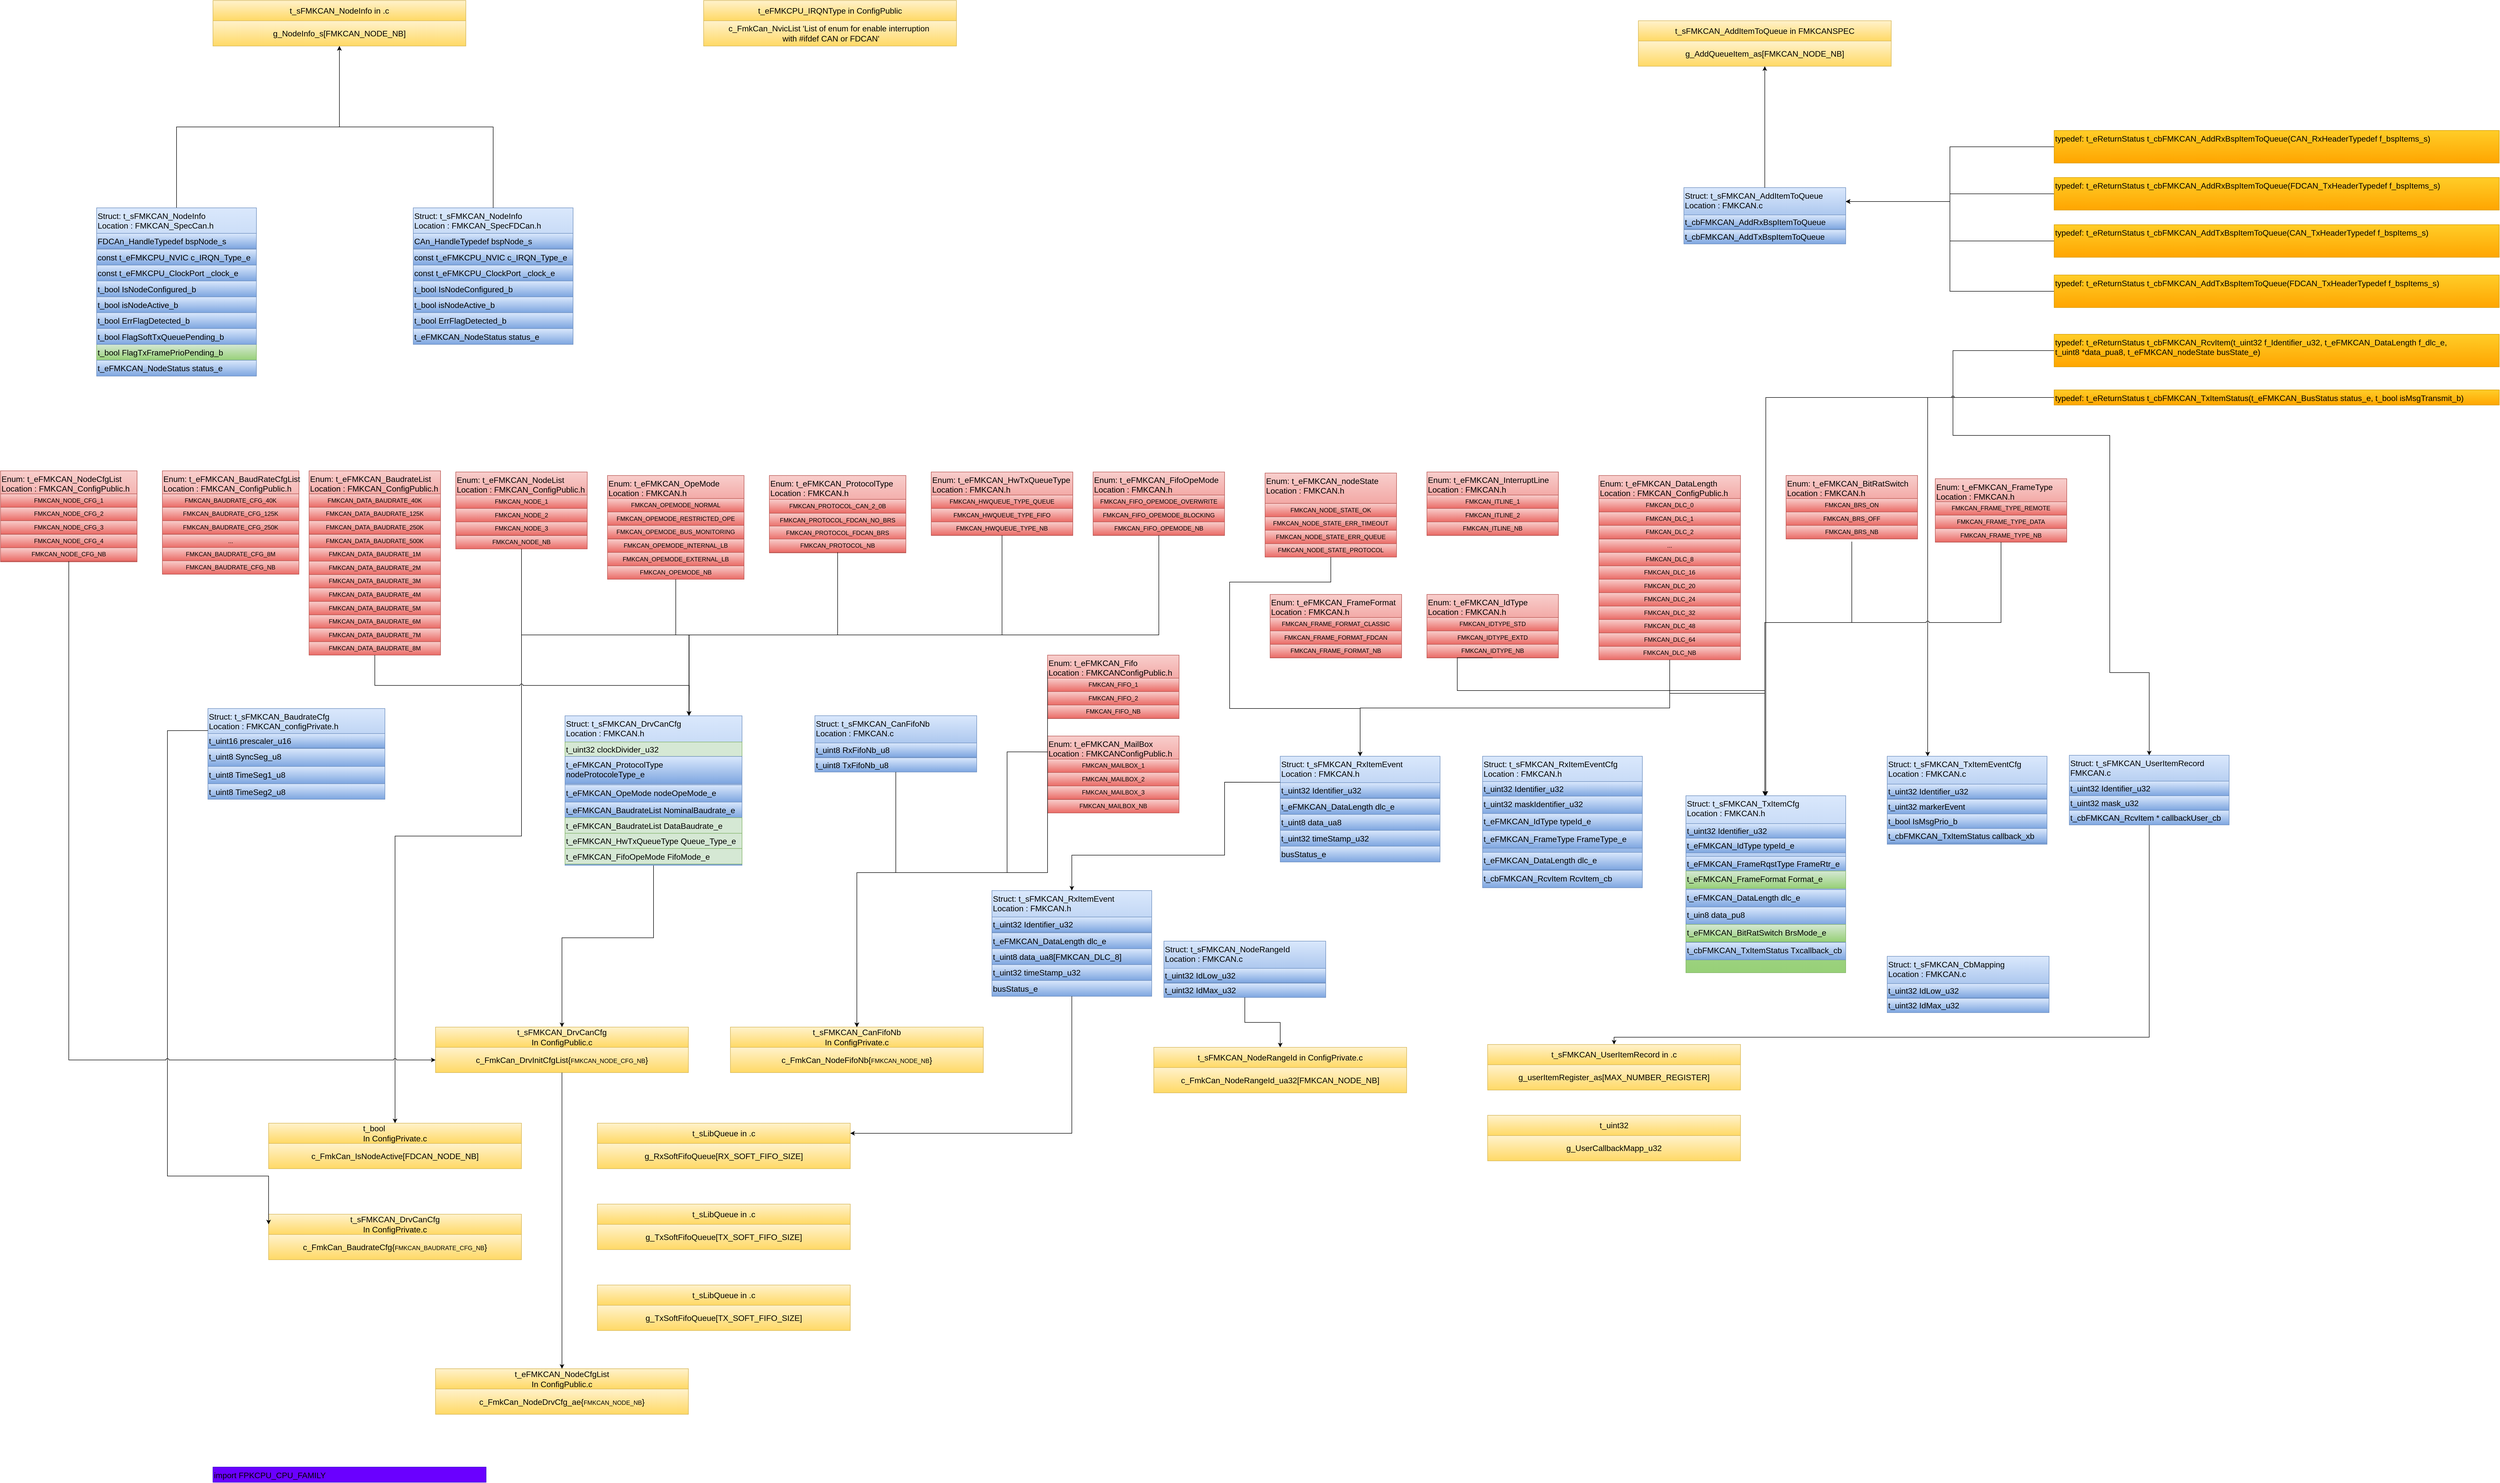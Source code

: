 <mxfile version="24.6.1" type="device" pages="15">
  <diagram name="Type" id="aFIQa6v2kjURIp6YYnzp">
    <mxGraphModel dx="4093" dy="3251" grid="1" gridSize="10" guides="1" tooltips="1" connect="1" arrows="1" fold="1" page="1" pageScale="1" pageWidth="827" pageHeight="1169" background="none" math="0" shadow="0">
      <root>
        <mxCell id="0" />
        <mxCell id="1" parent="0" />
        <mxCell id="aw8gZfFloG_0qlvviHqQ-21" value="" style="group" parent="1" vertex="1" connectable="0">
          <mxGeometry x="-1570" y="-1077.68" width="260" height="152.109" as="geometry" />
        </mxCell>
        <mxCell id="aw8gZfFloG_0qlvviHqQ-20" value="FMKCAN_NODE_NB" style="rounded=0;whiteSpace=wrap;html=1;fillColor=#f8cecc;gradientColor=#ea6b66;strokeColor=#b85450;fontColor=#000000;" parent="aw8gZfFloG_0qlvviHqQ-21" vertex="1">
          <mxGeometry y="125.571" width="260" height="26.538" as="geometry" />
        </mxCell>
        <mxCell id="aw8gZfFloG_0qlvviHqQ-16" value="&lt;span style=&quot;color: rgb(0, 0, 0); text-wrap: nowrap;&quot;&gt;Enum:&amp;nbsp;&lt;/span&gt;&lt;span style=&quot;color: rgb(0, 0, 0); text-align: center;&quot;&gt;t_eFMKCAN_NodeList&lt;/span&gt;&lt;div&gt;&lt;span style=&quot;color: rgb(0, 0, 0); text-wrap: nowrap;&quot;&gt;Location : FMKCAN_ConfigPublic&lt;/span&gt;&lt;span style=&quot;color: rgb(0, 0, 0); text-wrap: nowrap; background-color: initial;&quot;&gt;.h&lt;/span&gt;&lt;/div&gt;" style="rounded=0;whiteSpace=wrap;html=1;verticalAlign=top;fillColor=#f8cecc;gradientColor=#ea6b66;strokeColor=#b85450;fontSize=16;align=left;" parent="aw8gZfFloG_0qlvviHqQ-21" vertex="1">
          <mxGeometry width="260" height="125.57" as="geometry" />
        </mxCell>
        <mxCell id="aw8gZfFloG_0qlvviHqQ-17" value="FMKCAN_NODE_1" style="rounded=0;whiteSpace=wrap;html=1;fillColor=#f8cecc;gradientColor=#ea6b66;strokeColor=#b85450;fontColor=#000000;" parent="aw8gZfFloG_0qlvviHqQ-21" vertex="1">
          <mxGeometry y="45.571" width="260" height="26.538" as="geometry" />
        </mxCell>
        <mxCell id="aw8gZfFloG_0qlvviHqQ-18" value="FMKCAN_NODE_2" style="rounded=0;whiteSpace=wrap;html=1;fillColor=#f8cecc;gradientColor=#ea6b66;strokeColor=#b85450;fontColor=#000000;" parent="aw8gZfFloG_0qlvviHqQ-21" vertex="1">
          <mxGeometry y="72.111" width="260" height="26.538" as="geometry" />
        </mxCell>
        <mxCell id="aw8gZfFloG_0qlvviHqQ-19" value="FMKCAN_NODE_3" style="rounded=0;whiteSpace=wrap;html=1;fillColor=#f8cecc;gradientColor=#ea6b66;strokeColor=#b85450;fontColor=#000000;" parent="aw8gZfFloG_0qlvviHqQ-21" vertex="1">
          <mxGeometry y="98.651" width="260" height="26.538" as="geometry" />
        </mxCell>
        <mxCell id="aw8gZfFloG_0qlvviHqQ-47" value="" style="group" parent="1" vertex="1" connectable="0">
          <mxGeometry x="-1860" y="-1080" width="260" height="364.429" as="geometry" />
        </mxCell>
        <mxCell id="aw8gZfFloG_0qlvviHqQ-31" value="" style="group" parent="aw8gZfFloG_0qlvviHqQ-47" vertex="1" connectable="0">
          <mxGeometry width="260" height="178.649" as="geometry" />
        </mxCell>
        <mxCell id="aw8gZfFloG_0qlvviHqQ-32" value="FMKCAN_DATA_BAUDRATE_1M" style="rounded=0;whiteSpace=wrap;html=1;fillColor=#f8cecc;gradientColor=#ea6b66;strokeColor=#b85450;fontColor=#000000;container=0;" parent="aw8gZfFloG_0qlvviHqQ-31" vertex="1">
          <mxGeometry y="152.111" width="260" height="26.538" as="geometry" />
        </mxCell>
        <mxCell id="aw8gZfFloG_0qlvviHqQ-33" value="FMKCAN_DATA_BAUDRATE_500K" style="rounded=0;whiteSpace=wrap;html=1;fillColor=#f8cecc;gradientColor=#ea6b66;strokeColor=#b85450;fontColor=#000000;container=0;" parent="aw8gZfFloG_0qlvviHqQ-31" vertex="1">
          <mxGeometry y="125.571" width="260" height="26.538" as="geometry" />
        </mxCell>
        <mxCell id="aw8gZfFloG_0qlvviHqQ-34" value="&lt;span style=&quot;color: rgb(0, 0, 0); text-wrap: nowrap;&quot;&gt;Enum:&amp;nbsp;&lt;/span&gt;&lt;span style=&quot;color: rgb(0, 0, 0); text-align: center;&quot;&gt;t_eFMKCAN_BaudrateList&lt;/span&gt;&lt;div&gt;&lt;span style=&quot;color: rgb(0, 0, 0); text-wrap: nowrap;&quot;&gt;Location : FMKCAN_ConfigPublic&lt;/span&gt;&lt;span style=&quot;color: rgb(0, 0, 0); text-wrap: nowrap; background-color: initial;&quot;&gt;.h&lt;/span&gt;&lt;/div&gt;" style="rounded=0;whiteSpace=wrap;html=1;verticalAlign=top;fillColor=#f8cecc;gradientColor=#ea6b66;strokeColor=#b85450;fontSize=16;align=left;container=0;" parent="aw8gZfFloG_0qlvviHqQ-31" vertex="1">
          <mxGeometry width="260" height="125.57" as="geometry" />
        </mxCell>
        <mxCell id="aw8gZfFloG_0qlvviHqQ-35" value="FMKCAN_DATA_BAUDRATE_40K" style="rounded=0;whiteSpace=wrap;html=1;fillColor=#f8cecc;gradientColor=#ea6b66;strokeColor=#b85450;fontColor=#000000;container=0;" parent="aw8gZfFloG_0qlvviHqQ-31" vertex="1">
          <mxGeometry y="45.571" width="260" height="26.538" as="geometry" />
        </mxCell>
        <mxCell id="aw8gZfFloG_0qlvviHqQ-36" value="FMKCAN_DATA_BAUDRATE_125K" style="rounded=0;whiteSpace=wrap;html=1;fillColor=#f8cecc;gradientColor=#ea6b66;strokeColor=#b85450;fontColor=#000000;container=0;" parent="aw8gZfFloG_0qlvviHqQ-31" vertex="1">
          <mxGeometry y="72.111" width="260" height="26.538" as="geometry" />
        </mxCell>
        <mxCell id="aw8gZfFloG_0qlvviHqQ-37" value="FMKCAN_DATA_BAUDRATE_250K" style="rounded=0;whiteSpace=wrap;html=1;fillColor=#f8cecc;gradientColor=#ea6b66;strokeColor=#b85450;fontColor=#000000;container=0;" parent="aw8gZfFloG_0qlvviHqQ-31" vertex="1">
          <mxGeometry y="98.651" width="260" height="26.538" as="geometry" />
        </mxCell>
        <mxCell id="aw8gZfFloG_0qlvviHqQ-39" value="FMKCAN_DATA_BAUDRATE_2M" style="rounded=0;whiteSpace=wrap;html=1;fillColor=#f8cecc;gradientColor=#ea6b66;strokeColor=#b85450;fontColor=#000000;container=0;" parent="aw8gZfFloG_0qlvviHqQ-47" vertex="1">
          <mxGeometry y="178.651" width="260" height="26.538" as="geometry" />
        </mxCell>
        <mxCell id="aw8gZfFloG_0qlvviHqQ-40" value="FMKCAN_DATA_BAUDRATE_3M" style="rounded=0;whiteSpace=wrap;html=1;fillColor=#f8cecc;gradientColor=#ea6b66;strokeColor=#b85450;fontColor=#000000;container=0;" parent="aw8gZfFloG_0qlvviHqQ-47" vertex="1">
          <mxGeometry y="205.191" width="260" height="26.538" as="geometry" />
        </mxCell>
        <mxCell id="aw8gZfFloG_0qlvviHqQ-41" value="FMKCAN_DATA_BAUDRATE_4M" style="rounded=0;whiteSpace=wrap;html=1;fillColor=#f8cecc;gradientColor=#ea6b66;strokeColor=#b85450;fontColor=#000000;container=0;" parent="aw8gZfFloG_0qlvviHqQ-47" vertex="1">
          <mxGeometry y="231.731" width="260" height="26.538" as="geometry" />
        </mxCell>
        <mxCell id="aw8gZfFloG_0qlvviHqQ-42" value="FMKCAN_DATA_BAUDRATE_5M" style="rounded=0;whiteSpace=wrap;html=1;fillColor=#f8cecc;gradientColor=#ea6b66;strokeColor=#b85450;fontColor=#000000;container=0;" parent="aw8gZfFloG_0qlvviHqQ-47" vertex="1">
          <mxGeometry y="258.271" width="260" height="26.538" as="geometry" />
        </mxCell>
        <mxCell id="aw8gZfFloG_0qlvviHqQ-43" value="FMKCAN_DATA_BAUDRATE_6M" style="rounded=0;whiteSpace=wrap;html=1;fillColor=#f8cecc;gradientColor=#ea6b66;strokeColor=#b85450;fontColor=#000000;container=0;" parent="aw8gZfFloG_0qlvviHqQ-47" vertex="1">
          <mxGeometry y="284.811" width="260" height="26.538" as="geometry" />
        </mxCell>
        <mxCell id="aw8gZfFloG_0qlvviHqQ-44" value="FMKCAN_DATA_BAUDRATE_7M" style="rounded=0;whiteSpace=wrap;html=1;fillColor=#f8cecc;gradientColor=#ea6b66;strokeColor=#b85450;fontColor=#000000;container=0;" parent="aw8gZfFloG_0qlvviHqQ-47" vertex="1">
          <mxGeometry y="311.351" width="260" height="26.538" as="geometry" />
        </mxCell>
        <mxCell id="aw8gZfFloG_0qlvviHqQ-45" value="FMKCAN_DATA_BAUDRATE_8M" style="rounded=0;whiteSpace=wrap;html=1;fillColor=#f8cecc;gradientColor=#ea6b66;strokeColor=#b85450;fontColor=#000000;container=0;" parent="aw8gZfFloG_0qlvviHqQ-47" vertex="1">
          <mxGeometry y="337.891" width="260" height="26.538" as="geometry" />
        </mxCell>
        <mxCell id="aw8gZfFloG_0qlvviHqQ-54" value="" style="group" parent="1" vertex="1" connectable="0">
          <mxGeometry x="350" y="-835.57" width="260" height="125.57" as="geometry" />
        </mxCell>
        <mxCell id="aw8gZfFloG_0qlvviHqQ-50" value="&lt;span style=&quot;color: rgb(0, 0, 0); text-wrap: nowrap;&quot;&gt;Enum:&amp;nbsp;&lt;/span&gt;&lt;span style=&quot;color: rgb(0, 0, 0); text-align: center;&quot;&gt;t_eFMKCAN_IdType&lt;/span&gt;&lt;div&gt;&lt;span style=&quot;color: rgb(0, 0, 0); text-wrap: nowrap;&quot;&gt;Location : FMKCAN&lt;/span&gt;&lt;span style=&quot;color: rgb(0, 0, 0); text-wrap: nowrap; background-color: initial;&quot;&gt;.h&lt;/span&gt;&lt;/div&gt;" style="rounded=0;whiteSpace=wrap;html=1;verticalAlign=top;fillColor=#f8cecc;gradientColor=#ea6b66;strokeColor=#b85450;fontSize=16;align=left;" parent="aw8gZfFloG_0qlvviHqQ-54" vertex="1">
          <mxGeometry width="260" height="125.57" as="geometry" />
        </mxCell>
        <mxCell id="aw8gZfFloG_0qlvviHqQ-51" value="FMKCAN_IDTYPE_STD" style="rounded=0;whiteSpace=wrap;html=1;fillColor=#f8cecc;gradientColor=#ea6b66;strokeColor=#b85450;fontColor=#000000;" parent="aw8gZfFloG_0qlvviHqQ-54" vertex="1">
          <mxGeometry y="45.571" width="260" height="26.538" as="geometry" />
        </mxCell>
        <mxCell id="aw8gZfFloG_0qlvviHqQ-52" value="FMKCAN_IDTYPE_EXTD" style="rounded=0;whiteSpace=wrap;html=1;fillColor=#f8cecc;gradientColor=#ea6b66;strokeColor=#b85450;fontColor=#000000;" parent="aw8gZfFloG_0qlvviHqQ-54" vertex="1">
          <mxGeometry y="72.111" width="260" height="26.538" as="geometry" />
        </mxCell>
        <mxCell id="aw8gZfFloG_0qlvviHqQ-53" value="FMKCAN_IDTYPE_NB" style="rounded=0;whiteSpace=wrap;html=1;fillColor=#f8cecc;gradientColor=#ea6b66;strokeColor=#b85450;fontColor=#000000;" parent="aw8gZfFloG_0qlvviHqQ-54" vertex="1">
          <mxGeometry y="98.651" width="260" height="26.538" as="geometry" />
        </mxCell>
        <mxCell id="aw8gZfFloG_0qlvviHqQ-55" value="" style="group" parent="1" vertex="1" connectable="0">
          <mxGeometry x="-400" y="-715.57" width="260" height="125.57" as="geometry" />
        </mxCell>
        <mxCell id="aw8gZfFloG_0qlvviHqQ-56" value="&lt;span style=&quot;color: rgb(0, 0, 0); text-wrap: nowrap;&quot;&gt;Enum:&amp;nbsp;&lt;/span&gt;&lt;span style=&quot;color: rgb(0, 0, 0); text-align: center;&quot;&gt;t_eFMKCAN_Fifo&lt;/span&gt;&lt;div&gt;&lt;span style=&quot;color: rgb(0, 0, 0); text-wrap: nowrap;&quot;&gt;Location : FMKCANConfigPublic&lt;/span&gt;&lt;span style=&quot;color: rgb(0, 0, 0); text-wrap: nowrap; background-color: initial;&quot;&gt;.h&lt;/span&gt;&lt;/div&gt;" style="rounded=0;whiteSpace=wrap;html=1;verticalAlign=top;fillColor=#f8cecc;gradientColor=#ea6b66;strokeColor=#b85450;fontSize=16;align=left;" parent="aw8gZfFloG_0qlvviHqQ-55" vertex="1">
          <mxGeometry width="260" height="125.57" as="geometry" />
        </mxCell>
        <mxCell id="aw8gZfFloG_0qlvviHqQ-57" value="FMKCAN_FIFO_1" style="rounded=0;whiteSpace=wrap;html=1;fillColor=#f8cecc;gradientColor=#ea6b66;strokeColor=#b85450;fontColor=#000000;" parent="aw8gZfFloG_0qlvviHqQ-55" vertex="1">
          <mxGeometry y="45.571" width="260" height="26.538" as="geometry" />
        </mxCell>
        <mxCell id="aw8gZfFloG_0qlvviHqQ-58" value="FMKCAN_FIFO_2" style="rounded=0;whiteSpace=wrap;html=1;fillColor=#f8cecc;gradientColor=#ea6b66;strokeColor=#b85450;fontColor=#000000;" parent="aw8gZfFloG_0qlvviHqQ-55" vertex="1">
          <mxGeometry y="72.111" width="260" height="26.538" as="geometry" />
        </mxCell>
        <mxCell id="aw8gZfFloG_0qlvviHqQ-59" value="FMKCAN_FIFO_NB" style="rounded=0;whiteSpace=wrap;html=1;fillColor=#f8cecc;gradientColor=#ea6b66;strokeColor=#b85450;fontColor=#000000;" parent="aw8gZfFloG_0qlvviHqQ-55" vertex="1">
          <mxGeometry y="98.651" width="260" height="26.538" as="geometry" />
        </mxCell>
        <mxCell id="aw8gZfFloG_0qlvviHqQ-80" value="" style="group" parent="1" vertex="1" connectable="0">
          <mxGeometry x="690" y="-1070.76" width="280" height="364.43" as="geometry" />
        </mxCell>
        <mxCell id="aw8gZfFloG_0qlvviHqQ-66" value="" style="group" parent="aw8gZfFloG_0qlvviHqQ-80" vertex="1" connectable="0">
          <mxGeometry width="280" height="178.65" as="geometry" />
        </mxCell>
        <mxCell id="aw8gZfFloG_0qlvviHqQ-67" value="FMKCAN_DLC_8" style="rounded=0;whiteSpace=wrap;html=1;fillColor=#f8cecc;gradientColor=#ea6b66;strokeColor=#b85450;fontColor=#000000;container=0;" parent="aw8gZfFloG_0qlvviHqQ-66" vertex="1">
          <mxGeometry y="152.111" width="280" height="26.539" as="geometry" />
        </mxCell>
        <mxCell id="aw8gZfFloG_0qlvviHqQ-68" value="..." style="rounded=0;whiteSpace=wrap;html=1;fillColor=#f8cecc;gradientColor=#ea6b66;strokeColor=#b85450;fontColor=#000000;container=0;" parent="aw8gZfFloG_0qlvviHqQ-66" vertex="1">
          <mxGeometry y="125.571" width="280" height="26.539" as="geometry" />
        </mxCell>
        <mxCell id="aw8gZfFloG_0qlvviHqQ-69" value="&lt;span style=&quot;color: rgb(0, 0, 0); text-wrap: nowrap;&quot;&gt;Enum:&amp;nbsp;&lt;/span&gt;&lt;span style=&quot;color: rgb(0, 0, 0); text-align: center;&quot;&gt;t_eFMKCAN_DataLength&lt;/span&gt;&lt;div&gt;&lt;span style=&quot;color: rgb(0, 0, 0); text-wrap: nowrap;&quot;&gt;Location : FMKCAN_ConfigPublic&lt;/span&gt;&lt;span style=&quot;color: rgb(0, 0, 0); text-wrap: nowrap; background-color: initial;&quot;&gt;.h&lt;/span&gt;&lt;/div&gt;" style="rounded=0;whiteSpace=wrap;html=1;verticalAlign=top;fillColor=#f8cecc;gradientColor=#ea6b66;strokeColor=#b85450;fontSize=16;align=left;container=0;" parent="aw8gZfFloG_0qlvviHqQ-66" vertex="1">
          <mxGeometry width="280" height="125.571" as="geometry" />
        </mxCell>
        <mxCell id="aw8gZfFloG_0qlvviHqQ-70" value="FMKCAN_DLC_0" style="rounded=0;whiteSpace=wrap;html=1;fillColor=#f8cecc;gradientColor=#ea6b66;strokeColor=#b85450;fontColor=#000000;container=0;" parent="aw8gZfFloG_0qlvviHqQ-66" vertex="1">
          <mxGeometry y="45.571" width="280" height="26.539" as="geometry" />
        </mxCell>
        <mxCell id="aw8gZfFloG_0qlvviHqQ-71" value="FMKCAN_DLC_1" style="rounded=0;whiteSpace=wrap;html=1;fillColor=#f8cecc;gradientColor=#ea6b66;strokeColor=#b85450;fontColor=#000000;container=0;" parent="aw8gZfFloG_0qlvviHqQ-66" vertex="1">
          <mxGeometry y="72.111" width="280" height="26.539" as="geometry" />
        </mxCell>
        <mxCell id="aw8gZfFloG_0qlvviHqQ-72" value="FMKCAN_DLC_2" style="rounded=0;whiteSpace=wrap;html=1;fillColor=#f8cecc;gradientColor=#ea6b66;strokeColor=#b85450;fontColor=#000000;container=0;" parent="aw8gZfFloG_0qlvviHqQ-66" vertex="1">
          <mxGeometry y="98.651" width="280" height="26.539" as="geometry" />
        </mxCell>
        <mxCell id="aw8gZfFloG_0qlvviHqQ-73" value="FMKCAN_DLC_16" style="rounded=0;whiteSpace=wrap;html=1;fillColor=#f8cecc;gradientColor=#ea6b66;strokeColor=#b85450;fontColor=#000000;container=0;" parent="aw8gZfFloG_0qlvviHqQ-80" vertex="1">
          <mxGeometry y="178.651" width="280" height="26.539" as="geometry" />
        </mxCell>
        <mxCell id="aw8gZfFloG_0qlvviHqQ-74" value="FMKCAN_DLC_20" style="rounded=0;whiteSpace=wrap;html=1;fillColor=#f8cecc;gradientColor=#ea6b66;strokeColor=#b85450;fontColor=#000000;container=0;" parent="aw8gZfFloG_0qlvviHqQ-80" vertex="1">
          <mxGeometry y="205.191" width="280" height="26.539" as="geometry" />
        </mxCell>
        <mxCell id="aw8gZfFloG_0qlvviHqQ-75" value="FMKCAN_DLC_24" style="rounded=0;whiteSpace=wrap;html=1;fillColor=#f8cecc;gradientColor=#ea6b66;strokeColor=#b85450;fontColor=#000000;container=0;" parent="aw8gZfFloG_0qlvviHqQ-80" vertex="1">
          <mxGeometry y="231.731" width="280" height="26.539" as="geometry" />
        </mxCell>
        <mxCell id="aw8gZfFloG_0qlvviHqQ-76" value="FMKCAN_DLC_32" style="rounded=0;whiteSpace=wrap;html=1;fillColor=#f8cecc;gradientColor=#ea6b66;strokeColor=#b85450;fontColor=#000000;container=0;" parent="aw8gZfFloG_0qlvviHqQ-80" vertex="1">
          <mxGeometry y="258.271" width="280" height="26.539" as="geometry" />
        </mxCell>
        <mxCell id="aw8gZfFloG_0qlvviHqQ-77" value="FMKCAN_DLC_48" style="rounded=0;whiteSpace=wrap;html=1;fillColor=#f8cecc;gradientColor=#ea6b66;strokeColor=#b85450;fontColor=#000000;container=0;" parent="aw8gZfFloG_0qlvviHqQ-80" vertex="1">
          <mxGeometry y="284.811" width="280" height="26.539" as="geometry" />
        </mxCell>
        <mxCell id="aw8gZfFloG_0qlvviHqQ-78" value="FMKCAN_DLC_64" style="rounded=0;whiteSpace=wrap;html=1;fillColor=#f8cecc;gradientColor=#ea6b66;strokeColor=#b85450;fontColor=#000000;container=0;" parent="aw8gZfFloG_0qlvviHqQ-80" vertex="1">
          <mxGeometry y="311.351" width="280" height="26.539" as="geometry" />
        </mxCell>
        <mxCell id="aw8gZfFloG_0qlvviHqQ-79" value="FMKCAN_DLC_NB" style="rounded=0;whiteSpace=wrap;html=1;fillColor=#f8cecc;gradientColor=#ea6b66;strokeColor=#b85450;fontColor=#000000;container=0;" parent="aw8gZfFloG_0qlvviHqQ-80" vertex="1">
          <mxGeometry y="337.891" width="280" height="26.539" as="geometry" />
        </mxCell>
        <mxCell id="aw8gZfFloG_0qlvviHqQ-81" value="" style="group" parent="1" vertex="1" connectable="0">
          <mxGeometry x="1355" y="-1064.41" width="260" height="125.57" as="geometry" />
        </mxCell>
        <mxCell id="aw8gZfFloG_0qlvviHqQ-82" value="&lt;span style=&quot;color: rgb(0, 0, 0); text-wrap: nowrap;&quot;&gt;Enum:&amp;nbsp;&lt;/span&gt;&lt;span style=&quot;color: rgb(0, 0, 0); text-align: center;&quot;&gt;t_eFMKCAN_FrameType&lt;/span&gt;&lt;div&gt;&lt;span style=&quot;color: rgb(0, 0, 0); text-wrap: nowrap;&quot;&gt;Location : FMKCAN&lt;/span&gt;&lt;span style=&quot;color: rgb(0, 0, 0); text-wrap: nowrap; background-color: initial;&quot;&gt;.h&lt;/span&gt;&lt;/div&gt;" style="rounded=0;whiteSpace=wrap;html=1;verticalAlign=top;fillColor=#f8cecc;gradientColor=#ea6b66;strokeColor=#b85450;fontSize=16;align=left;" parent="aw8gZfFloG_0qlvviHqQ-81" vertex="1">
          <mxGeometry width="260" height="125.57" as="geometry" />
        </mxCell>
        <mxCell id="aw8gZfFloG_0qlvviHqQ-83" value="FMKCAN_FRAME_TYPE_REMOTE" style="rounded=0;whiteSpace=wrap;html=1;fillColor=#f8cecc;gradientColor=#ea6b66;strokeColor=#b85450;fontColor=#000000;" parent="aw8gZfFloG_0qlvviHqQ-81" vertex="1">
          <mxGeometry y="45.571" width="260" height="26.538" as="geometry" />
        </mxCell>
        <mxCell id="aw8gZfFloG_0qlvviHqQ-84" value="FMKCAN_FRAME_TYPE_DATA" style="rounded=0;whiteSpace=wrap;html=1;fillColor=#f8cecc;gradientColor=#ea6b66;strokeColor=#b85450;fontColor=#000000;" parent="aw8gZfFloG_0qlvviHqQ-81" vertex="1">
          <mxGeometry y="72.111" width="260" height="26.538" as="geometry" />
        </mxCell>
        <mxCell id="aw8gZfFloG_0qlvviHqQ-85" value="FMKCAN_FRAME_TYPE_NB" style="rounded=0;whiteSpace=wrap;html=1;fillColor=#f8cecc;gradientColor=#ea6b66;strokeColor=#b85450;fontColor=#000000;" parent="aw8gZfFloG_0qlvviHqQ-81" vertex="1">
          <mxGeometry y="98.651" width="260" height="26.538" as="geometry" />
        </mxCell>
        <mxCell id="aw8gZfFloG_0qlvviHqQ-104" value="" style="group" parent="1" vertex="1" connectable="0">
          <mxGeometry x="-1270" y="-1070.76" width="270" height="205.189" as="geometry" />
        </mxCell>
        <mxCell id="aw8gZfFloG_0qlvviHqQ-101" value="FMKCAN_OPEMODE_INTERNAL_LB" style="rounded=0;whiteSpace=wrap;html=1;fillColor=#f8cecc;gradientColor=#ea6b66;strokeColor=#b85450;fontColor=#000000;" parent="aw8gZfFloG_0qlvviHqQ-104" vertex="1">
          <mxGeometry y="125.571" width="270" height="26.538" as="geometry" />
        </mxCell>
        <mxCell id="aw8gZfFloG_0qlvviHqQ-102" value="FMKCAN_OPEMODE_EXTERNAL_LB" style="rounded=0;whiteSpace=wrap;html=1;fillColor=#f8cecc;gradientColor=#ea6b66;strokeColor=#b85450;fontColor=#000000;" parent="aw8gZfFloG_0qlvviHqQ-104" vertex="1">
          <mxGeometry y="152.111" width="270" height="26.538" as="geometry" />
        </mxCell>
        <mxCell id="aw8gZfFloG_0qlvviHqQ-103" value="FMKCAN_OPEMODE_NB" style="rounded=0;whiteSpace=wrap;html=1;fillColor=#f8cecc;gradientColor=#ea6b66;strokeColor=#b85450;fontColor=#000000;" parent="aw8gZfFloG_0qlvviHqQ-104" vertex="1">
          <mxGeometry y="178.651" width="270" height="26.538" as="geometry" />
        </mxCell>
        <mxCell id="aw8gZfFloG_0qlvviHqQ-92" value="&lt;span style=&quot;color: rgb(0, 0, 0); text-wrap: nowrap;&quot;&gt;Enum:&amp;nbsp;&lt;/span&gt;&lt;span style=&quot;color: rgb(0, 0, 0); text-align: center;&quot;&gt;t_eFMKCAN_OpeMode&lt;/span&gt;&lt;div&gt;&lt;span style=&quot;color: rgb(0, 0, 0); text-wrap: nowrap;&quot;&gt;Location : FMKCAN&lt;/span&gt;&lt;span style=&quot;color: rgb(0, 0, 0); text-wrap: nowrap; background-color: initial;&quot;&gt;.h&lt;/span&gt;&lt;/div&gt;" style="rounded=0;whiteSpace=wrap;html=1;verticalAlign=top;fillColor=#f8cecc;gradientColor=#ea6b66;strokeColor=#b85450;fontSize=16;align=left;" parent="aw8gZfFloG_0qlvviHqQ-104" vertex="1">
          <mxGeometry width="270" height="125.57" as="geometry" />
        </mxCell>
        <mxCell id="aw8gZfFloG_0qlvviHqQ-93" value="FMKCAN_OPEMODE_NORMAL" style="rounded=0;whiteSpace=wrap;html=1;fillColor=#f8cecc;gradientColor=#ea6b66;strokeColor=#b85450;fontColor=#000000;" parent="aw8gZfFloG_0qlvviHqQ-104" vertex="1">
          <mxGeometry y="45.571" width="270" height="26.538" as="geometry" />
        </mxCell>
        <mxCell id="aw8gZfFloG_0qlvviHqQ-94" value="FMKCAN_OPEMODE_RESTRICTED_OPE" style="rounded=0;whiteSpace=wrap;html=1;fillColor=#f8cecc;gradientColor=#ea6b66;strokeColor=#b85450;fontColor=#000000;" parent="aw8gZfFloG_0qlvviHqQ-104" vertex="1">
          <mxGeometry y="72.111" width="270" height="26.538" as="geometry" />
        </mxCell>
        <mxCell id="aw8gZfFloG_0qlvviHqQ-95" value="FMKCAN_OPEMODE_BUS_MONITORING" style="rounded=0;whiteSpace=wrap;html=1;fillColor=#f8cecc;gradientColor=#ea6b66;strokeColor=#b85450;fontColor=#000000;" parent="aw8gZfFloG_0qlvviHqQ-104" vertex="1">
          <mxGeometry y="98.651" width="270" height="26.538" as="geometry" />
        </mxCell>
        <mxCell id="aw8gZfFloG_0qlvviHqQ-107" value="" style="group" parent="1" vertex="1" connectable="0">
          <mxGeometry x="-950" y="-1070.76" width="270" height="153" as="geometry" />
        </mxCell>
        <mxCell id="aw8gZfFloG_0qlvviHqQ-87" value="&lt;span style=&quot;color: rgb(0, 0, 0); text-wrap: nowrap;&quot;&gt;Enum:&amp;nbsp;&lt;/span&gt;&lt;span style=&quot;color: rgb(0, 0, 0); text-align: center;&quot;&gt;t_eFMKCAN_ProtocolType&lt;/span&gt;&lt;div&gt;&lt;span style=&quot;color: rgb(0, 0, 0); text-wrap: nowrap;&quot;&gt;Location : FMKCAN&lt;/span&gt;&lt;span style=&quot;color: rgb(0, 0, 0); text-wrap: nowrap; background-color: initial;&quot;&gt;.h&lt;/span&gt;&lt;/div&gt;" style="rounded=0;whiteSpace=wrap;html=1;verticalAlign=top;fillColor=#f8cecc;gradientColor=#ea6b66;strokeColor=#b85450;fontSize=16;align=left;" parent="aw8gZfFloG_0qlvviHqQ-107" vertex="1">
          <mxGeometry width="270" height="153" as="geometry" />
        </mxCell>
        <mxCell id="aw8gZfFloG_0qlvviHqQ-88" value="FMKCAN_PROTOCOL_CAN_2_0B" style="rounded=0;whiteSpace=wrap;html=1;fillColor=#f8cecc;gradientColor=#ea6b66;strokeColor=#b85450;fontColor=#000000;" parent="aw8gZfFloG_0qlvviHqQ-107" vertex="1">
          <mxGeometry y="47.178" width="270" height="27.475" as="geometry" />
        </mxCell>
        <mxCell id="aw8gZfFloG_0qlvviHqQ-89" value="FMKCAN_PROTOCOL_FDCAN_NO_BRS" style="rounded=0;whiteSpace=wrap;html=1;fillColor=#f8cecc;gradientColor=#ea6b66;strokeColor=#b85450;fontColor=#000000;" parent="aw8gZfFloG_0qlvviHqQ-107" vertex="1">
          <mxGeometry y="74.655" width="270" height="27.475" as="geometry" />
        </mxCell>
        <mxCell id="aw8gZfFloG_0qlvviHqQ-106" value="FMKCAN_PROTOCOL_FDCAN_BRS" style="rounded=0;whiteSpace=wrap;html=1;fillColor=#f8cecc;gradientColor=#ea6b66;strokeColor=#b85450;fontColor=#000000;" parent="aw8gZfFloG_0qlvviHqQ-107" vertex="1">
          <mxGeometry y="100.005" width="270" height="27.475" as="geometry" />
        </mxCell>
        <mxCell id="aw8gZfFloG_0qlvviHqQ-90" value="FMKCAN_PROTOCOL_NB" style="rounded=0;whiteSpace=wrap;html=1;fillColor=#f8cecc;gradientColor=#ea6b66;strokeColor=#b85450;fontColor=#000000;" parent="aw8gZfFloG_0qlvviHqQ-107" vertex="1">
          <mxGeometry y="125.571" width="270" height="26.538" as="geometry" />
        </mxCell>
        <mxCell id="aw8gZfFloG_0qlvviHqQ-108" value="" style="group" parent="1" vertex="1" connectable="0">
          <mxGeometry x="-310" y="-1077.68" width="260" height="125.57" as="geometry" />
        </mxCell>
        <mxCell id="aw8gZfFloG_0qlvviHqQ-109" value="&lt;span style=&quot;color: rgb(0, 0, 0); text-wrap: nowrap;&quot;&gt;Enum:&amp;nbsp;&lt;/span&gt;&lt;span style=&quot;color: rgb(0, 0, 0); text-align: center;&quot;&gt;t_eFMKCAN_FifoOpeMode&lt;/span&gt;&lt;div&gt;&lt;span style=&quot;color: rgb(0, 0, 0); text-wrap: nowrap;&quot;&gt;Location : FMKCAN&lt;/span&gt;&lt;span style=&quot;color: rgb(0, 0, 0); text-wrap: nowrap; background-color: initial;&quot;&gt;.h&lt;/span&gt;&lt;/div&gt;" style="rounded=0;whiteSpace=wrap;html=1;verticalAlign=top;fillColor=#f8cecc;gradientColor=#ea6b66;strokeColor=#b85450;fontSize=16;align=left;" parent="aw8gZfFloG_0qlvviHqQ-108" vertex="1">
          <mxGeometry width="260" height="125.57" as="geometry" />
        </mxCell>
        <mxCell id="aw8gZfFloG_0qlvviHqQ-110" value="FMKCAN_FIFO_OPEMODE_OVERWRITE" style="rounded=0;whiteSpace=wrap;html=1;fillColor=#f8cecc;gradientColor=#ea6b66;strokeColor=#b85450;fontColor=#000000;" parent="aw8gZfFloG_0qlvviHqQ-108" vertex="1">
          <mxGeometry y="45.571" width="260" height="26.538" as="geometry" />
        </mxCell>
        <mxCell id="aw8gZfFloG_0qlvviHqQ-111" value="FMKCAN_FIFO_OPEMODE_BLOCKING" style="rounded=0;whiteSpace=wrap;html=1;fillColor=#f8cecc;gradientColor=#ea6b66;strokeColor=#b85450;fontColor=#000000;" parent="aw8gZfFloG_0qlvviHqQ-108" vertex="1">
          <mxGeometry y="72.111" width="260" height="26.538" as="geometry" />
        </mxCell>
        <mxCell id="aw8gZfFloG_0qlvviHqQ-112" value="FMKCAN_FIFO_OPEMODE_NB" style="rounded=0;whiteSpace=wrap;html=1;fillColor=#f8cecc;gradientColor=#ea6b66;strokeColor=#b85450;fontColor=#000000;" parent="aw8gZfFloG_0qlvviHqQ-108" vertex="1">
          <mxGeometry y="98.651" width="260" height="26.538" as="geometry" />
        </mxCell>
        <mxCell id="J45Le0IHKqxpsqSeZu8X-54" style="edgeStyle=orthogonalEdgeStyle;rounded=0;orthogonalLoop=1;jettySize=auto;html=1;exitX=0;exitY=0.5;exitDx=0;exitDy=0;" parent="1" source="aw8gZfFloG_0qlvviHqQ-133" target="oBU3kxQJYaCJ3Kh6YMNJ-4" edge="1">
          <mxGeometry relative="1" as="geometry">
            <Array as="points">
              <mxPoint x="1390" y="-1318" />
              <mxPoint x="1390" y="-1150" />
              <mxPoint x="1700" y="-1150" />
              <mxPoint x="1700" y="-681" />
              <mxPoint x="1778" y="-681" />
            </Array>
          </mxGeometry>
        </mxCell>
        <mxCell id="aw8gZfFloG_0qlvviHqQ-133" value="&lt;span style=&quot;color: rgb(0, 0, 0); text-wrap: nowrap;&quot;&gt;typedef: t_eReturnStatus t_cbFMKCAN_RcvItem(t_uint32 f_Identifier_u32, t_eFMKCAN_DataLength f_dlc_e,&amp;nbsp;&lt;/span&gt;&lt;div&gt;&lt;span style=&quot;color: rgb(0, 0, 0); text-wrap: nowrap;&quot;&gt;t_uint8 *data_pua8,&amp;nbsp;&lt;/span&gt;&lt;span style=&quot;color: rgb(0, 0, 0); text-align: center; background-color: initial;&quot;&gt;t_eFMKCAN_nodeState busState_e&lt;/span&gt;&lt;span style=&quot;color: rgb(0, 0, 0); text-wrap: nowrap; background-color: initial;&quot;&gt;)&lt;/span&gt;&lt;/div&gt;" style="rounded=0;whiteSpace=wrap;html=1;verticalAlign=top;fillColor=#ffcd28;gradientColor=#ffa500;strokeColor=#d79b00;fontSize=16;align=left;" parent="1" vertex="1">
          <mxGeometry x="1590" y="-1350" width="880" height="64.43" as="geometry" />
        </mxCell>
        <mxCell id="bCOXfvTpQCw6TWFQzOjY-8" value="" style="group" parent="1" vertex="1" connectable="0">
          <mxGeometry x="460" y="-515.57" width="316" height="260" as="geometry" />
        </mxCell>
        <mxCell id="aw8gZfFloG_0qlvviHqQ-127" value="&lt;span style=&quot;color: rgb(0, 0, 0); text-wrap: nowrap;&quot;&gt;Struct: t_sFMKCAN_RxItemEventCfg&lt;/span&gt;&lt;div&gt;&lt;div&gt;&lt;span style=&quot;color: rgb(0, 0, 0); text-wrap: nowrap;&quot;&gt;Location : FMKCAN.h&lt;/span&gt;&lt;/div&gt;&lt;/div&gt;" style="rounded=0;whiteSpace=wrap;html=1;verticalAlign=top;fillColor=#dae8fc;gradientColor=#7ea6e0;strokeColor=#6c8ebf;fontSize=16;align=left;fontStyle=0;container=1;" parent="bCOXfvTpQCw6TWFQzOjY-8" vertex="1">
          <mxGeometry width="316" height="260" as="geometry">
            <mxRectangle width="260" height="50" as="alternateBounds" />
          </mxGeometry>
        </mxCell>
        <mxCell id="aw8gZfFloG_0qlvviHqQ-132" value="&lt;span style=&quot;color: rgb(0, 0, 0); font-size: 16px; text-align: center;&quot;&gt;t_eFMKCAN_IdType typeId_e&lt;/span&gt;" style="rounded=0;whiteSpace=wrap;html=1;fillColor=#dae8fc;gradientColor=#7ea6e0;strokeColor=#6c8ebf;fontStyle=0;verticalAlign=top;align=left;" parent="aw8gZfFloG_0qlvviHqQ-127" vertex="1">
          <mxGeometry y="112.78" width="316" height="34.43" as="geometry" />
        </mxCell>
        <mxCell id="aw8gZfFloG_0qlvviHqQ-131" value="&lt;span style=&quot;color: rgb(0, 0, 0); font-size: 16px;&quot;&gt;t_eFMKCAN_DataLength dlc_e&lt;/span&gt;" style="rounded=0;whiteSpace=wrap;html=1;fillColor=#dae8fc;gradientColor=#7ea6e0;strokeColor=#6c8ebf;fontStyle=0;verticalAlign=top;align=left;" parent="aw8gZfFloG_0qlvviHqQ-127" vertex="1">
          <mxGeometry y="190.01" width="316" height="34.42" as="geometry" />
        </mxCell>
        <mxCell id="bCOXfvTpQCw6TWFQzOjY-5" value="&lt;span style=&quot;color: rgb(0, 0, 0); font-size: 16px; text-wrap: nowrap;&quot;&gt;t_cbFMKCAN_RcvItem RcvItem_cb&lt;/span&gt;" style="rounded=0;whiteSpace=wrap;html=1;fillColor=#dae8fc;gradientColor=#7ea6e0;strokeColor=#6c8ebf;fontStyle=0;verticalAlign=top;align=left;" parent="aw8gZfFloG_0qlvviHqQ-127" vertex="1">
          <mxGeometry y="225.58" width="316" height="34.42" as="geometry" />
        </mxCell>
        <mxCell id="nih5EFO4oU8GbFWdBZUI-1" value="&lt;span style=&quot;color: rgb(0, 0, 0); font-size: 16px; text-align: center;&quot;&gt;t_eFMKCAN_FrameType FrameType_e&lt;/span&gt;" style="rounded=0;whiteSpace=wrap;html=1;fillColor=#dae8fc;gradientColor=#7ea6e0;strokeColor=#6c8ebf;fontStyle=0;verticalAlign=top;align=left;" parent="aw8gZfFloG_0qlvviHqQ-127" vertex="1">
          <mxGeometry y="147.21" width="316" height="34.43" as="geometry" />
        </mxCell>
        <mxCell id="aw8gZfFloG_0qlvviHqQ-128" value="&lt;span style=&quot;color: rgb(0, 0, 0); font-size: 16px; text-wrap: nowrap;&quot;&gt;t_uint32 Identifier_u32&lt;/span&gt;" style="rounded=0;whiteSpace=wrap;html=1;fillColor=#dae8fc;gradientColor=#7ea6e0;strokeColor=#6c8ebf;fontStyle=0;align=left;" parent="bCOXfvTpQCw6TWFQzOjY-8" vertex="1">
          <mxGeometry y="50" width="316" height="28.85" as="geometry" />
        </mxCell>
        <mxCell id="bCOXfvTpQCw6TWFQzOjY-4" value="&lt;font color=&quot;#000000&quot;&gt;&lt;span style=&quot;font-size: 16px;&quot;&gt;t_uint32 maskIdentifier_u32&lt;/span&gt;&lt;/font&gt;" style="rounded=0;whiteSpace=wrap;html=1;fillColor=#dae8fc;gradientColor=#7ea6e0;strokeColor=#6c8ebf;fontStyle=0;verticalAlign=top;align=left;" parent="bCOXfvTpQCw6TWFQzOjY-8" vertex="1">
          <mxGeometry y="78.85" width="316" height="34.43" as="geometry" />
        </mxCell>
        <mxCell id="bCOXfvTpQCw6TWFQzOjY-22" value="" style="group" parent="1" vertex="1" connectable="0">
          <mxGeometry x="350" y="-1077.68" width="260" height="125.57" as="geometry" />
        </mxCell>
        <mxCell id="bCOXfvTpQCw6TWFQzOjY-23" value="&lt;span style=&quot;color: rgb(0, 0, 0); text-wrap: nowrap;&quot;&gt;Enum:&amp;nbsp;&lt;/span&gt;&lt;span style=&quot;color: rgb(0, 0, 0); text-align: center;&quot;&gt;t_eFMKCAN_InterruptLine&lt;/span&gt;&lt;div&gt;&lt;span style=&quot;color: rgb(0, 0, 0); text-wrap: nowrap;&quot;&gt;Location : FMKCAN&lt;/span&gt;&lt;span style=&quot;color: rgb(0, 0, 0); text-wrap: nowrap; background-color: initial;&quot;&gt;.h&lt;/span&gt;&lt;/div&gt;" style="rounded=0;whiteSpace=wrap;html=1;verticalAlign=top;fillColor=#f8cecc;gradientColor=#ea6b66;strokeColor=#b85450;fontSize=16;align=left;" parent="bCOXfvTpQCw6TWFQzOjY-22" vertex="1">
          <mxGeometry width="260" height="125.57" as="geometry" />
        </mxCell>
        <mxCell id="bCOXfvTpQCw6TWFQzOjY-24" value="FMKCAN_ITLINE_1" style="rounded=0;whiteSpace=wrap;html=1;fillColor=#f8cecc;gradientColor=#ea6b66;strokeColor=#b85450;fontColor=#000000;" parent="bCOXfvTpQCw6TWFQzOjY-22" vertex="1">
          <mxGeometry y="45.571" width="260" height="26.538" as="geometry" />
        </mxCell>
        <mxCell id="bCOXfvTpQCw6TWFQzOjY-25" value="FMKCAN_ITLINE_2" style="rounded=0;whiteSpace=wrap;html=1;fillColor=#f8cecc;gradientColor=#ea6b66;strokeColor=#b85450;fontColor=#000000;" parent="bCOXfvTpQCw6TWFQzOjY-22" vertex="1">
          <mxGeometry y="72.111" width="260" height="26.538" as="geometry" />
        </mxCell>
        <mxCell id="bCOXfvTpQCw6TWFQzOjY-26" value="FMKCAN_ITLINE_NB" style="rounded=0;whiteSpace=wrap;html=1;fillColor=#f8cecc;gradientColor=#ea6b66;strokeColor=#b85450;fontColor=#000000;" parent="bCOXfvTpQCw6TWFQzOjY-22" vertex="1">
          <mxGeometry y="98.651" width="260" height="26.538" as="geometry" />
        </mxCell>
        <mxCell id="oBU3kxQJYaCJ3Kh6YMNJ-4" value="&lt;span style=&quot;color: rgb(0, 0, 0); text-wrap: nowrap;&quot;&gt;Struct: t_sFMKCAN_UserItemRecord&lt;/span&gt;&lt;div&gt;&lt;span style=&quot;color: rgb(0, 0, 0); text-wrap: nowrap;&quot;&gt;FMKCAN.c&lt;/span&gt;&lt;/div&gt;" style="rounded=0;whiteSpace=wrap;html=1;verticalAlign=top;fillColor=#dae8fc;gradientColor=#7ea6e0;strokeColor=#6c8ebf;fontSize=16;align=left;fontStyle=0" parent="1" vertex="1">
          <mxGeometry x="1620" y="-517.51" width="316" height="137.51" as="geometry" />
        </mxCell>
        <mxCell id="oBU3kxQJYaCJ3Kh6YMNJ-5" value="&lt;span style=&quot;color: rgb(0, 0, 0); font-size: 16px; text-wrap: nowrap;&quot;&gt;t_uint32 Identifier_u32&lt;/span&gt;" style="rounded=0;whiteSpace=wrap;html=1;fillColor=#dae8fc;gradientColor=#7ea6e0;strokeColor=#6c8ebf;fontStyle=0;align=left;" parent="1" vertex="1">
          <mxGeometry x="1620" y="-466.36" width="316" height="28.85" as="geometry" />
        </mxCell>
        <mxCell id="8fC-fCIDgtQhRG6GBkTj-9" style="edgeStyle=orthogonalEdgeStyle;rounded=0;orthogonalLoop=1;jettySize=auto;html=1;exitX=0.5;exitY=1;exitDx=0;exitDy=0;" parent="1" source="oBU3kxQJYaCJ3Kh6YMNJ-6" target="oBU3kxQJYaCJ3Kh6YMNJ-11" edge="1">
          <mxGeometry relative="1" as="geometry">
            <Array as="points">
              <mxPoint x="1778" y="40" />
              <mxPoint x="720" y="40" />
            </Array>
          </mxGeometry>
        </mxCell>
        <mxCell id="oBU3kxQJYaCJ3Kh6YMNJ-6" value="&lt;span style=&quot;color: rgb(0, 0, 0); font-size: 16px; text-wrap: nowrap;&quot;&gt;t_cbFMKCAN_RcvItem * callbackUser_cb&lt;/span&gt;" style="rounded=0;whiteSpace=wrap;html=1;fillColor=#dae8fc;gradientColor=#7ea6e0;strokeColor=#6c8ebf;fontStyle=0;align=left;" parent="1" vertex="1">
          <mxGeometry x="1620" y="-408.66" width="316" height="28.85" as="geometry" />
        </mxCell>
        <mxCell id="oBU3kxQJYaCJ3Kh6YMNJ-9" value="" style="group" parent="1" connectable="0" vertex="1">
          <mxGeometry x="470" y="54.43" width="500" height="90" as="geometry" />
        </mxCell>
        <mxCell id="oBU3kxQJYaCJ3Kh6YMNJ-10" value="" style="rounded=0;whiteSpace=wrap;html=1;fillColor=#fff2cc;gradientColor=#ffd966;strokeColor=#d6b656;fontColor=#000000;" parent="oBU3kxQJYaCJ3Kh6YMNJ-9" vertex="1">
          <mxGeometry width="500.0" height="90" as="geometry" />
        </mxCell>
        <mxCell id="oBU3kxQJYaCJ3Kh6YMNJ-11" value="&lt;span style=&quot;font-size: 16px; text-align: left; text-wrap: nowrap;&quot;&gt;t_sFMKCAN_UserItemRecord in .c&lt;/span&gt;" style="rounded=0;whiteSpace=wrap;html=1;fillColor=#fff2cc;gradientColor=#ffd966;strokeColor=#d6b656;fontColor=#000000;" parent="oBU3kxQJYaCJ3Kh6YMNJ-9" vertex="1">
          <mxGeometry width="500.0" height="40" as="geometry" />
        </mxCell>
        <mxCell id="oBU3kxQJYaCJ3Kh6YMNJ-12" value="&lt;div style=&quot;text-align: left;&quot;&gt;&lt;span style=&quot;font-size: 16px; text-wrap: nowrap;&quot;&gt;g_userItemRegister_as&lt;/span&gt;&lt;span style=&quot;font-size: 16px; text-wrap: nowrap; background-color: initial;&quot;&gt;[MAX_NUMBER_REGISTER]&lt;/span&gt;&lt;/div&gt;" style="rounded=0;whiteSpace=wrap;html=1;fillColor=#fff2cc;gradientColor=#ffd966;strokeColor=#d6b656;fontColor=#000000;" parent="oBU3kxQJYaCJ3Kh6YMNJ-9" vertex="1">
          <mxGeometry y="40" width="500.0" height="50" as="geometry" />
        </mxCell>
        <mxCell id="oBU3kxQJYaCJ3Kh6YMNJ-13" value="" style="group" parent="1" connectable="0" vertex="1">
          <mxGeometry x="470" y="194.43" width="500" height="90" as="geometry" />
        </mxCell>
        <mxCell id="oBU3kxQJYaCJ3Kh6YMNJ-14" value="" style="rounded=0;whiteSpace=wrap;html=1;fillColor=#fff2cc;gradientColor=#ffd966;strokeColor=#d6b656;fontColor=#000000;" parent="oBU3kxQJYaCJ3Kh6YMNJ-13" vertex="1">
          <mxGeometry width="500.0" height="90" as="geometry" />
        </mxCell>
        <mxCell id="oBU3kxQJYaCJ3Kh6YMNJ-15" value="&lt;span style=&quot;font-size: 16px; text-align: left; text-wrap: nowrap;&quot;&gt;t_uint32&lt;/span&gt;" style="rounded=0;whiteSpace=wrap;html=1;fillColor=#fff2cc;gradientColor=#ffd966;strokeColor=#d6b656;fontColor=#000000;" parent="oBU3kxQJYaCJ3Kh6YMNJ-13" vertex="1">
          <mxGeometry width="500.0" height="40" as="geometry" />
        </mxCell>
        <mxCell id="oBU3kxQJYaCJ3Kh6YMNJ-16" value="&lt;div style=&quot;text-align: left;&quot;&gt;&lt;span style=&quot;font-size: 16px; text-wrap: nowrap;&quot;&gt;g_UserCallbackMapp_u32&lt;/span&gt;&lt;/div&gt;" style="rounded=0;whiteSpace=wrap;html=1;fillColor=#fff2cc;gradientColor=#ffd966;strokeColor=#d6b656;fontColor=#000000;" parent="oBU3kxQJYaCJ3Kh6YMNJ-13" vertex="1">
          <mxGeometry y="40" width="500.0" height="50" as="geometry" />
        </mxCell>
        <mxCell id="oBU3kxQJYaCJ3Kh6YMNJ-22" value="" style="group" parent="1" connectable="0" vertex="1">
          <mxGeometry x="-1290" y="210" width="500" height="90" as="geometry" />
        </mxCell>
        <mxCell id="oBU3kxQJYaCJ3Kh6YMNJ-23" value="" style="rounded=0;whiteSpace=wrap;html=1;fillColor=#fff2cc;gradientColor=#ffd966;strokeColor=#d6b656;fontColor=#000000;" parent="oBU3kxQJYaCJ3Kh6YMNJ-22" vertex="1">
          <mxGeometry width="500.0" height="90" as="geometry" />
        </mxCell>
        <mxCell id="oBU3kxQJYaCJ3Kh6YMNJ-24" value="&lt;span style=&quot;font-size: 16px; text-align: left; text-wrap: nowrap;&quot;&gt;t_sLibQueue in .c&lt;/span&gt;" style="rounded=0;whiteSpace=wrap;html=1;fillColor=#fff2cc;gradientColor=#ffd966;strokeColor=#d6b656;fontColor=#000000;" parent="oBU3kxQJYaCJ3Kh6YMNJ-22" vertex="1">
          <mxGeometry width="500.0" height="40" as="geometry" />
        </mxCell>
        <mxCell id="oBU3kxQJYaCJ3Kh6YMNJ-25" value="&lt;div style=&quot;text-align: left;&quot;&gt;&lt;span style=&quot;font-size: 16px; text-wrap: nowrap;&quot;&gt;g_RxSoftFifoQueue[RX_SOFT_FIFO_SIZE]&lt;/span&gt;&lt;/div&gt;" style="rounded=0;whiteSpace=wrap;html=1;fillColor=#fff2cc;gradientColor=#ffd966;strokeColor=#d6b656;fontColor=#000000;" parent="oBU3kxQJYaCJ3Kh6YMNJ-22" vertex="1">
          <mxGeometry y="40" width="500.0" height="50" as="geometry" />
        </mxCell>
        <mxCell id="oBU3kxQJYaCJ3Kh6YMNJ-26" value="" style="group" parent="1" connectable="0" vertex="1">
          <mxGeometry x="-1290" y="370" width="500" height="90" as="geometry" />
        </mxCell>
        <mxCell id="oBU3kxQJYaCJ3Kh6YMNJ-27" value="" style="rounded=0;whiteSpace=wrap;html=1;fillColor=#fff2cc;gradientColor=#ffd966;strokeColor=#d6b656;fontColor=#000000;" parent="oBU3kxQJYaCJ3Kh6YMNJ-26" vertex="1">
          <mxGeometry width="500.0" height="90" as="geometry" />
        </mxCell>
        <mxCell id="oBU3kxQJYaCJ3Kh6YMNJ-28" value="&lt;span style=&quot;font-size: 16px; text-align: left; text-wrap: nowrap;&quot;&gt;t_sLibQueue in .c&lt;/span&gt;" style="rounded=0;whiteSpace=wrap;html=1;fillColor=#fff2cc;gradientColor=#ffd966;strokeColor=#d6b656;fontColor=#000000;" parent="oBU3kxQJYaCJ3Kh6YMNJ-26" vertex="1">
          <mxGeometry width="500.0" height="40" as="geometry" />
        </mxCell>
        <mxCell id="oBU3kxQJYaCJ3Kh6YMNJ-29" value="&lt;div style=&quot;text-align: left;&quot;&gt;&lt;span style=&quot;font-size: 16px; text-wrap: nowrap;&quot;&gt;g_TxSoftFifoQueue[TX_SOFT_FIFO_SIZE]&lt;/span&gt;&lt;/div&gt;" style="rounded=0;whiteSpace=wrap;html=1;fillColor=#fff2cc;gradientColor=#ffd966;strokeColor=#d6b656;fontColor=#000000;" parent="oBU3kxQJYaCJ3Kh6YMNJ-26" vertex="1">
          <mxGeometry y="40" width="500.0" height="50" as="geometry" />
        </mxCell>
        <mxCell id="J45Le0IHKqxpsqSeZu8X-55" style="edgeStyle=orthogonalEdgeStyle;rounded=0;orthogonalLoop=1;jettySize=auto;html=1;exitX=0;exitY=0.5;exitDx=0;exitDy=0;jumpStyle=arc;" parent="1" source="oBU3kxQJYaCJ3Kh6YMNJ-30" target="oBU3kxQJYaCJ3Kh6YMNJ-44" edge="1">
          <mxGeometry relative="1" as="geometry">
            <Array as="points">
              <mxPoint x="1340" y="-1225" />
            </Array>
          </mxGeometry>
        </mxCell>
        <mxCell id="J45Le0IHKqxpsqSeZu8X-75" style="edgeStyle=orthogonalEdgeStyle;rounded=0;orthogonalLoop=1;jettySize=auto;html=1;exitX=0;exitY=0.5;exitDx=0;exitDy=0;entryX=0.5;entryY=0;entryDx=0;entryDy=0;" parent="1" source="oBU3kxQJYaCJ3Kh6YMNJ-30" target="bCOXfvTpQCw6TWFQzOjY-1" edge="1">
          <mxGeometry relative="1" as="geometry" />
        </mxCell>
        <mxCell id="oBU3kxQJYaCJ3Kh6YMNJ-30" value="&lt;span style=&quot;color: rgb(0, 0, 0); text-wrap: nowrap;&quot;&gt;typedef: t_eReturnStatus t_cbFMKCAN_TxItemStatus(t_eFMKCAN_BusStatus status_e, t_bool isMsgTransmit_b)&lt;/span&gt;" style="rounded=0;whiteSpace=wrap;html=1;verticalAlign=top;fillColor=#ffcd28;gradientColor=#ffa500;strokeColor=#d79b00;fontSize=16;align=left;" parent="1" vertex="1">
          <mxGeometry x="1590" y="-1240" width="880" height="30" as="geometry" />
        </mxCell>
        <mxCell id="oBU3kxQJYaCJ3Kh6YMNJ-33" value="" style="group" parent="1" vertex="1" connectable="0">
          <mxGeometry x="1060" y="-1070.76" width="260" height="125.57" as="geometry" />
        </mxCell>
        <mxCell id="oBU3kxQJYaCJ3Kh6YMNJ-34" value="&lt;span style=&quot;color: rgb(0, 0, 0); text-wrap: nowrap;&quot;&gt;Enum:&amp;nbsp;&lt;/span&gt;&lt;span style=&quot;color: rgb(0, 0, 0); text-align: center;&quot;&gt;t_eFMKCAN_BitRatSwitch&lt;/span&gt;&lt;div&gt;&lt;span style=&quot;color: rgb(0, 0, 0); text-wrap: nowrap;&quot;&gt;Location : FMKCAN&lt;/span&gt;&lt;span style=&quot;color: rgb(0, 0, 0); text-wrap: nowrap; background-color: initial;&quot;&gt;.h&lt;/span&gt;&lt;/div&gt;" style="rounded=0;whiteSpace=wrap;html=1;verticalAlign=top;fillColor=#f8cecc;gradientColor=#ea6b66;strokeColor=#b85450;fontSize=16;align=left;" parent="oBU3kxQJYaCJ3Kh6YMNJ-33" vertex="1">
          <mxGeometry width="260" height="125.57" as="geometry" />
        </mxCell>
        <mxCell id="oBU3kxQJYaCJ3Kh6YMNJ-35" value="FMKCAN_BRS_ON" style="rounded=0;whiteSpace=wrap;html=1;fillColor=#f8cecc;gradientColor=#ea6b66;strokeColor=#b85450;fontColor=#000000;" parent="oBU3kxQJYaCJ3Kh6YMNJ-33" vertex="1">
          <mxGeometry y="45.571" width="260" height="26.538" as="geometry" />
        </mxCell>
        <mxCell id="oBU3kxQJYaCJ3Kh6YMNJ-36" value="FMKCAN_BRS_OFF" style="rounded=0;whiteSpace=wrap;html=1;fillColor=#f8cecc;gradientColor=#ea6b66;strokeColor=#b85450;fontColor=#000000;" parent="oBU3kxQJYaCJ3Kh6YMNJ-33" vertex="1">
          <mxGeometry y="72.111" width="260" height="26.538" as="geometry" />
        </mxCell>
        <mxCell id="oBU3kxQJYaCJ3Kh6YMNJ-37" value="FMKCAN_BRS_NB" style="rounded=0;whiteSpace=wrap;html=1;fillColor=#f8cecc;gradientColor=#ea6b66;strokeColor=#b85450;fontColor=#000000;" parent="oBU3kxQJYaCJ3Kh6YMNJ-33" vertex="1">
          <mxGeometry y="98.651" width="260" height="26.538" as="geometry" />
        </mxCell>
        <mxCell id="oBU3kxQJYaCJ3Kh6YMNJ-38" value="" style="group" parent="1" connectable="0" vertex="1">
          <mxGeometry x="-1290" y="530" width="500" height="90" as="geometry" />
        </mxCell>
        <mxCell id="oBU3kxQJYaCJ3Kh6YMNJ-39" value="" style="rounded=0;whiteSpace=wrap;html=1;fillColor=#fff2cc;gradientColor=#ffd966;strokeColor=#d6b656;fontColor=#000000;" parent="oBU3kxQJYaCJ3Kh6YMNJ-38" vertex="1">
          <mxGeometry width="500.0" height="90" as="geometry" />
        </mxCell>
        <mxCell id="oBU3kxQJYaCJ3Kh6YMNJ-40" value="&lt;span style=&quot;font-size: 16px; text-align: left; text-wrap: nowrap;&quot;&gt;t_sLibQueue in .c&lt;/span&gt;" style="rounded=0;whiteSpace=wrap;html=1;fillColor=#fff2cc;gradientColor=#ffd966;strokeColor=#d6b656;fontColor=#000000;" parent="oBU3kxQJYaCJ3Kh6YMNJ-38" vertex="1">
          <mxGeometry width="500.0" height="40" as="geometry" />
        </mxCell>
        <mxCell id="oBU3kxQJYaCJ3Kh6YMNJ-41" value="&lt;div style=&quot;text-align: left;&quot;&gt;&lt;span style=&quot;font-size: 16px; text-wrap: nowrap;&quot;&gt;g_TxSoftFifoQueue[TX_SOFT_FIFO_SIZE]&lt;/span&gt;&lt;/div&gt;" style="rounded=0;whiteSpace=wrap;html=1;fillColor=#fff2cc;gradientColor=#ffd966;strokeColor=#d6b656;fontColor=#000000;" parent="oBU3kxQJYaCJ3Kh6YMNJ-38" vertex="1">
          <mxGeometry y="40" width="500.0" height="50" as="geometry" />
        </mxCell>
        <mxCell id="7EeU4-ytZL_POAkeubfe-1" value="" style="group" parent="1" vertex="1" connectable="0">
          <mxGeometry x="-630" y="-1077.68" width="280" height="125.57" as="geometry" />
        </mxCell>
        <mxCell id="7EeU4-ytZL_POAkeubfe-2" value="&lt;span style=&quot;color: rgb(0, 0, 0); text-wrap: nowrap;&quot;&gt;Enum:&amp;nbsp;&lt;/span&gt;&lt;span style=&quot;color: rgb(0, 0, 0); text-align: center;&quot;&gt;t_eFMKCAN_HwTxQueueType&lt;/span&gt;&lt;div&gt;&lt;span style=&quot;color: rgb(0, 0, 0); text-wrap: nowrap;&quot;&gt;Location : FMKCAN&lt;/span&gt;&lt;span style=&quot;color: rgb(0, 0, 0); text-wrap: nowrap; background-color: initial;&quot;&gt;.h&lt;/span&gt;&lt;/div&gt;" style="rounded=0;whiteSpace=wrap;html=1;verticalAlign=top;fillColor=#f8cecc;gradientColor=#ea6b66;strokeColor=#b85450;fontSize=16;align=left;" parent="7EeU4-ytZL_POAkeubfe-1" vertex="1">
          <mxGeometry width="280" height="125.57" as="geometry" />
        </mxCell>
        <mxCell id="7EeU4-ytZL_POAkeubfe-3" value="FMKCAN_HWQUEUE_TYPE_QUEUE" style="rounded=0;whiteSpace=wrap;html=1;fillColor=#f8cecc;gradientColor=#ea6b66;strokeColor=#b85450;fontColor=#000000;" parent="7EeU4-ytZL_POAkeubfe-1" vertex="1">
          <mxGeometry y="45.571" width="280" height="26.538" as="geometry" />
        </mxCell>
        <mxCell id="7EeU4-ytZL_POAkeubfe-4" value="FMKCAN_HWQUEUE_TYPE_FIFO" style="rounded=0;whiteSpace=wrap;html=1;fillColor=#f8cecc;gradientColor=#ea6b66;strokeColor=#b85450;fontColor=#000000;" parent="7EeU4-ytZL_POAkeubfe-1" vertex="1">
          <mxGeometry y="72.111" width="280" height="26.538" as="geometry" />
        </mxCell>
        <mxCell id="7EeU4-ytZL_POAkeubfe-5" value="FMKCAN_HWQUEUE_TYPE_NB" style="rounded=0;whiteSpace=wrap;html=1;fillColor=#f8cecc;gradientColor=#ea6b66;strokeColor=#b85450;fontColor=#000000;" parent="7EeU4-ytZL_POAkeubfe-1" vertex="1">
          <mxGeometry y="98.651" width="280" height="26.538" as="geometry" />
        </mxCell>
        <mxCell id="sYZ2AwfvQvpd9Kp1baB_-1" value="" style="group" parent="1" connectable="0" vertex="1">
          <mxGeometry x="-1940" y="390" width="500" height="90" as="geometry" />
        </mxCell>
        <mxCell id="sYZ2AwfvQvpd9Kp1baB_-2" value="" style="rounded=0;whiteSpace=wrap;html=1;fillColor=#fff2cc;gradientColor=#ffd966;strokeColor=#d6b656;fontColor=#000000;" parent="sYZ2AwfvQvpd9Kp1baB_-1" vertex="1">
          <mxGeometry width="500.0" height="90" as="geometry" />
        </mxCell>
        <mxCell id="sYZ2AwfvQvpd9Kp1baB_-3" value="&lt;span style=&quot;font-size: 16px; text-align: left; text-wrap: nowrap;&quot;&gt;t_sFMKCAN_DrvCan&lt;/span&gt;&lt;span style=&quot;font-size: 16px; text-align: left; text-wrap: nowrap; background-color: initial;&quot;&gt;Cfg&lt;/span&gt;&lt;br&gt;&lt;div&gt;&lt;span style=&quot;font-size: 16px; text-align: left; text-wrap: nowrap; background-color: initial;&quot;&gt;In ConfigPrivate.c&lt;/span&gt;&lt;/div&gt;" style="rounded=0;whiteSpace=wrap;html=1;fillColor=#fff2cc;gradientColor=#ffd966;strokeColor=#d6b656;fontColor=#000000;" parent="sYZ2AwfvQvpd9Kp1baB_-1" vertex="1">
          <mxGeometry width="500.0" height="40" as="geometry" />
        </mxCell>
        <mxCell id="sYZ2AwfvQvpd9Kp1baB_-4" value="&lt;div style=&quot;text-align: left;&quot;&gt;&lt;span style=&quot;font-size: 16px; text-wrap: nowrap;&quot;&gt;c_FmkCan_BaudrateCfg{&lt;/span&gt;&lt;span style=&quot;text-align: center;&quot;&gt;FMKCAN_BAUDRATE_CFG_NB&lt;/span&gt;&lt;span style=&quot;font-size: 16px; text-wrap: nowrap;&quot;&gt;}&lt;/span&gt;&lt;/div&gt;" style="rounded=0;whiteSpace=wrap;html=1;fillColor=#fff2cc;gradientColor=#ffd966;strokeColor=#d6b656;fontColor=#000000;" parent="sYZ2AwfvQvpd9Kp1baB_-1" vertex="1">
          <mxGeometry y="40" width="500.0" height="50" as="geometry" />
        </mxCell>
        <mxCell id="J45Le0IHKqxpsqSeZu8X-6" value="" style="group" parent="1" vertex="1" connectable="0">
          <mxGeometry x="1260" y="-515.57" width="316" height="174" as="geometry" />
        </mxCell>
        <mxCell id="oBU3kxQJYaCJ3Kh6YMNJ-44" value="&lt;span style=&quot;color: rgb(0, 0, 0); text-wrap: nowrap;&quot;&gt;Struct: t_sFMKCAN_TxItemEventCfg&lt;/span&gt;&lt;div&gt;&lt;div&gt;&lt;span style=&quot;color: rgb(0, 0, 0); text-wrap: nowrap;&quot;&gt;Location : FMKCAN.c&lt;/span&gt;&lt;/div&gt;&lt;/div&gt;" style="rounded=0;whiteSpace=wrap;html=1;verticalAlign=top;fillColor=#dae8fc;gradientColor=#7ea6e0;strokeColor=#6c8ebf;fontSize=16;align=left;fontStyle=0" parent="J45Le0IHKqxpsqSeZu8X-6" vertex="1">
          <mxGeometry width="316" height="174" as="geometry" />
        </mxCell>
        <mxCell id="oBU3kxQJYaCJ3Kh6YMNJ-46" value="&lt;span style=&quot;color: rgb(0, 0, 0); font-size: 16px; text-wrap: nowrap;&quot;&gt;t_uint32 Identifier_u32&lt;/span&gt;" style="rounded=0;whiteSpace=wrap;html=1;fillColor=#dae8fc;gradientColor=#7ea6e0;strokeColor=#6c8ebf;fontStyle=0;align=left;" parent="J45Le0IHKqxpsqSeZu8X-6" vertex="1">
          <mxGeometry y="55.15" width="316" height="28.85" as="geometry" />
        </mxCell>
        <mxCell id="oBU3kxQJYaCJ3Kh6YMNJ-47" value="&lt;span style=&quot;color: rgb(0, 0, 0); font-size: 16px; text-wrap: nowrap;&quot;&gt;t_uint32 markerEvent&lt;/span&gt;" style="rounded=0;whiteSpace=wrap;html=1;fillColor=#dae8fc;gradientColor=#7ea6e0;strokeColor=#6c8ebf;fontStyle=0;align=left;" parent="J45Le0IHKqxpsqSeZu8X-6" vertex="1">
          <mxGeometry y="85.15" width="316" height="28.85" as="geometry" />
        </mxCell>
        <mxCell id="oBU3kxQJYaCJ3Kh6YMNJ-48" value="&lt;span style=&quot;color: rgb(0, 0, 0); font-size: 16px; text-wrap: nowrap;&quot;&gt;t_bool IsMsgPrio_b&lt;/span&gt;" style="rounded=0;whiteSpace=wrap;html=1;fillColor=#dae8fc;gradientColor=#7ea6e0;strokeColor=#6c8ebf;fontStyle=0;align=left;" parent="J45Le0IHKqxpsqSeZu8X-6" vertex="1">
          <mxGeometry y="114.0" width="316" height="28.85" as="geometry" />
        </mxCell>
        <mxCell id="oBU3kxQJYaCJ3Kh6YMNJ-49" value="&lt;span style=&quot;color: rgb(0, 0, 0); font-size: 16px; text-wrap: nowrap;&quot;&gt;t_cbFMKCAN_TxItemStatus callback_xb&lt;/span&gt;" style="rounded=0;whiteSpace=wrap;html=1;fillColor=#dae8fc;gradientColor=#7ea6e0;strokeColor=#6c8ebf;fontStyle=0;align=left;" parent="J45Le0IHKqxpsqSeZu8X-6" vertex="1">
          <mxGeometry y="142.85" width="316" height="28.85" as="geometry" />
        </mxCell>
        <mxCell id="J45Le0IHKqxpsqSeZu8X-14" value="" style="group" parent="1" vertex="1" connectable="0">
          <mxGeometry x="-860" y="-595.76" width="320" height="111.379" as="geometry" />
        </mxCell>
        <mxCell id="J45Le0IHKqxpsqSeZu8X-9" value="&lt;span style=&quot;color: rgb(0, 0, 0); text-wrap: nowrap;&quot;&gt;Struct: t_sFMKCAN_CanFifoNb&lt;/span&gt;&lt;div&gt;&lt;div&gt;&lt;span style=&quot;color: rgb(0, 0, 0); text-wrap: nowrap;&quot;&gt;Location : FMKCAN.c&lt;/span&gt;&lt;/div&gt;&lt;/div&gt;" style="rounded=0;whiteSpace=wrap;html=1;verticalAlign=top;fillColor=#dae8fc;gradientColor=#7ea6e0;strokeColor=#6c8ebf;fontSize=16;align=left;fontStyle=0" parent="J45Le0IHKqxpsqSeZu8X-14" vertex="1">
          <mxGeometry width="320" height="110" as="geometry" />
        </mxCell>
        <mxCell id="J45Le0IHKqxpsqSeZu8X-10" value="&lt;span style=&quot;color: rgb(0, 0, 0); font-size: 16px; text-wrap: nowrap;&quot;&gt;t_uint8 RxFifoNb_u8&lt;/span&gt;" style="rounded=0;whiteSpace=wrap;html=1;fillColor=#dae8fc;gradientColor=#7ea6e0;strokeColor=#6c8ebf;fontStyle=0;align=left;" parent="J45Le0IHKqxpsqSeZu8X-14" vertex="1">
          <mxGeometry y="53.882" width="320" height="28.187" as="geometry" />
        </mxCell>
        <mxCell id="J45Le0IHKqxpsqSeZu8X-11" value="&lt;span style=&quot;color: rgb(0, 0, 0); font-size: 16px; text-wrap: nowrap;&quot;&gt;t_uint8 TxFifoNb_u8&lt;/span&gt;" style="rounded=0;whiteSpace=wrap;html=1;fillColor=#dae8fc;gradientColor=#7ea6e0;strokeColor=#6c8ebf;fontStyle=0;align=left;" parent="J45Le0IHKqxpsqSeZu8X-14" vertex="1">
          <mxGeometry y="83.193" width="320" height="28.187" as="geometry" />
        </mxCell>
        <mxCell id="J45Le0IHKqxpsqSeZu8X-15" value="" style="group" parent="1" connectable="0" vertex="1">
          <mxGeometry x="-1610" y="20" width="500" height="90" as="geometry" />
        </mxCell>
        <mxCell id="J45Le0IHKqxpsqSeZu8X-16" value="" style="rounded=0;whiteSpace=wrap;html=1;fillColor=#fff2cc;gradientColor=#ffd966;strokeColor=#d6b656;fontColor=#000000;" parent="J45Le0IHKqxpsqSeZu8X-15" vertex="1">
          <mxGeometry width="500.0" height="90" as="geometry" />
        </mxCell>
        <mxCell id="J45Le0IHKqxpsqSeZu8X-17" value="&lt;span style=&quot;font-size: 16px; text-align: left; text-wrap: nowrap;&quot;&gt;t_sFMKCAN_DrvCan&lt;/span&gt;&lt;span style=&quot;font-size: 16px; text-align: left; text-wrap: nowrap; background-color: initial;&quot;&gt;Cfg&lt;/span&gt;&lt;br&gt;&lt;div&gt;&lt;span style=&quot;font-size: 16px; text-align: left; text-wrap: nowrap; background-color: initial;&quot;&gt;In ConfigPublic.c&lt;/span&gt;&lt;/div&gt;" style="rounded=0;whiteSpace=wrap;html=1;fillColor=#fff2cc;gradientColor=#ffd966;strokeColor=#d6b656;fontColor=#000000;" parent="J45Le0IHKqxpsqSeZu8X-15" vertex="1">
          <mxGeometry width="500.0" height="40" as="geometry" />
        </mxCell>
        <mxCell id="J45Le0IHKqxpsqSeZu8X-18" value="&lt;div style=&quot;text-align: left;&quot;&gt;&lt;span style=&quot;font-size: 16px; text-wrap: nowrap;&quot;&gt;c_FmkCan_DrvInitCfgList{&lt;/span&gt;&lt;span style=&quot;text-align: center;&quot;&gt;FMKCAN_NODE_CFG_NB&lt;/span&gt;&lt;span style=&quot;font-size: 16px; text-wrap: nowrap;&quot;&gt;}&lt;/span&gt;&lt;/div&gt;" style="rounded=0;whiteSpace=wrap;html=1;fillColor=#fff2cc;gradientColor=#ffd966;strokeColor=#d6b656;fontColor=#000000;" parent="J45Le0IHKqxpsqSeZu8X-15" vertex="1">
          <mxGeometry y="40" width="500.0" height="50" as="geometry" />
        </mxCell>
        <mxCell id="J45Le0IHKqxpsqSeZu8X-26" value="" style="group" parent="1" connectable="0" vertex="1">
          <mxGeometry x="-1027" y="20" width="500" height="90" as="geometry" />
        </mxCell>
        <mxCell id="J45Le0IHKqxpsqSeZu8X-27" value="" style="rounded=0;whiteSpace=wrap;html=1;fillColor=#fff2cc;gradientColor=#ffd966;strokeColor=#d6b656;fontColor=#000000;" parent="J45Le0IHKqxpsqSeZu8X-26" vertex="1">
          <mxGeometry width="500.0" height="90" as="geometry" />
        </mxCell>
        <mxCell id="J45Le0IHKqxpsqSeZu8X-28" value="&lt;span style=&quot;font-size: 16px; text-align: left; text-wrap: nowrap;&quot;&gt;t_sFMKCAN_CanFifoNb&lt;/span&gt;&lt;br&gt;&lt;div&gt;&lt;span style=&quot;font-size: 16px; text-align: left; text-wrap: nowrap; background-color: initial;&quot;&gt;In ConfigPrivate.c&lt;/span&gt;&lt;/div&gt;" style="rounded=0;whiteSpace=wrap;html=1;fillColor=#fff2cc;gradientColor=#ffd966;strokeColor=#d6b656;fontColor=#000000;" parent="J45Le0IHKqxpsqSeZu8X-26" vertex="1">
          <mxGeometry width="500.0" height="40" as="geometry" />
        </mxCell>
        <mxCell id="J45Le0IHKqxpsqSeZu8X-29" value="&lt;div style=&quot;text-align: left;&quot;&gt;&lt;span style=&quot;font-size: 16px; text-wrap: nowrap;&quot;&gt;c_FmkCan_NodeFifoNb{&lt;/span&gt;&lt;span style=&quot;text-align: center;&quot;&gt;FMKCAN_NODE_NB&lt;/span&gt;&lt;span style=&quot;font-size: 16px; text-wrap: nowrap;&quot;&gt;}&lt;/span&gt;&lt;/div&gt;" style="rounded=0;whiteSpace=wrap;html=1;fillColor=#fff2cc;gradientColor=#ffd966;strokeColor=#d6b656;fontColor=#000000;" parent="J45Le0IHKqxpsqSeZu8X-26" vertex="1">
          <mxGeometry y="40" width="500.0" height="50" as="geometry" />
        </mxCell>
        <mxCell id="J45Le0IHKqxpsqSeZu8X-33" value="" style="group" parent="1" connectable="0" vertex="1">
          <mxGeometry x="-1940" y="210" width="500" height="90" as="geometry" />
        </mxCell>
        <mxCell id="J45Le0IHKqxpsqSeZu8X-34" value="" style="rounded=0;whiteSpace=wrap;html=1;fillColor=#fff2cc;gradientColor=#ffd966;strokeColor=#d6b656;fontColor=#000000;" parent="J45Le0IHKqxpsqSeZu8X-33" vertex="1">
          <mxGeometry width="500.0" height="90" as="geometry" />
        </mxCell>
        <mxCell id="J45Le0IHKqxpsqSeZu8X-35" value="&lt;div style=&quot;text-align: left;&quot;&gt;&lt;span style=&quot;background-color: initial; font-size: 16px; text-wrap: nowrap;&quot;&gt;t_bool&lt;/span&gt;&lt;/div&gt;&lt;div&gt;&lt;span style=&quot;font-size: 16px; text-align: left; text-wrap: nowrap; background-color: initial;&quot;&gt;In ConfigPrivate.c&lt;/span&gt;&lt;/div&gt;" style="rounded=0;whiteSpace=wrap;html=1;fillColor=#fff2cc;gradientColor=#ffd966;strokeColor=#d6b656;fontColor=#000000;" parent="J45Le0IHKqxpsqSeZu8X-33" vertex="1">
          <mxGeometry width="500.0" height="40" as="geometry" />
        </mxCell>
        <mxCell id="J45Le0IHKqxpsqSeZu8X-36" value="&lt;div style=&quot;text-align: left;&quot;&gt;&lt;span style=&quot;font-size: 16px; text-wrap: nowrap;&quot;&gt;c_FmkCan_IsNodeActive[FDCAN_NODE_NB]&lt;/span&gt;&lt;/div&gt;" style="rounded=0;whiteSpace=wrap;html=1;fillColor=#fff2cc;gradientColor=#ffd966;strokeColor=#d6b656;fontColor=#000000;" parent="J45Le0IHKqxpsqSeZu8X-33" vertex="1">
          <mxGeometry y="40" width="500.0" height="50" as="geometry" />
        </mxCell>
        <mxCell id="J45Le0IHKqxpsqSeZu8X-39" style="edgeStyle=orthogonalEdgeStyle;rounded=0;orthogonalLoop=1;jettySize=auto;html=1;exitX=0.5;exitY=1;exitDx=0;exitDy=0;" parent="1" source="aw8gZfFloG_0qlvviHqQ-121" target="J45Le0IHKqxpsqSeZu8X-17" edge="1">
          <mxGeometry relative="1" as="geometry" />
        </mxCell>
        <mxCell id="J45Le0IHKqxpsqSeZu8X-40" style="edgeStyle=orthogonalEdgeStyle;rounded=0;orthogonalLoop=1;jettySize=auto;html=1;exitX=0.5;exitY=1;exitDx=0;exitDy=0;" parent="1" source="aw8gZfFloG_0qlvviHqQ-103" edge="1">
          <mxGeometry relative="1" as="geometry">
            <mxPoint x="-1108.8" y="-595.57" as="targetPoint" />
            <Array as="points">
              <mxPoint x="-1135" y="-755.57" />
              <mxPoint x="-1109" y="-755.57" />
            </Array>
          </mxGeometry>
        </mxCell>
        <mxCell id="J45Le0IHKqxpsqSeZu8X-41" style="edgeStyle=orthogonalEdgeStyle;rounded=0;orthogonalLoop=1;jettySize=auto;html=1;exitX=0.5;exitY=1;exitDx=0;exitDy=0;" parent="1" source="aw8gZfFloG_0qlvviHqQ-20" edge="1">
          <mxGeometry relative="1" as="geometry">
            <mxPoint x="-1108.8" y="-595.57" as="targetPoint" />
            <Array as="points">
              <mxPoint x="-1440" y="-755.57" />
              <mxPoint x="-1109" y="-755.57" />
            </Array>
          </mxGeometry>
        </mxCell>
        <mxCell id="J45Le0IHKqxpsqSeZu8X-42" style="edgeStyle=orthogonalEdgeStyle;rounded=0;orthogonalLoop=1;jettySize=auto;html=1;exitX=0.5;exitY=1;exitDx=0;exitDy=0;" parent="1" source="aw8gZfFloG_0qlvviHqQ-90" edge="1">
          <mxGeometry relative="1" as="geometry">
            <mxPoint x="-1108.8" y="-595.57" as="targetPoint" />
            <Array as="points">
              <mxPoint x="-815" y="-755.57" />
              <mxPoint x="-1109" y="-755.57" />
            </Array>
          </mxGeometry>
        </mxCell>
        <mxCell id="J45Le0IHKqxpsqSeZu8X-43" style="edgeStyle=orthogonalEdgeStyle;rounded=0;orthogonalLoop=1;jettySize=auto;html=1;exitX=0.5;exitY=1;exitDx=0;exitDy=0;" parent="1" source="7EeU4-ytZL_POAkeubfe-5" edge="1">
          <mxGeometry relative="1" as="geometry">
            <mxPoint x="-1108.8" y="-595.57" as="targetPoint" />
            <Array as="points">
              <mxPoint x="-490" y="-755.57" />
              <mxPoint x="-1109" y="-755.57" />
            </Array>
          </mxGeometry>
        </mxCell>
        <mxCell id="aw8gZfFloG_0qlvviHqQ-114" value="&lt;span style=&quot;color: rgb(0, 0, 0); text-wrap: nowrap;&quot;&gt;Struct: t_sFMKCAN_DrvCan&lt;/span&gt;&lt;span style=&quot;color: rgb(0, 0, 0); text-wrap: nowrap; background-color: initial;&quot;&gt;Cfg&lt;/span&gt;&lt;div&gt;&lt;div&gt;&lt;span style=&quot;color: rgb(0, 0, 0); text-wrap: nowrap;&quot;&gt;Location : FMKCAN.h&lt;/span&gt;&lt;/div&gt;&lt;/div&gt;" style="rounded=0;whiteSpace=wrap;html=1;verticalAlign=top;fillColor=#dae8fc;gradientColor=#7ea6e0;strokeColor=#6c8ebf;fontSize=16;align=left;fontStyle=0" parent="1" vertex="1">
          <mxGeometry x="-1354" y="-595.57" width="350" height="295.57" as="geometry" />
        </mxCell>
        <mxCell id="aw8gZfFloG_0qlvviHqQ-115" value="&lt;span style=&quot;color: rgb(0, 0, 0); font-size: 16px; text-wrap: nowrap;&quot;&gt;t_uint32 clockDivider_u32&lt;/span&gt;" style="rounded=0;whiteSpace=wrap;html=1;fillColor=#d5e8d4;strokeColor=#82b366;fontStyle=0;align=left;" parent="1" vertex="1">
          <mxGeometry x="-1354" y="-543.759" width="350.0" height="28.562" as="geometry" />
        </mxCell>
        <mxCell id="aw8gZfFloG_0qlvviHqQ-116" value="&lt;div&gt;&lt;span style=&quot;color: rgb(0, 0, 0); font-size: 16px; text-align: center; background-color: initial;&quot;&gt;t_eFMKCAN_BaudrateList&lt;/span&gt;&lt;span style=&quot;font-size: 16px; text-wrap: nowrap; color: rgb(0, 0, 0);&quot;&gt;&amp;nbsp;NominalBaudrate_e&lt;/span&gt;&lt;/div&gt;" style="rounded=0;whiteSpace=wrap;html=1;fillColor=#dae8fc;gradientColor=#7ea6e0;strokeColor=#6c8ebf;fontStyle=0;verticalAlign=top;align=left;" parent="1" vertex="1">
          <mxGeometry x="-1354" y="-424.958" width="350.0" height="30.849" as="geometry" />
        </mxCell>
        <mxCell id="aw8gZfFloG_0qlvviHqQ-121" value="&lt;div&gt;&lt;span style=&quot;color: rgb(0, 0, 0); font-size: 16px; text-align: center; background-color: initial;&quot;&gt;t_eFMKCAN_HwTxQueueType&lt;span style=&quot;text-wrap: nowrap;&quot;&gt;&amp;nbsp;Queue_Type_e&lt;/span&gt;&lt;/span&gt;&lt;/div&gt;" style="rounded=0;whiteSpace=wrap;html=1;fillColor=#d5e8d4;strokeColor=#82b366;fontStyle=0;verticalAlign=top;align=left;" parent="1" vertex="1">
          <mxGeometry x="-1354" y="-364.109" width="350.0" height="30.849" as="geometry" />
        </mxCell>
        <mxCell id="aw8gZfFloG_0qlvviHqQ-117" value="&lt;span style=&quot;color: rgb(0, 0, 0); font-size: 16px;&quot;&gt;t_eFMKCAN_ProtocolType nodeProtocoleType_e&lt;/span&gt;" style="rounded=0;whiteSpace=wrap;html=1;fillColor=#dae8fc;gradientColor=#7ea6e0;strokeColor=#6c8ebf;fontStyle=0;verticalAlign=top;align=left;" parent="1" vertex="1">
          <mxGeometry x="-1354" y="-515.197" width="350.0" height="53.877" as="geometry" />
        </mxCell>
        <mxCell id="aw8gZfFloG_0qlvviHqQ-118" value="&lt;span style=&quot;color: rgb(0, 0, 0); font-size: 16px;&quot;&gt;t_eFMKCAN_OpeMode node&lt;/span&gt;&lt;span style=&quot;color: rgb(0, 0, 0); font-size: 16px; background-color: initial;&quot;&gt;OpeMode_e&lt;/span&gt;" style="rounded=0;whiteSpace=wrap;html=1;fillColor=#dae8fc;gradientColor=#7ea6e0;strokeColor=#6c8ebf;fontStyle=0;verticalAlign=top;align=left;" parent="1" vertex="1">
          <mxGeometry x="-1354" y="-459.044" width="350.0" height="34.086" as="geometry" />
        </mxCell>
        <mxCell id="J45Le0IHKqxpsqSeZu8X-44" value="&lt;span style=&quot;color: rgb(0, 0, 0); font-size: 16px; text-align: center;&quot;&gt;t_eFMKCAN_FifoOpeMode FifoMode_e&lt;/span&gt;" style="rounded=0;whiteSpace=wrap;html=1;fillColor=#d5e8d4;strokeColor=#82b366;fontStyle=0;verticalAlign=top;align=left;" parent="1" vertex="1">
          <mxGeometry x="-1354" y="-333.259" width="350.0" height="30.849" as="geometry" />
        </mxCell>
        <mxCell id="J45Le0IHKqxpsqSeZu8X-45" style="edgeStyle=orthogonalEdgeStyle;rounded=0;orthogonalLoop=1;jettySize=auto;html=1;exitX=0.5;exitY=1;exitDx=0;exitDy=0;entryX=0.5;entryY=0;entryDx=0;entryDy=0;" parent="1" source="aw8gZfFloG_0qlvviHqQ-112" edge="1">
          <mxGeometry relative="1" as="geometry">
            <mxPoint x="-1109" y="-595.57" as="targetPoint" />
            <Array as="points">
              <mxPoint x="-180" y="-755.57" />
              <mxPoint x="-1109" y="-755.57" />
            </Array>
          </mxGeometry>
        </mxCell>
        <mxCell id="J45Le0IHKqxpsqSeZu8X-47" value="" style="group" parent="1" vertex="1" connectable="0">
          <mxGeometry x="-400" y="-555.57" width="260" height="152.109" as="geometry" />
        </mxCell>
        <mxCell id="aw8gZfFloG_0qlvviHqQ-61" value="&lt;span style=&quot;color: rgb(0, 0, 0); text-wrap: nowrap;&quot;&gt;Enum:&amp;nbsp;&lt;/span&gt;&lt;span style=&quot;color: rgb(0, 0, 0); text-align: center;&quot;&gt;t_eFMKCAN_MailBox&lt;/span&gt;&lt;div&gt;&lt;span style=&quot;color: rgb(0, 0, 0); text-wrap: nowrap;&quot;&gt;Location : FMKCANConfigPublic&lt;/span&gt;&lt;span style=&quot;color: rgb(0, 0, 0); text-wrap: nowrap; background-color: initial;&quot;&gt;.h&lt;/span&gt;&lt;/div&gt;" style="rounded=0;whiteSpace=wrap;html=1;verticalAlign=top;fillColor=#f8cecc;gradientColor=#ea6b66;strokeColor=#b85450;fontSize=16;align=left;" parent="J45Le0IHKqxpsqSeZu8X-47" vertex="1">
          <mxGeometry width="260" height="125.57" as="geometry" />
        </mxCell>
        <mxCell id="aw8gZfFloG_0qlvviHqQ-62" value="FMKCAN_MAILBOX_1" style="rounded=0;whiteSpace=wrap;html=1;fillColor=#f8cecc;gradientColor=#ea6b66;strokeColor=#b85450;fontColor=#000000;" parent="J45Le0IHKqxpsqSeZu8X-47" vertex="1">
          <mxGeometry y="45.571" width="260" height="26.538" as="geometry" />
        </mxCell>
        <mxCell id="aw8gZfFloG_0qlvviHqQ-63" value="FMKCAN_MAILBOX_2" style="rounded=0;whiteSpace=wrap;html=1;fillColor=#f8cecc;gradientColor=#ea6b66;strokeColor=#b85450;fontColor=#000000;" parent="J45Le0IHKqxpsqSeZu8X-47" vertex="1">
          <mxGeometry y="72.111" width="260" height="26.538" as="geometry" />
        </mxCell>
        <mxCell id="aw8gZfFloG_0qlvviHqQ-64" value="FMKCAN_MAILBOX_3" style="rounded=0;whiteSpace=wrap;html=1;fillColor=#f8cecc;gradientColor=#ea6b66;strokeColor=#b85450;fontColor=#000000;" parent="J45Le0IHKqxpsqSeZu8X-47" vertex="1">
          <mxGeometry y="98.651" width="260" height="26.538" as="geometry" />
        </mxCell>
        <mxCell id="aw8gZfFloG_0qlvviHqQ-65" value="FMKCAN_MAILBOX_NB" style="rounded=0;whiteSpace=wrap;html=1;fillColor=#f8cecc;gradientColor=#ea6b66;strokeColor=#b85450;fontColor=#000000;" parent="J45Le0IHKqxpsqSeZu8X-47" vertex="1">
          <mxGeometry y="125.571" width="260" height="26.538" as="geometry" />
        </mxCell>
        <mxCell id="J45Le0IHKqxpsqSeZu8X-48" style="edgeStyle=orthogonalEdgeStyle;rounded=0;orthogonalLoop=1;jettySize=auto;html=1;exitX=0;exitY=0.25;exitDx=0;exitDy=0;" parent="1" source="aw8gZfFloG_0qlvviHqQ-61" target="J45Le0IHKqxpsqSeZu8X-28" edge="1">
          <mxGeometry relative="1" as="geometry">
            <Array as="points">
              <mxPoint x="-480" y="-524.57" />
              <mxPoint x="-480" y="-285.57" />
              <mxPoint x="-777" y="-285.57" />
            </Array>
          </mxGeometry>
        </mxCell>
        <mxCell id="J45Le0IHKqxpsqSeZu8X-49" style="edgeStyle=orthogonalEdgeStyle;rounded=0;orthogonalLoop=1;jettySize=auto;html=1;exitX=0.5;exitY=1;exitDx=0;exitDy=0;entryX=0.5;entryY=0;entryDx=0;entryDy=0;" parent="1" source="J45Le0IHKqxpsqSeZu8X-11" target="J45Le0IHKqxpsqSeZu8X-28" edge="1">
          <mxGeometry relative="1" as="geometry">
            <Array as="points">
              <mxPoint x="-700" y="-285.57" />
              <mxPoint x="-777" y="-285.57" />
            </Array>
          </mxGeometry>
        </mxCell>
        <mxCell id="J45Le0IHKqxpsqSeZu8X-50" style="edgeStyle=orthogonalEdgeStyle;rounded=0;orthogonalLoop=1;jettySize=auto;html=1;exitX=0;exitY=0.25;exitDx=0;exitDy=0;" parent="1" source="aw8gZfFloG_0qlvviHqQ-56" target="J45Le0IHKqxpsqSeZu8X-28" edge="1">
          <mxGeometry relative="1" as="geometry">
            <Array as="points">
              <mxPoint x="-400" y="-285.57" />
              <mxPoint x="-777" y="-285.57" />
            </Array>
          </mxGeometry>
        </mxCell>
        <mxCell id="J45Le0IHKqxpsqSeZu8X-51" style="edgeStyle=orthogonalEdgeStyle;rounded=0;orthogonalLoop=1;jettySize=auto;html=1;exitX=0.5;exitY=1;exitDx=0;exitDy=0;entryX=0.5;entryY=0;entryDx=0;entryDy=0;jumpStyle=arc;" parent="1" source="aw8gZfFloG_0qlvviHqQ-20" target="J45Le0IHKqxpsqSeZu8X-35" edge="1">
          <mxGeometry relative="1" as="geometry" />
        </mxCell>
        <mxCell id="J45Le0IHKqxpsqSeZu8X-52" value="" style="group;fillColor=#d5e8d4;gradientColor=#97d077;strokeColor=#82b366;" parent="1" vertex="1" connectable="0">
          <mxGeometry x="862" y="-437.51" width="316" height="350" as="geometry" />
        </mxCell>
        <mxCell id="bCOXfvTpQCw6TWFQzOjY-1" value="&lt;span style=&quot;color: rgb(0, 0, 0); text-wrap: nowrap;&quot;&gt;Struct: t_sFMKCAN_TxItemCfg&lt;/span&gt;&lt;div&gt;&lt;div&gt;&lt;span style=&quot;color: rgb(0, 0, 0); text-wrap: nowrap;&quot;&gt;Location : FMKCAN.h&lt;/span&gt;&lt;/div&gt;&lt;/div&gt;" style="rounded=0;whiteSpace=wrap;html=1;verticalAlign=top;fillColor=#dae8fc;gradientColor=#7ea6e0;strokeColor=#6c8ebf;fontSize=16;align=left;fontStyle=0" parent="J45Le0IHKqxpsqSeZu8X-52" vertex="1">
          <mxGeometry width="316" height="320" as="geometry" />
        </mxCell>
        <mxCell id="bCOXfvTpQCw6TWFQzOjY-2" value="&lt;span style=&quot;color: rgb(0, 0, 0); font-size: 16px; text-wrap: nowrap;&quot;&gt;t_uint32 Identifier_u32&lt;/span&gt;" style="rounded=0;whiteSpace=wrap;html=1;fillColor=#dae8fc;gradientColor=#7ea6e0;strokeColor=#6c8ebf;fontStyle=0;align=left;" parent="J45Le0IHKqxpsqSeZu8X-52" vertex="1">
          <mxGeometry y="55.09" width="316" height="28.85" as="geometry" />
        </mxCell>
        <mxCell id="bCOXfvTpQCw6TWFQzOjY-19" value="&lt;span style=&quot;color: rgb(0, 0, 0); font-size: 16px;&quot;&gt;t_eFMKCAN_DataLength dlc_e&lt;/span&gt;" style="rounded=0;whiteSpace=wrap;html=1;fillColor=#dae8fc;gradientColor=#7ea6e0;strokeColor=#6c8ebf;fontStyle=0;verticalAlign=top;align=left;" parent="J45Le0IHKqxpsqSeZu8X-52" vertex="1">
          <mxGeometry y="185.57" width="316" height="34.42" as="geometry" />
        </mxCell>
        <mxCell id="bCOXfvTpQCw6TWFQzOjY-21" value="&lt;font color=&quot;#000000&quot;&gt;&lt;span style=&quot;font-size: 16px;&quot;&gt;t_uin8 data_pu8&lt;/span&gt;&lt;/font&gt;" style="rounded=0;whiteSpace=wrap;html=1;fillColor=#dae8fc;gradientColor=#7ea6e0;strokeColor=#6c8ebf;fontStyle=0;verticalAlign=top;align=left;" parent="J45Le0IHKqxpsqSeZu8X-52" vertex="1">
          <mxGeometry y="219.99" width="316" height="34.42" as="geometry" />
        </mxCell>
        <mxCell id="oBU3kxQJYaCJ3Kh6YMNJ-31" value="&lt;span style=&quot;color: rgb(0, 0, 0); font-size: 16px; text-wrap: nowrap;&quot;&gt;t_cbFMKCAN_TxItemStatus Txcallback_cb&lt;/span&gt;" style="rounded=0;whiteSpace=wrap;html=1;fillColor=#dae8fc;gradientColor=#7ea6e0;strokeColor=#6c8ebf;fontStyle=0;verticalAlign=top;align=left;" parent="J45Le0IHKqxpsqSeZu8X-52" vertex="1">
          <mxGeometry y="290" width="316" height="34.42" as="geometry" />
        </mxCell>
        <mxCell id="oBU3kxQJYaCJ3Kh6YMNJ-32" value="&lt;span style=&quot;font-size: 16px; color: rgb(0, 0, 0); text-align: center;&quot;&gt;t_eFMKCAN_BitRatSwitch&lt;/span&gt;&lt;span style=&quot;color: rgb(0, 0, 0); font-size: 16px; text-align: center; background-color: initial;&quot;&gt;&amp;nbsp;BrsMode_e&lt;/span&gt;" style="rounded=0;whiteSpace=wrap;html=1;fillColor=#d5e8d4;gradientColor=#97d077;strokeColor=#82b366;fontStyle=0;verticalAlign=top;align=left;" parent="J45Le0IHKqxpsqSeZu8X-52" vertex="1">
          <mxGeometry y="254.41" width="316" height="34.42" as="geometry" />
        </mxCell>
        <mxCell id="bCOXfvTpQCw6TWFQzOjY-3" value="&lt;span style=&quot;color: rgb(0, 0, 0); font-size: 16px; text-align: center;&quot;&gt;t_eFMKCAN_FrameRqstType FrameRtr_e&lt;/span&gt;" style="rounded=0;whiteSpace=wrap;html=1;fillColor=#dae8fc;gradientColor=#7ea6e0;strokeColor=#6c8ebf;fontStyle=0;align=left;" parent="J45Le0IHKqxpsqSeZu8X-52" vertex="1">
          <mxGeometry y="120" width="316" height="28.85" as="geometry" />
        </mxCell>
        <mxCell id="J45Le0IHKqxpsqSeZu8X-61" value="&lt;span style=&quot;color: rgb(0, 0, 0); font-size: 16px; text-align: center;&quot;&gt;t_eFMKCAN_IdType typeId_e&lt;/span&gt;" style="rounded=0;whiteSpace=wrap;html=1;fillColor=#dae8fc;gradientColor=#7ea6e0;strokeColor=#6c8ebf;fontStyle=0;align=left;" parent="J45Le0IHKqxpsqSeZu8X-52" vertex="1">
          <mxGeometry y="83.94" width="316" height="28.85" as="geometry" />
        </mxCell>
        <mxCell id="OS_qLRWTyg31APRweFmP-6" value="&lt;span style=&quot;color: rgb(0, 0, 0); font-size: 16px;&quot;&gt;t_eFMKCAN_FrameFormat Format_e&lt;/span&gt;" style="rounded=0;whiteSpace=wrap;html=1;fillColor=#d5e8d4;gradientColor=#97d077;strokeColor=#82b366;fontStyle=0;verticalAlign=top;align=left;" vertex="1" parent="J45Le0IHKqxpsqSeZu8X-52">
          <mxGeometry y="148.85" width="316" height="34.42" as="geometry" />
        </mxCell>
        <mxCell id="J45Le0IHKqxpsqSeZu8X-53" value="import FPKCPU_CPU_FAMILY&amp;nbsp;" style="rounded=0;whiteSpace=wrap;html=1;verticalAlign=top;fillColor=#6a00ff;strokeColor=#3700CC;fontSize=16;align=left;fontColor=#030303;" parent="1" vertex="1">
          <mxGeometry x="-2050" y="890" width="540" height="30" as="geometry" />
        </mxCell>
        <mxCell id="J45Le0IHKqxpsqSeZu8X-58" style="edgeStyle=orthogonalEdgeStyle;rounded=0;orthogonalLoop=1;jettySize=auto;html=1;exitX=0.5;exitY=1;exitDx=0;exitDy=0;jumpStyle=arc;" parent="1" source="aw8gZfFloG_0qlvviHqQ-45" edge="1">
          <mxGeometry relative="1" as="geometry">
            <mxPoint x="-1108.8" y="-595.57" as="targetPoint" />
          </mxGeometry>
        </mxCell>
        <mxCell id="J45Le0IHKqxpsqSeZu8X-59" style="edgeStyle=orthogonalEdgeStyle;rounded=0;orthogonalLoop=1;jettySize=auto;html=1;exitX=0.5;exitY=1;exitDx=0;exitDy=0;" parent="1" source="aw8gZfFloG_0qlvviHqQ-79" target="bCOXfvTpQCw6TWFQzOjY-1" edge="1">
          <mxGeometry relative="1" as="geometry">
            <Array as="points">
              <mxPoint x="830" y="-640" />
              <mxPoint x="1018" y="-640" />
            </Array>
          </mxGeometry>
        </mxCell>
        <mxCell id="J45Le0IHKqxpsqSeZu8X-62" style="edgeStyle=orthogonalEdgeStyle;rounded=0;orthogonalLoop=1;jettySize=auto;html=1;exitX=0.5;exitY=1;exitDx=0;exitDy=0;" parent="1" source="aw8gZfFloG_0qlvviHqQ-53" target="bCOXfvTpQCw6TWFQzOjY-1" edge="1">
          <mxGeometry relative="1" as="geometry">
            <Array as="points">
              <mxPoint x="410" y="-645.57" />
              <mxPoint x="1018" y="-645.57" />
            </Array>
          </mxGeometry>
        </mxCell>
        <mxCell id="J45Le0IHKqxpsqSeZu8X-63" style="edgeStyle=orthogonalEdgeStyle;rounded=0;orthogonalLoop=1;jettySize=auto;html=1;exitX=0.5;exitY=1;exitDx=0;exitDy=0;jumpStyle=arc;" parent="1" source="aw8gZfFloG_0qlvviHqQ-82" target="bCOXfvTpQCw6TWFQzOjY-1" edge="1">
          <mxGeometry relative="1" as="geometry">
            <Array as="points">
              <mxPoint x="1485" y="-780" />
              <mxPoint x="1018" y="-780" />
            </Array>
          </mxGeometry>
        </mxCell>
        <mxCell id="J45Le0IHKqxpsqSeZu8X-64" style="edgeStyle=orthogonalEdgeStyle;rounded=0;orthogonalLoop=1;jettySize=auto;html=1;exitX=0.5;exitY=1;exitDx=0;exitDy=0;" parent="1" source="aw8gZfFloG_0qlvviHqQ-79" target="bCOXfvTpQCw6TWFQzOjY-10" edge="1">
          <mxGeometry relative="1" as="geometry" />
        </mxCell>
        <mxCell id="J45Le0IHKqxpsqSeZu8X-73" value="" style="group" parent="1" vertex="1" connectable="0">
          <mxGeometry x="30" y="-1075.57" width="260" height="166.159" as="geometry" />
        </mxCell>
        <mxCell id="J45Le0IHKqxpsqSeZu8X-66" value="&lt;span style=&quot;color: rgb(0, 0, 0); text-wrap: nowrap;&quot;&gt;Enum:&amp;nbsp;&lt;/span&gt;&lt;span style=&quot;color: rgb(0, 0, 0); text-align: center;&quot;&gt;t_eFMKCAN_nodeState&lt;/span&gt;&lt;div&gt;&lt;span style=&quot;color: rgb(0, 0, 0); text-wrap: nowrap;&quot;&gt;Location : FMKCAN&lt;/span&gt;&lt;span style=&quot;color: rgb(0, 0, 0); text-wrap: nowrap; background-color: initial;&quot;&gt;.h&lt;/span&gt;&lt;/div&gt;" style="rounded=0;whiteSpace=wrap;html=1;verticalAlign=top;fillColor=#f8cecc;gradientColor=#ea6b66;strokeColor=#b85450;fontSize=16;align=left;" parent="J45Le0IHKqxpsqSeZu8X-73" vertex="1">
          <mxGeometry width="260" height="160" as="geometry" />
        </mxCell>
        <mxCell id="J45Le0IHKqxpsqSeZu8X-67" value="FMKCAN_NODE_STATE_OK" style="rounded=0;whiteSpace=wrap;html=1;fillColor=#f8cecc;gradientColor=#ea6b66;strokeColor=#b85450;fontColor=#000000;" parent="J45Le0IHKqxpsqSeZu8X-73" vertex="1">
          <mxGeometry y="60.001" width="260" height="26.538" as="geometry" />
        </mxCell>
        <mxCell id="J45Le0IHKqxpsqSeZu8X-68" value="FMKCAN_NODE_STATE_PROTOCOL" style="rounded=0;whiteSpace=wrap;html=1;fillColor=#f8cecc;gradientColor=#ea6b66;strokeColor=#b85450;fontColor=#000000;" parent="J45Le0IHKqxpsqSeZu8X-73" vertex="1">
          <mxGeometry y="139.621" width="260" height="26.538" as="geometry" />
        </mxCell>
        <mxCell id="J45Le0IHKqxpsqSeZu8X-71" value="FMKCAN_NODE_STATE_ERR_TIMEOUT" style="rounded=0;whiteSpace=wrap;html=1;fillColor=#f8cecc;gradientColor=#ea6b66;strokeColor=#b85450;fontColor=#000000;" parent="J45Le0IHKqxpsqSeZu8X-73" vertex="1">
          <mxGeometry y="86.541" width="260" height="26.538" as="geometry" />
        </mxCell>
        <mxCell id="J45Le0IHKqxpsqSeZu8X-72" value="FMKCAN_NODE_STATE_ERR_QUEUE" style="rounded=0;whiteSpace=wrap;html=1;fillColor=#f8cecc;gradientColor=#ea6b66;strokeColor=#b85450;fontColor=#000000;" parent="J45Le0IHKqxpsqSeZu8X-73" vertex="1">
          <mxGeometry y="113.081" width="260" height="26.538" as="geometry" />
        </mxCell>
        <mxCell id="J45Le0IHKqxpsqSeZu8X-74" style="edgeStyle=orthogonalEdgeStyle;rounded=0;orthogonalLoop=1;jettySize=auto;html=1;exitX=0.5;exitY=1;exitDx=0;exitDy=0;" parent="1" source="J45Le0IHKqxpsqSeZu8X-68" target="bCOXfvTpQCw6TWFQzOjY-10" edge="1">
          <mxGeometry relative="1" as="geometry">
            <Array as="points">
              <mxPoint x="160" y="-860" />
              <mxPoint x="-40" y="-860" />
              <mxPoint x="-40" y="-610" />
              <mxPoint x="218" y="-610" />
            </Array>
          </mxGeometry>
        </mxCell>
        <mxCell id="J45Le0IHKqxpsqSeZu8X-83" value="" style="group" parent="1" vertex="1" connectable="0">
          <mxGeometry x="-2060" y="-609.94" width="350" height="179.431" as="geometry" />
        </mxCell>
        <mxCell id="J45Le0IHKqxpsqSeZu8X-76" value="&lt;span style=&quot;color: rgb(0, 0, 0); text-wrap: nowrap;&quot;&gt;Struct: t_sFMKCAN_BaudrateCfg&lt;/span&gt;&lt;div&gt;&lt;div&gt;&lt;span style=&quot;color: rgb(0, 0, 0); text-wrap: nowrap;&quot;&gt;Location : FMKCAN_configPrivate.h&lt;/span&gt;&lt;/div&gt;&lt;/div&gt;" style="rounded=0;whiteSpace=wrap;html=1;verticalAlign=top;fillColor=#dae8fc;gradientColor=#7ea6e0;strokeColor=#6c8ebf;fontSize=16;align=left;fontStyle=0" parent="J45Le0IHKqxpsqSeZu8X-83" vertex="1">
          <mxGeometry width="350" height="174.37" as="geometry" />
        </mxCell>
        <mxCell id="J45Le0IHKqxpsqSeZu8X-77" value="&lt;span style=&quot;color: rgb(0, 0, 0); font-size: 16px; text-wrap: nowrap;&quot;&gt;t_uint16 prescaler_u16&lt;/span&gt;" style="rounded=0;whiteSpace=wrap;html=1;fillColor=#dae8fc;gradientColor=#7ea6e0;strokeColor=#6c8ebf;fontStyle=0;align=left;" parent="J45Le0IHKqxpsqSeZu8X-83" vertex="1">
          <mxGeometry y="49.501" width="350.0" height="28.562" as="geometry" />
        </mxCell>
        <mxCell id="J45Le0IHKqxpsqSeZu8X-78" value="&lt;div&gt;&lt;span style=&quot;font-size: 16px; text-wrap: nowrap; color: rgb(0, 0, 0);&quot;&gt;t_uint8&amp;nbsp;&lt;/span&gt;&lt;span style=&quot;color: rgb(0, 0, 0); font-size: 16px; background-color: initial;&quot;&gt;TimeSeg2_u8&lt;/span&gt;&lt;/div&gt;" style="rounded=0;whiteSpace=wrap;html=1;fillColor=#dae8fc;gradientColor=#7ea6e0;strokeColor=#6c8ebf;fontStyle=0;verticalAlign=top;align=left;" parent="J45Le0IHKqxpsqSeZu8X-83" vertex="1">
          <mxGeometry y="148.582" width="350.0" height="30.849" as="geometry" />
        </mxCell>
        <mxCell id="J45Le0IHKqxpsqSeZu8X-80" value="&lt;font color=&quot;#000000&quot;&gt;&lt;span style=&quot;font-size: 16px;&quot;&gt;t_uint8 SyncSeg_u8&lt;/span&gt;&lt;/font&gt;" style="rounded=0;whiteSpace=wrap;html=1;fillColor=#dae8fc;gradientColor=#7ea6e0;strokeColor=#6c8ebf;fontStyle=0;verticalAlign=top;align=left;" parent="J45Le0IHKqxpsqSeZu8X-83" vertex="1">
          <mxGeometry y="79.03" width="350" height="36.31" as="geometry" />
        </mxCell>
        <mxCell id="J45Le0IHKqxpsqSeZu8X-81" value="&lt;font color=&quot;#000000&quot;&gt;&lt;span style=&quot;font-size: 16px;&quot;&gt;t_uint8 TimeSeg1_u8&lt;/span&gt;&lt;/font&gt;" style="rounded=0;whiteSpace=wrap;html=1;fillColor=#dae8fc;gradientColor=#7ea6e0;strokeColor=#6c8ebf;fontStyle=0;verticalAlign=top;align=left;" parent="J45Le0IHKqxpsqSeZu8X-83" vertex="1">
          <mxGeometry y="114.496" width="350.0" height="34.086" as="geometry" />
        </mxCell>
        <mxCell id="J45Le0IHKqxpsqSeZu8X-84" style="edgeStyle=orthogonalEdgeStyle;rounded=0;orthogonalLoop=1;jettySize=auto;html=1;exitX=0;exitY=0.25;exitDx=0;exitDy=0;entryX=0;entryY=0.5;entryDx=0;entryDy=0;jumpStyle=arc;" parent="1" source="J45Le0IHKqxpsqSeZu8X-76" target="sYZ2AwfvQvpd9Kp1baB_-3" edge="1">
          <mxGeometry relative="1" as="geometry">
            <Array as="points">
              <mxPoint x="-2140" y="-566.57" />
              <mxPoint x="-2140" y="314.43" />
            </Array>
          </mxGeometry>
        </mxCell>
        <mxCell id="MaAepmg6mzh9cM44olXF-3" value="" style="group" parent="1" connectable="0" vertex="1">
          <mxGeometry x="-2050" y="-2010" width="500" height="90" as="geometry" />
        </mxCell>
        <mxCell id="MaAepmg6mzh9cM44olXF-4" value="" style="rounded=0;whiteSpace=wrap;html=1;fillColor=#fff2cc;gradientColor=#ffd966;strokeColor=#d6b656;fontColor=#000000;" parent="MaAepmg6mzh9cM44olXF-3" vertex="1">
          <mxGeometry width="500.0" height="90" as="geometry" />
        </mxCell>
        <mxCell id="MaAepmg6mzh9cM44olXF-5" value="&lt;div&gt;&lt;span style=&quot;font-size: 16px; text-align: left; text-wrap: nowrap;&quot;&gt;t_sFMKCAN_NodeInfo in&amp;nbsp;&lt;/span&gt;&lt;span style=&quot;font-size: 16px; text-align: left; text-wrap: nowrap; background-color: initial;&quot;&gt;.c&lt;/span&gt;&lt;/div&gt;" style="rounded=0;whiteSpace=wrap;html=1;fillColor=#fff2cc;gradientColor=#ffd966;strokeColor=#d6b656;fontColor=#000000;" parent="MaAepmg6mzh9cM44olXF-3" vertex="1">
          <mxGeometry width="500.0" height="40" as="geometry" />
        </mxCell>
        <mxCell id="MaAepmg6mzh9cM44olXF-6" value="&lt;div style=&quot;text-align: left;&quot;&gt;&lt;span style=&quot;font-size: 16px; text-wrap: nowrap;&quot;&gt;g_NodeInfo_s[FMKCAN_NODE_NB]&lt;/span&gt;&lt;/div&gt;" style="rounded=0;whiteSpace=wrap;html=1;fillColor=#fff2cc;gradientColor=#ffd966;strokeColor=#d6b656;fontColor=#000000;" parent="MaAepmg6mzh9cM44olXF-3" vertex="1">
          <mxGeometry y="40" width="500.0" height="50" as="geometry" />
        </mxCell>
        <mxCell id="MaAepmg6mzh9cM44olXF-8" style="edgeStyle=orthogonalEdgeStyle;rounded=0;orthogonalLoop=1;jettySize=auto;html=1;exitX=0.5;exitY=0;exitDx=0;exitDy=0;" parent="1" source="rhwlQ-CWI5IycPVJfkhB-2" target="MaAepmg6mzh9cM44olXF-6" edge="1">
          <mxGeometry relative="1" as="geometry" />
        </mxCell>
        <mxCell id="fpHAlQ3VOnoaSe4WRMDh-1" value="" style="group" parent="1" vertex="1" connectable="0">
          <mxGeometry x="-1654" y="-1600" width="316" height="270" as="geometry" />
        </mxCell>
        <mxCell id="fpHAlQ3VOnoaSe4WRMDh-2" value="&lt;span style=&quot;color: rgb(0, 0, 0); text-wrap: nowrap;&quot;&gt;Struct: t_sFMKCAN_NodeInfo&lt;/span&gt;&lt;div&gt;&lt;div&gt;&lt;span style=&quot;color: rgb(0, 0, 0); text-wrap: nowrap;&quot;&gt;Location : FMKCAN_SpecFDCan.h&lt;/span&gt;&lt;/div&gt;&lt;/div&gt;" style="rounded=0;whiteSpace=wrap;html=1;verticalAlign=top;fillColor=#dae8fc;gradientColor=#7ea6e0;strokeColor=#6c8ebf;fontSize=16;align=left;fontStyle=0;container=0;" parent="fpHAlQ3VOnoaSe4WRMDh-1" vertex="1">
          <mxGeometry width="316" height="270" as="geometry">
            <mxRectangle width="260" height="50" as="alternateBounds" />
          </mxGeometry>
        </mxCell>
        <mxCell id="fpHAlQ3VOnoaSe4WRMDh-3" value="&lt;span style=&quot;color: rgb(0, 0, 0); font-size: 16px; text-wrap: nowrap;&quot;&gt;CAn_HandleTypedef bspNode_s&lt;/span&gt;" style="rounded=0;whiteSpace=wrap;html=1;fillColor=#dae8fc;gradientColor=#7ea6e0;strokeColor=#6c8ebf;fontStyle=0;align=left;" parent="fpHAlQ3VOnoaSe4WRMDh-1" vertex="1">
          <mxGeometry y="50.453" width="316" height="30.161" as="geometry" />
        </mxCell>
        <mxCell id="fpHAlQ3VOnoaSe4WRMDh-4" value="&lt;font color=&quot;#000000&quot;&gt;&lt;span style=&quot;font-size: 16px;&quot;&gt;const t_eFMKCPU_NVIC c_IRQN_Type_e&lt;/span&gt;&lt;/font&gt;" style="rounded=0;whiteSpace=wrap;html=1;fillColor=#dae8fc;gradientColor=#7ea6e0;strokeColor=#6c8ebf;fontStyle=0;verticalAlign=top;align=left;" parent="fpHAlQ3VOnoaSe4WRMDh-1" vertex="1">
          <mxGeometry y="81.816" width="316" height="31.364" as="geometry" />
        </mxCell>
        <mxCell id="fpHAlQ3VOnoaSe4WRMDh-5" value="&lt;span style=&quot;color: rgb(0, 0, 0); font-size: 16px;&quot;&gt;t_bool isNodeActive_b&lt;/span&gt;" style="rounded=0;whiteSpace=wrap;html=1;fillColor=#dae8fc;gradientColor=#7ea6e0;strokeColor=#6c8ebf;fontStyle=0;verticalAlign=top;align=left;" parent="fpHAlQ3VOnoaSe4WRMDh-1" vertex="1">
          <mxGeometry y="175.907" width="316" height="31.364" as="geometry" />
        </mxCell>
        <mxCell id="fpHAlQ3VOnoaSe4WRMDh-6" value="&lt;span style=&quot;color: rgb(0, 0, 0); font-size: 16px;&quot;&gt;const t_eFMKCPU_ClockPort _clock_e&lt;/span&gt;" style="rounded=0;whiteSpace=wrap;html=1;fillColor=#dae8fc;gradientColor=#7ea6e0;strokeColor=#6c8ebf;fontStyle=0;verticalAlign=top;align=left;" parent="fpHAlQ3VOnoaSe4WRMDh-1" vertex="1">
          <mxGeometry y="113.18" width="316" height="31.364" as="geometry" />
        </mxCell>
        <mxCell id="fpHAlQ3VOnoaSe4WRMDh-7" value="&lt;span style=&quot;color: rgb(0, 0, 0); font-size: 16px;&quot;&gt;t_eFMKCAN_NodeStatus status_e&lt;/span&gt;" style="rounded=0;whiteSpace=wrap;html=1;fillColor=#dae8fc;gradientColor=#7ea6e0;strokeColor=#6c8ebf;fontStyle=0;verticalAlign=top;align=left;" parent="fpHAlQ3VOnoaSe4WRMDh-1" vertex="1">
          <mxGeometry y="238.634" width="316" height="31.364" as="geometry" />
        </mxCell>
        <mxCell id="fpHAlQ3VOnoaSe4WRMDh-8" value="&lt;span style=&quot;color: rgb(0, 0, 0); font-size: 16px;&quot;&gt;t_bool ErrFlagDetected_b&lt;/span&gt;" style="rounded=0;whiteSpace=wrap;html=1;fillColor=#dae8fc;gradientColor=#7ea6e0;strokeColor=#6c8ebf;fontStyle=0;verticalAlign=top;align=left;" parent="fpHAlQ3VOnoaSe4WRMDh-1" vertex="1">
          <mxGeometry y="207.267" width="316" height="31.364" as="geometry" />
        </mxCell>
        <mxCell id="fpHAlQ3VOnoaSe4WRMDh-9" value="&lt;span style=&quot;color: rgb(0, 0, 0); font-size: 16px;&quot;&gt;t_bool IsNodeConfigured_b&lt;/span&gt;" style="rounded=0;whiteSpace=wrap;html=1;fillColor=#dae8fc;gradientColor=#7ea6e0;strokeColor=#6c8ebf;fontStyle=0;verticalAlign=top;align=left;" parent="fpHAlQ3VOnoaSe4WRMDh-1" vertex="1">
          <mxGeometry y="144.547" width="316" height="31.364" as="geometry" />
        </mxCell>
        <mxCell id="fpHAlQ3VOnoaSe4WRMDh-10" style="edgeStyle=orthogonalEdgeStyle;rounded=0;orthogonalLoop=1;jettySize=auto;html=1;exitX=0.5;exitY=0;exitDx=0;exitDy=0;entryX=0.5;entryY=1;entryDx=0;entryDy=0;" parent="1" source="fpHAlQ3VOnoaSe4WRMDh-2" target="MaAepmg6mzh9cM44olXF-6" edge="1">
          <mxGeometry relative="1" as="geometry" />
        </mxCell>
        <mxCell id="s8lnFo070cC2_QgnoCaM-3" value="" style="group" parent="1" vertex="1" connectable="0">
          <mxGeometry x="-2150" y="-1080" width="270" height="204.43" as="geometry" />
        </mxCell>
        <mxCell id="J45Le0IHKqxpsqSeZu8X-21" value="&lt;span style=&quot;color: rgb(0, 0, 0); text-wrap: nowrap;&quot;&gt;Enum:&amp;nbsp;&lt;/span&gt;&lt;span style=&quot;color: rgb(0, 0, 0); text-align: center;&quot;&gt;t_eFMKCAN_BaudRateCfgList&lt;/span&gt;&lt;div&gt;&lt;span style=&quot;color: rgb(0, 0, 0); text-wrap: nowrap;&quot;&gt;Location : FMKCAN_ConfigPublic&lt;/span&gt;&lt;span style=&quot;color: rgb(0, 0, 0); text-wrap: nowrap; background-color: initial;&quot;&gt;.h&lt;/span&gt;&lt;/div&gt;" style="rounded=0;whiteSpace=wrap;html=1;verticalAlign=top;fillColor=#f8cecc;gradientColor=#ea6b66;strokeColor=#b85450;fontSize=16;align=left;" parent="s8lnFo070cC2_QgnoCaM-3" vertex="1">
          <mxGeometry width="270" height="204.43" as="geometry" />
        </mxCell>
        <mxCell id="J45Le0IHKqxpsqSeZu8X-22" value="FMKCAN_BAUDRATE_CFG_40K" style="rounded=0;whiteSpace=wrap;html=1;fillColor=#f8cecc;gradientColor=#ea6b66;strokeColor=#b85450;fontColor=#000000;" parent="s8lnFo070cC2_QgnoCaM-3" vertex="1">
          <mxGeometry y="45.571" width="270" height="26.538" as="geometry" />
        </mxCell>
        <mxCell id="J45Le0IHKqxpsqSeZu8X-23" value="FMKCAN_BAUDRATE_CFG_125K" style="rounded=0;whiteSpace=wrap;html=1;fillColor=#f8cecc;gradientColor=#ea6b66;strokeColor=#b85450;fontColor=#000000;" parent="s8lnFo070cC2_QgnoCaM-3" vertex="1">
          <mxGeometry y="72.111" width="270" height="26.538" as="geometry" />
        </mxCell>
        <mxCell id="J45Le0IHKqxpsqSeZu8X-24" value="FMKCAN_BAUDRATE_CFG_250K" style="rounded=0;whiteSpace=wrap;html=1;fillColor=#f8cecc;gradientColor=#ea6b66;strokeColor=#b85450;fontColor=#000000;" parent="s8lnFo070cC2_QgnoCaM-3" vertex="1">
          <mxGeometry y="98.651" width="270" height="26.538" as="geometry" />
        </mxCell>
        <mxCell id="J45Le0IHKqxpsqSeZu8X-20" value="..." style="rounded=0;whiteSpace=wrap;html=1;fillColor=#f8cecc;gradientColor=#ea6b66;strokeColor=#b85450;fontColor=#000000;" parent="s8lnFo070cC2_QgnoCaM-3" vertex="1">
          <mxGeometry y="125.571" width="270" height="26.538" as="geometry" />
        </mxCell>
        <mxCell id="s8lnFo070cC2_QgnoCaM-1" value="FMKCAN_BAUDRATE_CFG_8M" style="rounded=0;whiteSpace=wrap;html=1;fillColor=#f8cecc;gradientColor=#ea6b66;strokeColor=#b85450;fontColor=#000000;" parent="s8lnFo070cC2_QgnoCaM-3" vertex="1">
          <mxGeometry y="151.641" width="270" height="26.538" as="geometry" />
        </mxCell>
        <mxCell id="s8lnFo070cC2_QgnoCaM-2" value="FMKCAN_BAUDRATE_CFG_NB" style="rounded=0;whiteSpace=wrap;html=1;fillColor=#f8cecc;gradientColor=#ea6b66;strokeColor=#b85450;fontColor=#000000;" parent="s8lnFo070cC2_QgnoCaM-3" vertex="1">
          <mxGeometry y="177.891" width="270" height="26.538" as="geometry" />
        </mxCell>
        <mxCell id="s8lnFo070cC2_QgnoCaM-6" value="&lt;span style=&quot;color: rgb(0, 0, 0); text-wrap: nowrap;&quot;&gt;Enum:&amp;nbsp;&lt;/span&gt;&lt;span style=&quot;color: rgb(0, 0, 0); text-align: center;&quot;&gt;t_eFMKCAN_NodeCfgList&lt;/span&gt;&lt;div&gt;&lt;span style=&quot;color: rgb(0, 0, 0); text-wrap: nowrap;&quot;&gt;Location : FMKCAN_ConfigPublic&lt;/span&gt;&lt;span style=&quot;color: rgb(0, 0, 0); text-wrap: nowrap; background-color: initial;&quot;&gt;.h&lt;/span&gt;&lt;/div&gt;" style="rounded=0;whiteSpace=wrap;html=1;verticalAlign=top;fillColor=#f8cecc;gradientColor=#ea6b66;strokeColor=#b85450;fontSize=16;align=left;" parent="1" vertex="1">
          <mxGeometry x="-2470" y="-1080" width="270" height="180" as="geometry" />
        </mxCell>
        <mxCell id="s8lnFo070cC2_QgnoCaM-7" value="FMKCAN_NODE_CFG_1" style="rounded=0;whiteSpace=wrap;html=1;fillColor=#f8cecc;gradientColor=#ea6b66;strokeColor=#b85450;fontColor=#000000;" parent="1" vertex="1">
          <mxGeometry x="-2470" y="-1034.429" width="270" height="26.538" as="geometry" />
        </mxCell>
        <mxCell id="s8lnFo070cC2_QgnoCaM-8" value="FMKCAN_NODE_CFG_2" style="rounded=0;whiteSpace=wrap;html=1;fillColor=#f8cecc;gradientColor=#ea6b66;strokeColor=#b85450;fontColor=#000000;" parent="1" vertex="1">
          <mxGeometry x="-2470" y="-1007.889" width="270" height="26.538" as="geometry" />
        </mxCell>
        <mxCell id="s8lnFo070cC2_QgnoCaM-9" value="FMKCAN_NODE_CFG_3" style="rounded=0;whiteSpace=wrap;html=1;fillColor=#f8cecc;gradientColor=#ea6b66;strokeColor=#b85450;fontColor=#000000;" parent="1" vertex="1">
          <mxGeometry x="-2470" y="-981.349" width="270" height="26.538" as="geometry" />
        </mxCell>
        <mxCell id="s8lnFo070cC2_QgnoCaM-10" value="FMKCAN_NODE_CFG_4" style="rounded=0;whiteSpace=wrap;html=1;fillColor=#f8cecc;gradientColor=#ea6b66;strokeColor=#b85450;fontColor=#000000;" parent="1" vertex="1">
          <mxGeometry x="-2470" y="-954.429" width="270" height="26.538" as="geometry" />
        </mxCell>
        <mxCell id="s8lnFo070cC2_QgnoCaM-13" style="edgeStyle=orthogonalEdgeStyle;rounded=0;orthogonalLoop=1;jettySize=auto;html=1;exitX=0.5;exitY=1;exitDx=0;exitDy=0;entryX=0;entryY=0.5;entryDx=0;entryDy=0;jumpStyle=arc;" parent="1" source="s8lnFo070cC2_QgnoCaM-12" target="J45Le0IHKqxpsqSeZu8X-18" edge="1">
          <mxGeometry relative="1" as="geometry" />
        </mxCell>
        <mxCell id="s8lnFo070cC2_QgnoCaM-12" value="FMKCAN_NODE_CFG_NB" style="rounded=0;whiteSpace=wrap;html=1;fillColor=#f8cecc;gradientColor=#ea6b66;strokeColor=#b85450;fontColor=#000000;" parent="1" vertex="1">
          <mxGeometry x="-2470" y="-927.889" width="270" height="26.538" as="geometry" />
        </mxCell>
        <mxCell id="s8lnFo070cC2_QgnoCaM-14" value="" style="group" parent="1" connectable="0" vertex="1">
          <mxGeometry x="-1610" y="695.57" width="500" height="90" as="geometry" />
        </mxCell>
        <mxCell id="s8lnFo070cC2_QgnoCaM-15" value="" style="rounded=0;whiteSpace=wrap;html=1;fillColor=#fff2cc;gradientColor=#ffd966;strokeColor=#d6b656;fontColor=#000000;" parent="s8lnFo070cC2_QgnoCaM-14" vertex="1">
          <mxGeometry width="500.0" height="90" as="geometry" />
        </mxCell>
        <mxCell id="s8lnFo070cC2_QgnoCaM-16" value="&lt;span style=&quot;font-size: 16px;&quot;&gt;t_eFMKCAN_NodeCfgList&lt;/span&gt;&lt;br&gt;&lt;div&gt;&lt;span style=&quot;font-size: 16px; text-align: left; text-wrap: nowrap; background-color: initial;&quot;&gt;In ConfigPublic.c&lt;/span&gt;&lt;/div&gt;" style="rounded=0;whiteSpace=wrap;html=1;fillColor=#fff2cc;gradientColor=#ffd966;strokeColor=#d6b656;fontColor=#000000;" parent="s8lnFo070cC2_QgnoCaM-14" vertex="1">
          <mxGeometry width="500.0" height="40" as="geometry" />
        </mxCell>
        <mxCell id="s8lnFo070cC2_QgnoCaM-17" value="&lt;div style=&quot;text-align: left;&quot;&gt;&lt;span style=&quot;font-size: 16px; text-wrap: nowrap;&quot;&gt;c_FmkCan_NodeDrv&lt;/span&gt;&lt;span style=&quot;background-color: initial; text-wrap: nowrap; font-size: 16px;&quot;&gt;Cfg_ae{&lt;/span&gt;&lt;span style=&quot;text-align: center;&quot;&gt;FMKCAN_NODE_NB&lt;/span&gt;&lt;span style=&quot;background-color: initial; text-wrap: nowrap; font-size: 16px;&quot;&gt;}&lt;/span&gt;&lt;/div&gt;" style="rounded=0;whiteSpace=wrap;html=1;fillColor=#fff2cc;gradientColor=#ffd966;strokeColor=#d6b656;fontColor=#000000;" parent="s8lnFo070cC2_QgnoCaM-14" vertex="1">
          <mxGeometry y="40" width="500.0" height="50" as="geometry" />
        </mxCell>
        <mxCell id="s8lnFo070cC2_QgnoCaM-18" style="edgeStyle=orthogonalEdgeStyle;rounded=0;orthogonalLoop=1;jettySize=auto;html=1;exitX=0.5;exitY=1;exitDx=0;exitDy=0;entryX=0.5;entryY=0;entryDx=0;entryDy=0;" parent="1" source="J45Le0IHKqxpsqSeZu8X-18" target="s8lnFo070cC2_QgnoCaM-16" edge="1">
          <mxGeometry relative="1" as="geometry" />
        </mxCell>
        <mxCell id="AE3g8YY2H0KROGVT2zx2-1" value="&lt;div&gt;&lt;span style=&quot;color: rgb(0, 0, 0); font-size: 16px; text-align: center; background-color: initial;&quot;&gt;t_eFMKCAN_HwTxQueueType&lt;span style=&quot;text-wrap: nowrap;&quot;&gt;&amp;nbsp;Queue_Type_e&lt;/span&gt;&lt;/span&gt;&lt;/div&gt;" style="rounded=0;whiteSpace=wrap;html=1;fillColor=#d5e8d4;strokeColor=#82b366;fontStyle=0;verticalAlign=top;align=left;" parent="1" vertex="1">
          <mxGeometry x="-1354" y="-364.109" width="350.0" height="30.849" as="geometry" />
        </mxCell>
        <mxCell id="AE3g8YY2H0KROGVT2zx2-2" value="&lt;span style=&quot;background-color: initial; color: rgb(0, 0, 0); font-size: 16px; text-align: center;&quot;&gt;t_eFMKCAN_BaudrateList&lt;/span&gt;&lt;span style=&quot;text-wrap: nowrap; font-size: 16px; color: rgb(0, 0, 0);&quot;&gt;&amp;nbsp;DataBaudrate_e&lt;/span&gt;" style="rounded=0;whiteSpace=wrap;html=1;fillColor=#d5e8d4;strokeColor=#82b366;fontStyle=0;verticalAlign=top;align=left;" parent="1" vertex="1">
          <mxGeometry x="-1354" y="-394.109" width="350.0" height="30.849" as="geometry" />
        </mxCell>
        <mxCell id="OyFPXzIcZtOnMdlKVWUY-1" value="" style="group" parent="1" connectable="0" vertex="1">
          <mxGeometry x="-1080" y="-2010" width="500" height="90" as="geometry" />
        </mxCell>
        <mxCell id="OyFPXzIcZtOnMdlKVWUY-2" value="" style="rounded=0;whiteSpace=wrap;html=1;fillColor=#fff2cc;gradientColor=#ffd966;strokeColor=#d6b656;fontColor=#000000;" parent="OyFPXzIcZtOnMdlKVWUY-1" vertex="1">
          <mxGeometry width="500.0" height="90" as="geometry" />
        </mxCell>
        <mxCell id="OyFPXzIcZtOnMdlKVWUY-3" value="&lt;div&gt;&lt;span style=&quot;font-size: 16px; text-align: left; text-wrap: nowrap;&quot;&gt;t_eFMKCPU_IRQNType in ConfigPublic&lt;/span&gt;&lt;/div&gt;" style="rounded=0;whiteSpace=wrap;html=1;fillColor=#fff2cc;gradientColor=#ffd966;strokeColor=#d6b656;fontColor=#000000;" parent="OyFPXzIcZtOnMdlKVWUY-1" vertex="1">
          <mxGeometry width="500.0" height="40" as="geometry" />
        </mxCell>
        <mxCell id="OyFPXzIcZtOnMdlKVWUY-4" value="&lt;div style=&quot;text-align: left;&quot;&gt;&lt;span style=&quot;font-size: 16px; text-wrap: nowrap;&quot;&gt;c_FmkCan_NvicList &#39;List of enum for enable interruption&amp;nbsp;&lt;/span&gt;&lt;/div&gt;&lt;div style=&quot;text-align: left;&quot;&gt;&lt;span style=&quot;font-size: 16px; text-wrap: nowrap;&quot;&gt;&lt;span style=&quot;white-space: pre;&quot;&gt;&#x9;&lt;/span&gt;&lt;span style=&quot;white-space: pre;&quot;&gt;&#x9;&lt;/span&gt;&lt;span style=&quot;white-space: pre;&quot;&gt;&#x9;&lt;/span&gt;with #ifdef CAN or FDCAN&#39;&lt;/span&gt;&lt;/div&gt;" style="rounded=0;whiteSpace=wrap;html=1;fillColor=#fff2cc;gradientColor=#ffd966;strokeColor=#d6b656;fontColor=#000000;" parent="OyFPXzIcZtOnMdlKVWUY-1" vertex="1">
          <mxGeometry y="40" width="500.0" height="50" as="geometry" />
        </mxCell>
        <mxCell id="nih5EFO4oU8GbFWdBZUI-4" value="&lt;span style=&quot;color: rgb(0, 0, 0); font-size: 16px; text-wrap: nowrap;&quot;&gt;t_uint32 mask_u32&lt;/span&gt;" style="rounded=0;whiteSpace=wrap;html=1;fillColor=#dae8fc;gradientColor=#7ea6e0;strokeColor=#6c8ebf;fontStyle=0;align=left;" parent="1" vertex="1">
          <mxGeometry x="1620" y="-437.51" width="316" height="28.85" as="geometry" />
        </mxCell>
        <mxCell id="8fC-fCIDgtQhRG6GBkTj-1" value="" style="group" parent="1" vertex="1" connectable="0">
          <mxGeometry x="-170" y="-150.0" width="320" height="111.379" as="geometry" />
        </mxCell>
        <mxCell id="8fC-fCIDgtQhRG6GBkTj-2" value="&lt;span style=&quot;color: rgb(0, 0, 0); text-wrap: nowrap;&quot;&gt;Struct: t_sFMKCAN_NodeRangeId&lt;/span&gt;&lt;div&gt;&lt;div&gt;&lt;span style=&quot;color: rgb(0, 0, 0); text-wrap: nowrap;&quot;&gt;Location : FMKCAN.c&lt;/span&gt;&lt;/div&gt;&lt;/div&gt;" style="rounded=0;whiteSpace=wrap;html=1;verticalAlign=top;fillColor=#dae8fc;gradientColor=#7ea6e0;strokeColor=#6c8ebf;fontSize=16;align=left;fontStyle=0" parent="8fC-fCIDgtQhRG6GBkTj-1" vertex="1">
          <mxGeometry width="320" height="110" as="geometry" />
        </mxCell>
        <mxCell id="8fC-fCIDgtQhRG6GBkTj-3" value="&lt;span style=&quot;color: rgb(0, 0, 0); font-size: 16px; text-wrap: nowrap;&quot;&gt;t_uint32 IdLow_u32&lt;/span&gt;" style="rounded=0;whiteSpace=wrap;html=1;fillColor=#dae8fc;gradientColor=#7ea6e0;strokeColor=#6c8ebf;fontStyle=0;align=left;" parent="8fC-fCIDgtQhRG6GBkTj-1" vertex="1">
          <mxGeometry y="53.882" width="320" height="28.187" as="geometry" />
        </mxCell>
        <mxCell id="8fC-fCIDgtQhRG6GBkTj-4" value="&lt;span style=&quot;color: rgb(0, 0, 0); font-size: 16px; text-wrap: nowrap;&quot;&gt;t_uint32 IdMax_u32&lt;/span&gt;" style="rounded=0;whiteSpace=wrap;html=1;fillColor=#dae8fc;gradientColor=#7ea6e0;strokeColor=#6c8ebf;fontStyle=0;align=left;" parent="8fC-fCIDgtQhRG6GBkTj-1" vertex="1">
          <mxGeometry y="83.193" width="320" height="28.187" as="geometry" />
        </mxCell>
        <mxCell id="8fC-fCIDgtQhRG6GBkTj-5" value="" style="group" parent="1" connectable="0" vertex="1">
          <mxGeometry x="-190" y="60.0" width="500" height="90" as="geometry" />
        </mxCell>
        <mxCell id="8fC-fCIDgtQhRG6GBkTj-6" value="" style="rounded=0;whiteSpace=wrap;html=1;fillColor=#fff2cc;gradientColor=#ffd966;strokeColor=#d6b656;fontColor=#000000;" parent="8fC-fCIDgtQhRG6GBkTj-5" vertex="1">
          <mxGeometry width="500.0" height="90" as="geometry" />
        </mxCell>
        <mxCell id="8fC-fCIDgtQhRG6GBkTj-7" value="&lt;span style=&quot;font-size: 16px; text-align: left; text-wrap: nowrap;&quot;&gt;t_sFMKCAN_NodeRangeId in ConfigPrivate.c&lt;/span&gt;" style="rounded=0;whiteSpace=wrap;html=1;fillColor=#fff2cc;gradientColor=#ffd966;strokeColor=#d6b656;fontColor=#000000;" parent="8fC-fCIDgtQhRG6GBkTj-5" vertex="1">
          <mxGeometry width="500.0" height="40" as="geometry" />
        </mxCell>
        <mxCell id="8fC-fCIDgtQhRG6GBkTj-8" value="&lt;div style=&quot;text-align: left;&quot;&gt;&lt;span style=&quot;font-size: 16px; text-wrap: nowrap;&quot;&gt;c_FmkCan_NodeRangeId_ua32[FMKCAN_NODE_NB&lt;/span&gt;&lt;span style=&quot;font-size: 16px; text-wrap: nowrap; background-color: initial;&quot;&gt;]&lt;/span&gt;&lt;/div&gt;" style="rounded=0;whiteSpace=wrap;html=1;fillColor=#fff2cc;gradientColor=#ffd966;strokeColor=#d6b656;fontColor=#000000;" parent="8fC-fCIDgtQhRG6GBkTj-5" vertex="1">
          <mxGeometry y="40" width="500.0" height="50" as="geometry" />
        </mxCell>
        <mxCell id="8fC-fCIDgtQhRG6GBkTj-10" style="edgeStyle=orthogonalEdgeStyle;rounded=0;orthogonalLoop=1;jettySize=auto;html=1;exitX=0.5;exitY=1;exitDx=0;exitDy=0;" parent="1" source="8fC-fCIDgtQhRG6GBkTj-4" target="8fC-fCIDgtQhRG6GBkTj-7" edge="1">
          <mxGeometry relative="1" as="geometry" />
        </mxCell>
        <mxCell id="QYrCTN_h7NbZI_LDwydK-3" value="" style="group" vertex="1" connectable="0" parent="1">
          <mxGeometry x="60" y="-515.57" width="316" height="209.091" as="geometry" />
        </mxCell>
        <mxCell id="bCOXfvTpQCw6TWFQzOjY-10" value="&lt;span style=&quot;color: rgb(0, 0, 0); text-wrap: nowrap;&quot;&gt;Struct: t_sFMKCAN_RxItemEvent&lt;/span&gt;&lt;div&gt;&lt;div&gt;&lt;span style=&quot;color: rgb(0, 0, 0); text-wrap: nowrap;&quot;&gt;Location : FMKCAN.h&lt;/span&gt;&lt;/div&gt;&lt;/div&gt;" style="rounded=0;whiteSpace=wrap;html=1;verticalAlign=top;fillColor=#dae8fc;gradientColor=#7ea6e0;strokeColor=#6c8ebf;fontSize=16;align=left;fontStyle=0;container=0;" parent="QYrCTN_h7NbZI_LDwydK-3" vertex="1">
          <mxGeometry width="316" height="205.57" as="geometry">
            <mxRectangle width="260" height="50" as="alternateBounds" />
          </mxGeometry>
        </mxCell>
        <mxCell id="bCOXfvTpQCw6TWFQzOjY-11" value="&lt;span style=&quot;color: rgb(0, 0, 0); font-size: 16px; text-wrap: nowrap;&quot;&gt;t_uint32 Identifier_u32&lt;/span&gt;" style="rounded=0;whiteSpace=wrap;html=1;fillColor=#dae8fc;gradientColor=#7ea6e0;strokeColor=#6c8ebf;fontStyle=0;align=left;" parent="QYrCTN_h7NbZI_LDwydK-3" vertex="1">
          <mxGeometry y="52.273" width="316" height="30.161" as="geometry" />
        </mxCell>
        <mxCell id="bCOXfvTpQCw6TWFQzOjY-13" value="&lt;span style=&quot;color: rgb(0, 0, 0); font-size: 16px;&quot;&gt;t_eFMKCAN_DataLength dlc_e&lt;/span&gt;" style="rounded=0;whiteSpace=wrap;html=1;fillColor=#dae8fc;gradientColor=#7ea6e0;strokeColor=#6c8ebf;fontStyle=0;verticalAlign=top;align=left;" parent="QYrCTN_h7NbZI_LDwydK-3" vertex="1">
          <mxGeometry y="83.636" width="316" height="31.364" as="geometry" />
        </mxCell>
        <mxCell id="bCOXfvTpQCw6TWFQzOjY-17" value="&lt;span style=&quot;color: rgb(0, 0, 0); font-size: 16px;&quot;&gt;busStatus_e&lt;/span&gt;" style="rounded=0;whiteSpace=wrap;html=1;fillColor=#dae8fc;gradientColor=#7ea6e0;strokeColor=#6c8ebf;fontStyle=0;verticalAlign=top;align=left;" parent="QYrCTN_h7NbZI_LDwydK-3" vertex="1">
          <mxGeometry y="177.727" width="316" height="31.364" as="geometry" />
        </mxCell>
        <mxCell id="bCOXfvTpQCw6TWFQzOjY-18" value="&lt;span style=&quot;color: rgb(0, 0, 0); font-size: 16px;&quot;&gt;t_uint32 timeStamp_u32&lt;/span&gt;" style="rounded=0;whiteSpace=wrap;html=1;fillColor=#dae8fc;gradientColor=#7ea6e0;strokeColor=#6c8ebf;fontStyle=0;verticalAlign=top;align=left;" parent="QYrCTN_h7NbZI_LDwydK-3" vertex="1">
          <mxGeometry y="146.364" width="316" height="31.364" as="geometry" />
        </mxCell>
        <mxCell id="bCOXfvTpQCw6TWFQzOjY-16" value="&lt;span style=&quot;color: rgb(0, 0, 0); font-size: 16px;&quot;&gt;t_uint8 data_ua8&lt;/span&gt;" style="rounded=0;whiteSpace=wrap;html=1;fillColor=#dae8fc;gradientColor=#7ea6e0;strokeColor=#6c8ebf;fontStyle=0;verticalAlign=top;align=left;" parent="QYrCTN_h7NbZI_LDwydK-3" vertex="1">
          <mxGeometry y="115" width="316" height="31.364" as="geometry" />
        </mxCell>
        <mxCell id="QYrCTN_h7NbZI_LDwydK-4" value="" style="group" vertex="1" connectable="0" parent="1">
          <mxGeometry x="-510" y="-250.0" width="316" height="209.091" as="geometry" />
        </mxCell>
        <mxCell id="QYrCTN_h7NbZI_LDwydK-5" value="&lt;span style=&quot;color: rgb(0, 0, 0); text-wrap: nowrap;&quot;&gt;Struct: t_sFMKCAN_RxItemEvent&lt;/span&gt;&lt;div&gt;&lt;div&gt;&lt;span style=&quot;color: rgb(0, 0, 0); text-wrap: nowrap;&quot;&gt;Location : FMKCAN.h&lt;/span&gt;&lt;/div&gt;&lt;/div&gt;" style="rounded=0;whiteSpace=wrap;html=1;verticalAlign=top;fillColor=#dae8fc;gradientColor=#7ea6e0;strokeColor=#6c8ebf;fontSize=16;align=left;fontStyle=0;container=0;" vertex="1" parent="QYrCTN_h7NbZI_LDwydK-4">
          <mxGeometry width="316" height="205.57" as="geometry">
            <mxRectangle width="260" height="50" as="alternateBounds" />
          </mxGeometry>
        </mxCell>
        <mxCell id="QYrCTN_h7NbZI_LDwydK-6" value="&lt;span style=&quot;color: rgb(0, 0, 0); font-size: 16px; text-wrap: nowrap;&quot;&gt;t_uint32 Identifier_u32&lt;/span&gt;" style="rounded=0;whiteSpace=wrap;html=1;fillColor=#dae8fc;gradientColor=#7ea6e0;strokeColor=#6c8ebf;fontStyle=0;align=left;" vertex="1" parent="QYrCTN_h7NbZI_LDwydK-4">
          <mxGeometry y="52.273" width="316" height="30.161" as="geometry" />
        </mxCell>
        <mxCell id="QYrCTN_h7NbZI_LDwydK-7" value="&lt;span style=&quot;color: rgb(0, 0, 0); font-size: 16px;&quot;&gt;t_eFMKCAN_DataLength dlc_e&lt;/span&gt;" style="rounded=0;whiteSpace=wrap;html=1;fillColor=#dae8fc;gradientColor=#7ea6e0;strokeColor=#6c8ebf;fontStyle=0;verticalAlign=top;align=left;" vertex="1" parent="QYrCTN_h7NbZI_LDwydK-4">
          <mxGeometry y="83.636" width="316" height="31.364" as="geometry" />
        </mxCell>
        <mxCell id="QYrCTN_h7NbZI_LDwydK-8" value="&lt;span style=&quot;color: rgb(0, 0, 0); font-size: 16px;&quot;&gt;busStatus_e&lt;/span&gt;" style="rounded=0;whiteSpace=wrap;html=1;fillColor=#dae8fc;gradientColor=#7ea6e0;strokeColor=#6c8ebf;fontStyle=0;verticalAlign=top;align=left;" vertex="1" parent="QYrCTN_h7NbZI_LDwydK-4">
          <mxGeometry y="177.727" width="316" height="31.364" as="geometry" />
        </mxCell>
        <mxCell id="QYrCTN_h7NbZI_LDwydK-9" value="&lt;span style=&quot;color: rgb(0, 0, 0); font-size: 16px;&quot;&gt;t_uint32 timeStamp_u32&lt;/span&gt;" style="rounded=0;whiteSpace=wrap;html=1;fillColor=#dae8fc;gradientColor=#7ea6e0;strokeColor=#6c8ebf;fontStyle=0;verticalAlign=top;align=left;" vertex="1" parent="QYrCTN_h7NbZI_LDwydK-4">
          <mxGeometry y="146.364" width="316" height="31.364" as="geometry" />
        </mxCell>
        <mxCell id="QYrCTN_h7NbZI_LDwydK-10" value="&lt;span style=&quot;color: rgb(0, 0, 0); font-size: 16px;&quot;&gt;t_uint8 data_ua8[FMKCAN_DLC_8]&lt;/span&gt;" style="rounded=0;whiteSpace=wrap;html=1;fillColor=#dae8fc;gradientColor=#7ea6e0;strokeColor=#6c8ebf;fontStyle=0;verticalAlign=top;align=left;" vertex="1" parent="QYrCTN_h7NbZI_LDwydK-4">
          <mxGeometry y="115" width="316" height="31.364" as="geometry" />
        </mxCell>
        <mxCell id="QYrCTN_h7NbZI_LDwydK-11" style="edgeStyle=orthogonalEdgeStyle;rounded=0;orthogonalLoop=1;jettySize=auto;html=1;exitX=0;exitY=0.25;exitDx=0;exitDy=0;entryX=0.5;entryY=0;entryDx=0;entryDy=0;" edge="1" parent="1" source="bCOXfvTpQCw6TWFQzOjY-10" target="QYrCTN_h7NbZI_LDwydK-5">
          <mxGeometry relative="1" as="geometry">
            <Array as="points">
              <mxPoint x="-50" y="-464" />
              <mxPoint x="-50" y="-320" />
              <mxPoint x="-352" y="-320" />
            </Array>
          </mxGeometry>
        </mxCell>
        <mxCell id="QYrCTN_h7NbZI_LDwydK-12" style="edgeStyle=orthogonalEdgeStyle;rounded=0;orthogonalLoop=1;jettySize=auto;html=1;exitX=0.5;exitY=1;exitDx=0;exitDy=0;entryX=1;entryY=0.5;entryDx=0;entryDy=0;" edge="1" parent="1" source="QYrCTN_h7NbZI_LDwydK-8" target="oBU3kxQJYaCJ3Kh6YMNJ-24">
          <mxGeometry relative="1" as="geometry" />
        </mxCell>
        <mxCell id="zU9e8oCNA8PCHnGiRArS-1" value="" style="group" vertex="1" connectable="0" parent="1">
          <mxGeometry x="1260" y="-120.0" width="320" height="111.379" as="geometry" />
        </mxCell>
        <mxCell id="zU9e8oCNA8PCHnGiRArS-2" value="&lt;span style=&quot;color: rgb(0, 0, 0); text-wrap: nowrap;&quot;&gt;Struct: t_sFMKCAN_CbMapping&lt;/span&gt;&lt;div&gt;&lt;div&gt;&lt;span style=&quot;color: rgb(0, 0, 0); text-wrap: nowrap;&quot;&gt;Location : FMKCAN.c&lt;/span&gt;&lt;/div&gt;&lt;/div&gt;" style="rounded=0;whiteSpace=wrap;html=1;verticalAlign=top;fillColor=#dae8fc;gradientColor=#7ea6e0;strokeColor=#6c8ebf;fontSize=16;align=left;fontStyle=0" vertex="1" parent="zU9e8oCNA8PCHnGiRArS-1">
          <mxGeometry width="320" height="110" as="geometry" />
        </mxCell>
        <mxCell id="zU9e8oCNA8PCHnGiRArS-3" value="&lt;span style=&quot;color: rgb(0, 0, 0); font-size: 16px; text-wrap: nowrap;&quot;&gt;t_uint32 IdLow_u32&lt;/span&gt;" style="rounded=0;whiteSpace=wrap;html=1;fillColor=#dae8fc;gradientColor=#7ea6e0;strokeColor=#6c8ebf;fontStyle=0;align=left;" vertex="1" parent="zU9e8oCNA8PCHnGiRArS-1">
          <mxGeometry y="53.882" width="320" height="28.187" as="geometry" />
        </mxCell>
        <mxCell id="zU9e8oCNA8PCHnGiRArS-4" value="&lt;span style=&quot;color: rgb(0, 0, 0); font-size: 16px; text-wrap: nowrap;&quot;&gt;t_uint32 IdMax_u32&lt;/span&gt;" style="rounded=0;whiteSpace=wrap;html=1;fillColor=#dae8fc;gradientColor=#7ea6e0;strokeColor=#6c8ebf;fontStyle=0;align=left;" vertex="1" parent="zU9e8oCNA8PCHnGiRArS-1">
          <mxGeometry y="83.193" width="320" height="28.187" as="geometry" />
        </mxCell>
        <mxCell id="OS_qLRWTyg31APRweFmP-1" value="" style="group" vertex="1" connectable="0" parent="1">
          <mxGeometry x="40" y="-835.57" width="260" height="125.57" as="geometry" />
        </mxCell>
        <mxCell id="OS_qLRWTyg31APRweFmP-2" value="&lt;span style=&quot;color: rgb(0, 0, 0); text-wrap: nowrap;&quot;&gt;Enum:&amp;nbsp;&lt;/span&gt;&lt;span style=&quot;color: rgb(0, 0, 0); text-align: center;&quot;&gt;t_eFMKCAN_FrameFormat&lt;/span&gt;&lt;div&gt;&lt;span style=&quot;color: rgb(0, 0, 0); text-wrap: nowrap;&quot;&gt;Location : FMKCAN&lt;/span&gt;&lt;span style=&quot;color: rgb(0, 0, 0); text-wrap: nowrap; background-color: initial;&quot;&gt;.h&lt;/span&gt;&lt;/div&gt;" style="rounded=0;whiteSpace=wrap;html=1;verticalAlign=top;fillColor=#f8cecc;gradientColor=#ea6b66;strokeColor=#b85450;fontSize=16;align=left;" vertex="1" parent="OS_qLRWTyg31APRweFmP-1">
          <mxGeometry width="260" height="125.57" as="geometry" />
        </mxCell>
        <mxCell id="OS_qLRWTyg31APRweFmP-3" value="FMKCAN_FRAME_FORMAT_CLASSIC" style="rounded=0;whiteSpace=wrap;html=1;fillColor=#f8cecc;gradientColor=#ea6b66;strokeColor=#b85450;fontColor=#000000;" vertex="1" parent="OS_qLRWTyg31APRweFmP-1">
          <mxGeometry y="45.571" width="260" height="26.538" as="geometry" />
        </mxCell>
        <mxCell id="OS_qLRWTyg31APRweFmP-4" value="FMKCAN_FRAME_FORMAT_FDCAN" style="rounded=0;whiteSpace=wrap;html=1;fillColor=#f8cecc;gradientColor=#ea6b66;strokeColor=#b85450;fontColor=#000000;" vertex="1" parent="OS_qLRWTyg31APRweFmP-1">
          <mxGeometry y="72.111" width="260" height="26.538" as="geometry" />
        </mxCell>
        <mxCell id="OS_qLRWTyg31APRweFmP-5" value="FMKCAN_FRAME_FORMAT_NB" style="rounded=0;whiteSpace=wrap;html=1;fillColor=#f8cecc;gradientColor=#ea6b66;strokeColor=#b85450;fontColor=#000000;" vertex="1" parent="OS_qLRWTyg31APRweFmP-1">
          <mxGeometry y="98.651" width="260" height="26.538" as="geometry" />
        </mxCell>
        <mxCell id="J45Le0IHKqxpsqSeZu8X-56" style="edgeStyle=orthogonalEdgeStyle;rounded=0;orthogonalLoop=1;jettySize=auto;html=1;exitX=0.5;exitY=1;exitDx=0;exitDy=0;entryX=0.5;entryY=0;entryDx=0;entryDy=0;" parent="1" edge="1" target="bCOXfvTpQCw6TWFQzOjY-1">
          <mxGeometry relative="1" as="geometry">
            <mxPoint x="1020" y="-494.43" as="targetPoint" />
            <Array as="points">
              <mxPoint x="1190" y="-780" />
              <mxPoint x="1020" y="-780" />
              <mxPoint x="1020" y="-470" />
            </Array>
            <mxPoint x="1190" y="-940.001" as="sourcePoint" />
          </mxGeometry>
        </mxCell>
        <mxCell id="rhwlQ-CWI5IycPVJfkhB-2" value="&lt;span style=&quot;color: rgb(0, 0, 0); text-wrap: nowrap;&quot;&gt;Struct: t_sFMKCAN_NodeInfo&lt;/span&gt;&lt;div&gt;&lt;div&gt;&lt;span style=&quot;color: rgb(0, 0, 0); text-wrap: nowrap;&quot;&gt;Location : FMKCAN_SpecCan.h&lt;/span&gt;&lt;/div&gt;&lt;/div&gt;" style="rounded=0;whiteSpace=wrap;html=1;verticalAlign=top;fillColor=#dae8fc;gradientColor=#7ea6e0;strokeColor=#6c8ebf;fontSize=16;align=left;fontStyle=0;container=0;" parent="1" vertex="1">
          <mxGeometry x="-2280" y="-1600" width="316" height="330" as="geometry">
            <mxRectangle width="260" height="50" as="alternateBounds" />
          </mxGeometry>
        </mxCell>
        <mxCell id="rhwlQ-CWI5IycPVJfkhB-6" value="&lt;span style=&quot;color: rgb(0, 0, 0); font-size: 16px; text-wrap: nowrap;&quot;&gt;FDCAn_HandleTypedef bspNode_s&lt;/span&gt;" style="rounded=0;whiteSpace=wrap;html=1;fillColor=#dae8fc;gradientColor=#7ea6e0;strokeColor=#6c8ebf;fontStyle=0;align=left;" parent="1" vertex="1">
          <mxGeometry x="-2280" y="-1549.547" width="316" height="30.161" as="geometry" />
        </mxCell>
        <mxCell id="rhwlQ-CWI5IycPVJfkhB-7" value="&lt;font color=&quot;#000000&quot;&gt;&lt;span style=&quot;font-size: 16px;&quot;&gt;const t_eFMKCPU_NVIC c_IRQN_Type_e&lt;/span&gt;&lt;/font&gt;" style="rounded=0;whiteSpace=wrap;html=1;fillColor=#dae8fc;gradientColor=#7ea6e0;strokeColor=#6c8ebf;fontStyle=0;verticalAlign=top;align=left;" parent="1" vertex="1">
          <mxGeometry x="-2280" y="-1518.184" width="316" height="31.364" as="geometry" />
        </mxCell>
        <mxCell id="rhwlQ-CWI5IycPVJfkhB-3" value="&lt;span style=&quot;color: rgb(0, 0, 0); font-size: 16px;&quot;&gt;t_bool isNodeActive_b&lt;/span&gt;" style="rounded=0;whiteSpace=wrap;html=1;fillColor=#dae8fc;gradientColor=#7ea6e0;strokeColor=#6c8ebf;fontStyle=0;verticalAlign=top;align=left;" parent="1" vertex="1">
          <mxGeometry x="-2280" y="-1424.093" width="316" height="31.364" as="geometry" />
        </mxCell>
        <mxCell id="rhwlQ-CWI5IycPVJfkhB-5" value="&lt;span style=&quot;color: rgb(0, 0, 0); font-size: 16px;&quot;&gt;const t_eFMKCPU_ClockPort _clock_e&lt;/span&gt;" style="rounded=0;whiteSpace=wrap;html=1;fillColor=#dae8fc;gradientColor=#7ea6e0;strokeColor=#6c8ebf;fontStyle=0;verticalAlign=top;align=left;" parent="1" vertex="1">
          <mxGeometry x="-2280" y="-1486.82" width="316" height="31.364" as="geometry" />
        </mxCell>
        <mxCell id="rhwlQ-CWI5IycPVJfkhB-8" value="&lt;span style=&quot;color: rgb(0, 0, 0); font-size: 16px;&quot;&gt;t_bool ErrFlagDetected_b&lt;/span&gt;" style="rounded=0;whiteSpace=wrap;html=1;fillColor=#dae8fc;gradientColor=#7ea6e0;strokeColor=#6c8ebf;fontStyle=0;verticalAlign=top;align=left;" parent="1" vertex="1">
          <mxGeometry x="-2280" y="-1392.733" width="316" height="31.364" as="geometry" />
        </mxCell>
        <mxCell id="rhwlQ-CWI5IycPVJfkhB-9" value="&lt;span style=&quot;color: rgb(0, 0, 0); font-size: 16px;&quot;&gt;t_bool IsNodeConfigured_b&lt;/span&gt;" style="rounded=0;whiteSpace=wrap;html=1;fillColor=#dae8fc;gradientColor=#7ea6e0;strokeColor=#6c8ebf;fontStyle=0;verticalAlign=top;align=left;" parent="1" vertex="1">
          <mxGeometry x="-2280" y="-1455.453" width="316" height="31.364" as="geometry" />
        </mxCell>
        <mxCell id="cCXrNUso8dcpZz8ySRbd-2" value="&lt;span style=&quot;color: rgb(0, 0, 0); font-size: 16px;&quot;&gt;t_bool FlagTxFramePrioPending_b&lt;/span&gt;" style="rounded=0;whiteSpace=wrap;html=1;fillColor=#d5e8d4;gradientColor=#97d077;strokeColor=#82b366;fontStyle=0;verticalAlign=top;align=left;" vertex="1" parent="1">
          <mxGeometry x="-2280" y="-1330.006" width="316" height="31.364" as="geometry" />
        </mxCell>
        <mxCell id="nOjS9pR8W-Bd6nU7P1yd-1" value="&lt;span style=&quot;color: rgb(0, 0, 0); font-size: 16px;&quot;&gt;t_bool FlagSoftTxQueuePending_b&lt;/span&gt;" style="rounded=0;whiteSpace=wrap;html=1;fillColor=#dae8fc;gradientColor=#7ea6e0;strokeColor=#6c8ebf;fontStyle=0;verticalAlign=top;align=left;" vertex="1" parent="1">
          <mxGeometry x="-2280" y="-1361.366" width="316" height="31.364" as="geometry" />
        </mxCell>
        <mxCell id="rhwlQ-CWI5IycPVJfkhB-4" value="&lt;span style=&quot;color: rgb(0, 0, 0); font-size: 16px;&quot;&gt;t_eFMKCAN_NodeStatus status_e&lt;/span&gt;" style="rounded=0;whiteSpace=wrap;html=1;fillColor=#dae8fc;gradientColor=#7ea6e0;strokeColor=#6c8ebf;fontStyle=0;verticalAlign=top;align=left;" parent="1" vertex="1">
          <mxGeometry x="-2280" y="-1298.646" width="316" height="31.364" as="geometry" />
        </mxCell>
        <mxCell id="Upy3oLupgFd7usQzWLsa-10" style="edgeStyle=orthogonalEdgeStyle;rounded=0;orthogonalLoop=1;jettySize=auto;html=1;exitX=0;exitY=0.5;exitDx=0;exitDy=0;entryX=1;entryY=0.25;entryDx=0;entryDy=0;" edge="1" parent="1" source="F71Ai4J3wLM5tmnm4mOV-1" target="F71Ai4J3wLM5tmnm4mOV-6">
          <mxGeometry relative="1" as="geometry" />
        </mxCell>
        <mxCell id="F71Ai4J3wLM5tmnm4mOV-1" value="&lt;span style=&quot;color: rgb(0, 0, 0); text-wrap: nowrap;&quot;&gt;typedef: t_eReturnStatus t_cbFMKCAN_AddTxBspItemToQueue(FDCAN_TxHeaderTypedef f_bspItems_s&lt;/span&gt;&lt;span style=&quot;background-color: initial; color: rgb(0, 0, 0); text-wrap: nowrap;&quot;&gt;)&lt;/span&gt;" style="rounded=0;whiteSpace=wrap;html=1;verticalAlign=top;fillColor=#ffcd28;gradientColor=#ffa500;strokeColor=#d79b00;fontSize=16;align=left;" vertex="1" parent="1">
          <mxGeometry x="1590" y="-1467.22" width="880" height="64.43" as="geometry" />
        </mxCell>
        <mxCell id="Upy3oLupgFd7usQzWLsa-9" style="edgeStyle=orthogonalEdgeStyle;rounded=0;orthogonalLoop=1;jettySize=auto;html=1;exitX=0;exitY=0.5;exitDx=0;exitDy=0;entryX=1;entryY=0.25;entryDx=0;entryDy=0;" edge="1" parent="1" source="F71Ai4J3wLM5tmnm4mOV-2" target="F71Ai4J3wLM5tmnm4mOV-6">
          <mxGeometry relative="1" as="geometry" />
        </mxCell>
        <mxCell id="F71Ai4J3wLM5tmnm4mOV-2" value="&lt;span style=&quot;color: rgb(0, 0, 0); text-wrap: nowrap;&quot;&gt;typedef: t_eReturnStatus t_cbFMKCAN_AddTxBspItemToQueue(CAN_TxHeaderTypedef f_bspItems_s&lt;/span&gt;&lt;span style=&quot;background-color: initial; color: rgb(0, 0, 0); text-wrap: nowrap;&quot;&gt;)&lt;/span&gt;" style="rounded=0;whiteSpace=wrap;html=1;verticalAlign=top;fillColor=#ffcd28;gradientColor=#ffa500;strokeColor=#d79b00;fontSize=16;align=left;" vertex="1" parent="1">
          <mxGeometry x="1590" y="-1566.68" width="880" height="64.43" as="geometry" />
        </mxCell>
        <mxCell id="Upy3oLupgFd7usQzWLsa-8" style="edgeStyle=orthogonalEdgeStyle;rounded=0;orthogonalLoop=1;jettySize=auto;html=1;exitX=0;exitY=0.5;exitDx=0;exitDy=0;entryX=1;entryY=0.25;entryDx=0;entryDy=0;" edge="1" parent="1" source="F71Ai4J3wLM5tmnm4mOV-3" target="F71Ai4J3wLM5tmnm4mOV-6">
          <mxGeometry relative="1" as="geometry" />
        </mxCell>
        <mxCell id="F71Ai4J3wLM5tmnm4mOV-3" value="&lt;span style=&quot;color: rgb(0, 0, 0); text-wrap: nowrap;&quot;&gt;typedef: t_eReturnStatus t_cbFMKCAN_AddRxBspItemToQueue(FDCAN_TxHeaderTypedef f_bspItems_s&lt;/span&gt;&lt;span style=&quot;background-color: initial; color: rgb(0, 0, 0); text-wrap: nowrap;&quot;&gt;)&lt;/span&gt;" style="rounded=0;whiteSpace=wrap;html=1;verticalAlign=top;fillColor=#ffcd28;gradientColor=#ffa500;strokeColor=#d79b00;fontSize=16;align=left;" vertex="1" parent="1">
          <mxGeometry x="1590" y="-1660" width="880" height="64.43" as="geometry" />
        </mxCell>
        <mxCell id="Upy3oLupgFd7usQzWLsa-7" style="edgeStyle=orthogonalEdgeStyle;rounded=0;orthogonalLoop=1;jettySize=auto;html=1;exitX=0;exitY=0.5;exitDx=0;exitDy=0;entryX=1;entryY=0.25;entryDx=0;entryDy=0;" edge="1" parent="1" source="F71Ai4J3wLM5tmnm4mOV-4" target="F71Ai4J3wLM5tmnm4mOV-6">
          <mxGeometry relative="1" as="geometry" />
        </mxCell>
        <mxCell id="F71Ai4J3wLM5tmnm4mOV-4" value="&lt;span style=&quot;color: rgb(0, 0, 0); text-wrap: nowrap;&quot;&gt;typedef: t_eReturnStatus t_cbFMKCAN_AddRxBspItemToQueue(CAN_RxHeaderTypedef f_bspItems_s&lt;/span&gt;&lt;span style=&quot;background-color: initial; color: rgb(0, 0, 0); text-wrap: nowrap;&quot;&gt;)&lt;/span&gt;" style="rounded=0;whiteSpace=wrap;html=1;verticalAlign=top;fillColor=#ffcd28;gradientColor=#ffa500;strokeColor=#d79b00;fontSize=16;align=left;" vertex="1" parent="1">
          <mxGeometry x="1590" y="-1753" width="880" height="64.43" as="geometry" />
        </mxCell>
        <mxCell id="F71Ai4J3wLM5tmnm4mOV-5" value="" style="group" vertex="1" connectable="0" parent="1">
          <mxGeometry x="858" y="-1640" width="320" height="111.379" as="geometry" />
        </mxCell>
        <mxCell id="F71Ai4J3wLM5tmnm4mOV-6" value="&lt;span style=&quot;color: rgb(0, 0, 0); text-wrap: nowrap;&quot;&gt;Struct: t_sFMKCAN_AddItemToQueue&lt;/span&gt;&lt;div&gt;&lt;div&gt;&lt;span style=&quot;color: rgb(0, 0, 0); text-wrap: nowrap;&quot;&gt;Location : FMKCAN.c&lt;/span&gt;&lt;/div&gt;&lt;/div&gt;" style="rounded=0;whiteSpace=wrap;html=1;verticalAlign=top;fillColor=#dae8fc;gradientColor=#7ea6e0;strokeColor=#6c8ebf;fontSize=16;align=left;fontStyle=0" vertex="1" parent="F71Ai4J3wLM5tmnm4mOV-5">
          <mxGeometry width="320" height="110" as="geometry" />
        </mxCell>
        <mxCell id="F71Ai4J3wLM5tmnm4mOV-7" value="&lt;span style=&quot;color: rgb(0, 0, 0); font-size: 16px; text-wrap: nowrap;&quot;&gt;t_cbFMKCAN_AddRxBspItemToQueue&lt;/span&gt;" style="rounded=0;whiteSpace=wrap;html=1;fillColor=#dae8fc;gradientColor=#7ea6e0;strokeColor=#6c8ebf;fontStyle=0;align=left;" vertex="1" parent="F71Ai4J3wLM5tmnm4mOV-5">
          <mxGeometry y="53.882" width="320" height="28.187" as="geometry" />
        </mxCell>
        <mxCell id="F71Ai4J3wLM5tmnm4mOV-8" value="&lt;span style=&quot;color: rgb(0, 0, 0); font-size: 16px; text-wrap: nowrap;&quot;&gt;t_cbFMKCAN_AddTxBspItemToQueue&lt;/span&gt;" style="rounded=0;whiteSpace=wrap;html=1;fillColor=#dae8fc;gradientColor=#7ea6e0;strokeColor=#6c8ebf;fontStyle=0;align=left;" vertex="1" parent="F71Ai4J3wLM5tmnm4mOV-5">
          <mxGeometry y="83.193" width="320" height="28.187" as="geometry" />
        </mxCell>
        <mxCell id="Upy3oLupgFd7usQzWLsa-1" value="" style="group" connectable="0" vertex="1" parent="1">
          <mxGeometry x="768" y="-1970" width="500" height="90" as="geometry" />
        </mxCell>
        <mxCell id="Upy3oLupgFd7usQzWLsa-2" value="" style="rounded=0;whiteSpace=wrap;html=1;fillColor=#fff2cc;gradientColor=#ffd966;strokeColor=#d6b656;fontColor=#000000;" vertex="1" parent="Upy3oLupgFd7usQzWLsa-1">
          <mxGeometry width="500.0" height="90" as="geometry" />
        </mxCell>
        <mxCell id="Upy3oLupgFd7usQzWLsa-3" value="&lt;div&gt;&lt;span style=&quot;font-size: 16px; text-align: left; text-wrap: nowrap; background-color: initial;&quot;&gt;t_sFMKCAN_AddItemToQueue&amp;nbsp;&lt;/span&gt;&lt;span style=&quot;font-size: 16px; text-align: left; text-wrap: nowrap;&quot;&gt;in FMKCANSPEC&lt;/span&gt;&lt;/div&gt;" style="rounded=0;whiteSpace=wrap;html=1;fillColor=#fff2cc;gradientColor=#ffd966;strokeColor=#d6b656;fontColor=#000000;" vertex="1" parent="Upy3oLupgFd7usQzWLsa-1">
          <mxGeometry width="500.0" height="40" as="geometry" />
        </mxCell>
        <mxCell id="Upy3oLupgFd7usQzWLsa-4" value="&lt;div style=&quot;text-align: left;&quot;&gt;&lt;span style=&quot;font-size: 16px; text-wrap: nowrap;&quot;&gt;g_AddQueueItem_as[FMKCAN_NODE_NB]&lt;/span&gt;&lt;/div&gt;" style="rounded=0;whiteSpace=wrap;html=1;fillColor=#fff2cc;gradientColor=#ffd966;strokeColor=#d6b656;fontColor=#000000;" vertex="1" parent="Upy3oLupgFd7usQzWLsa-1">
          <mxGeometry y="40" width="500.0" height="50" as="geometry" />
        </mxCell>
        <mxCell id="Upy3oLupgFd7usQzWLsa-6" style="edgeStyle=orthogonalEdgeStyle;rounded=0;orthogonalLoop=1;jettySize=auto;html=1;exitX=0.5;exitY=0;exitDx=0;exitDy=0;" edge="1" parent="1" source="F71Ai4J3wLM5tmnm4mOV-6" target="Upy3oLupgFd7usQzWLsa-4">
          <mxGeometry relative="1" as="geometry" />
        </mxCell>
      </root>
    </mxGraphModel>
  </diagram>
  <diagram id="LYV26j9LY-oKFrIIL-oH" name="Static API">
    <mxGraphModel dx="7458" dy="5626" grid="1" gridSize="10" guides="1" tooltips="1" connect="1" arrows="1" fold="1" page="1" pageScale="1" pageWidth="827" pageHeight="1169" math="0" shadow="0">
      <root>
        <mxCell id="0" />
        <mxCell id="1" parent="0" />
        <mxCell id="dOGYAOW_AwxMmSVVLEh4-2" style="edgeStyle=orthogonalEdgeStyle;rounded=0;orthogonalLoop=1;jettySize=auto;html=1;exitX=0.5;exitY=1;exitDx=0;exitDy=0;" parent="1" source="bJDyYoqVT6LQbqKpS-fd-2" target="dOGYAOW_AwxMmSVVLEh4-1" edge="1">
          <mxGeometry relative="1" as="geometry" />
        </mxCell>
        <mxCell id="bJDyYoqVT6LQbqKpS-fd-2" value="05" style="whiteSpace=wrap;html=1;aspect=fixed;fontSize=48;verticalAlign=top;" parent="1" vertex="1">
          <mxGeometry x="-1640" y="-2330" width="1418" height="1418" as="geometry" />
        </mxCell>
        <mxCell id="eJeet9U6BUAoyxMn1zn1-1" value="" style="group" parent="1" vertex="1" connectable="0">
          <mxGeometry x="-1610" y="-2090" width="750" height="160" as="geometry" />
        </mxCell>
        <mxCell id="eJeet9U6BUAoyxMn1zn1-2" value="- Init the driver CAN, according configuration in&lt;font style=&quot;font-size: 12px;&quot;&gt;&amp;nbsp;&lt;span style=&quot;text-wrap: nowrap;&quot;&gt;c_FmkCan_DrvInitCfg and the&amp;nbsp;&lt;/span&gt;&lt;span style=&quot;text-wrap: nowrap; font-size: 10px;&quot;&gt;FMKCAN_FDCAN_1_ENABLE&lt;/span&gt;&lt;span style=&quot;text-wrap: nowrap;&quot;&gt;&amp;nbsp;&lt;/span&gt;&lt;/font&gt;&lt;div&gt;&lt;span style=&quot;text-wrap: nowrap;&quot;&gt;- Use HAL function Init and transform Application Configuration to HAL configuration&lt;br&gt;&lt;/span&gt;&lt;div&gt;&lt;font style=&quot;font-size: 12px;&quot;&gt;&lt;span style=&quot;text-wrap: nowrap;&quot;&gt;&lt;br&gt;&lt;/span&gt;&lt;/font&gt;&lt;/div&gt;&lt;/div&gt;" style="rounded=0;whiteSpace=wrap;html=1;fillColor=#d5e8d4;gradientColor=#97d077;strokeColor=#82b366;fontColor=#000000;align=left;" parent="eJeet9U6BUAoyxMn1zn1-1" vertex="1">
          <mxGeometry width="750" height="160" as="geometry" />
        </mxCell>
        <mxCell id="eJeet9U6BUAoyxMn1zn1-3" value="&lt;span style=&quot;font-size: 15px;&quot;&gt;FMKCANSPEC_FD_InitDrv(&lt;/span&gt;&lt;font style=&quot;color: rgb(255, 255, 255); font-size: 15px;&quot;&gt;&lt;span style=&quot;text-wrap: nowrap; color: rgb(0, 0, 0); text-align: left;&quot;&gt;t_eF&lt;/span&gt;&lt;span style=&quot;text-wrap: nowrap; color: rgb(0, 0, 0); text-align: left;&quot;&gt;M&lt;/span&gt;&lt;span style=&quot;text-wrap: nowrap; color: rgb(0, 0, 0); text-align: left;&quot;&gt;KCAN_NodeList f_node_e,&lt;/span&gt;&lt;span style=&quot;color: rgb(0, 0, 0); text-align: left; text-wrap: nowrap;&quot;&gt;&amp;nbsp;&lt;/span&gt;&lt;/font&gt;&lt;span style=&quot;text-wrap: nowrap; font-size: 16px; text-align: left;&quot;&gt;t_sFMKCAN_DrvCan&lt;/span&gt;&lt;span style=&quot;text-wrap: nowrap; background-color: initial; font-size: 16px; text-align: left;&quot;&gt;Cfg&amp;nbsp; f_NodeCfg_s&lt;/span&gt;&lt;div&gt;&lt;span style=&quot;font-size: 15px;&quot;&gt;t_sFMKCAN_NodeInfo *f_NodeInfo_ps)&lt;/span&gt;&lt;/div&gt;" style="rounded=0;whiteSpace=wrap;html=1;fillColor=#d5e8d4;gradientColor=#97d077;strokeColor=#82b366;fontColor=#000000;" parent="eJeet9U6BUAoyxMn1zn1-1" vertex="1">
          <mxGeometry width="750" height="40" as="geometry" />
        </mxCell>
        <mxCell id="dOGYAOW_AwxMmSVVLEh4-3" style="edgeStyle=orthogonalEdgeStyle;rounded=0;orthogonalLoop=1;jettySize=auto;html=1;exitX=0.5;exitY=1;exitDx=0;exitDy=0;" parent="1" source="bJDyYoqVT6LQbqKpS-fd-3" target="dOGYAOW_AwxMmSVVLEh4-1" edge="1">
          <mxGeometry relative="1" as="geometry" />
        </mxCell>
        <mxCell id="bJDyYoqVT6LQbqKpS-fd-3" value="Static API for CAN" style="whiteSpace=wrap;html=1;aspect=fixed;fontSize=48;verticalAlign=top;" parent="1" vertex="1">
          <mxGeometry x="440" y="-2338" width="1418" height="1418" as="geometry" />
        </mxCell>
        <mxCell id="bJDyYoqVT6LQbqKpS-fd-4" value="" style="group" parent="1" vertex="1" connectable="0">
          <mxGeometry x="500" y="-2200" width="720" height="160" as="geometry" />
        </mxCell>
        <mxCell id="bJDyYoqVT6LQbqKpS-fd-5" value="- Init the driver CAN, according configuration in&lt;font style=&quot;font-size: 12px;&quot;&gt;&amp;nbsp;&lt;span style=&quot;text-wrap: nowrap;&quot;&gt;c_FmkCan_DrvInitCfg and the&amp;nbsp;&lt;/span&gt;&lt;span style=&quot;text-wrap: nowrap; font-size: 10px;&quot;&gt;FMKCAN_FDCAN_1_ENABLE&lt;/span&gt;&lt;span style=&quot;text-wrap: nowrap;&quot;&gt;&amp;nbsp;&lt;/span&gt;&lt;/font&gt;&lt;div&gt;&lt;span style=&quot;text-wrap: nowrap;&quot;&gt;- Use HAL function Init and transform Application Configuration to HAL configuration&lt;br&gt;&lt;/span&gt;&lt;div&gt;&lt;font style=&quot;font-size: 12px;&quot;&gt;&lt;span style=&quot;text-wrap: nowrap;&quot;&gt;&lt;br&gt;&lt;/span&gt;&lt;/font&gt;&lt;/div&gt;&lt;/div&gt;" style="rounded=0;whiteSpace=wrap;html=1;fillColor=#d5e8d4;gradientColor=#97d077;strokeColor=#82b366;fontColor=#000000;align=left;" parent="bJDyYoqVT6LQbqKpS-fd-4" vertex="1">
          <mxGeometry width="720" height="160" as="geometry" />
        </mxCell>
        <mxCell id="bJDyYoqVT6LQbqKpS-fd-6" value="&lt;span style=&quot;font-size: 15px;&quot;&gt;FMKCAN_STD_InitDrv&lt;/span&gt;&lt;span style=&quot;font-size: 15px;&quot;&gt;(&lt;/span&gt;&lt;font style=&quot;color: rgb(255, 255, 255); font-size: 15px;&quot;&gt;&lt;span style=&quot;text-wrap: nowrap; color: rgb(0, 0, 0); text-align: left;&quot;&gt;t_eF&lt;/span&gt;&lt;span style=&quot;text-wrap: nowrap; color: rgb(0, 0, 0); text-align: left;&quot;&gt;M&lt;/span&gt;&lt;span style=&quot;text-wrap: nowrap; color: rgb(0, 0, 0); text-align: left;&quot;&gt;KCAN_NodeList f_node_e,&lt;/span&gt;&lt;span style=&quot;color: rgb(0, 0, 0); text-align: left; text-wrap: nowrap;&quot;&gt;&amp;nbsp;&lt;/span&gt;&lt;/font&gt;&lt;span style=&quot;text-wrap: nowrap; font-size: 16px; text-align: left;&quot;&gt;t_sFMKCAN_DrvCan&lt;/span&gt;&lt;span style=&quot;text-wrap: nowrap; background-color: initial; font-size: 16px; text-align: left;&quot;&gt;Cfg&amp;nbsp; f_NodeCfg_s&lt;/span&gt;&lt;div&gt;&lt;span style=&quot;font-size: 15px;&quot;&gt;t_sFMKCAN_NodeInfo *f_NodeInfo_ps)&lt;/span&gt;&lt;/div&gt;" style="rounded=0;whiteSpace=wrap;html=1;fillColor=#d5e8d4;gradientColor=#97d077;strokeColor=#82b366;fontColor=#000000;" parent="bJDyYoqVT6LQbqKpS-fd-4" vertex="1">
          <mxGeometry width="720" height="40" as="geometry" />
        </mxCell>
        <mxCell id="Aixdwo-5hzJHO9Lueguz-1" value="" style="group" parent="1" vertex="1" connectable="0">
          <mxGeometry x="-1610" y="-1860" width="800" height="160" as="geometry" />
        </mxCell>
        <mxCell id="Aixdwo-5hzJHO9Lueguz-2" value="Configure Init of the Handle TypeDef, call HAL_INIT and configuret the RxFifoOverWrite according Configuration" style="rounded=0;whiteSpace=wrap;html=1;fillColor=#d5e8d4;gradientColor=#97d077;strokeColor=#82b366;fontColor=#000000;align=left;" parent="Aixdwo-5hzJHO9Lueguz-1" vertex="1">
          <mxGeometry width="800" height="160" as="geometry" />
        </mxCell>
        <mxCell id="Aixdwo-5hzJHO9Lueguz-3" value="s_&lt;span style=&quot;font-size: 15px;&quot;&gt;FMKCAN_FD_&lt;/span&gt;SetBspNodeInit(&lt;span style=&quot;text-wrap: nowrap; text-align: left;&quot;&gt;t_sFMKCAN_DrvCan&lt;/span&gt;&lt;span style=&quot;text-wrap: nowrap; background-color: initial; text-align: left;&quot;&gt;Cfg&amp;nbsp; f_NodeCfg_s,&amp;nbsp;&lt;/span&gt;FDCAN_InitTypedef *f_bspInit_ps)" style="rounded=0;whiteSpace=wrap;html=1;fillColor=#d5e8d4;gradientColor=#97d077;strokeColor=#82b366;fontColor=#000000;fontSize=16;" parent="Aixdwo-5hzJHO9Lueguz-1" vertex="1">
          <mxGeometry width="800" height="40" as="geometry" />
        </mxCell>
        <mxCell id="dOGYAOW_AwxMmSVVLEh4-1" value="Static API FMKCAN" style="whiteSpace=wrap;html=1;aspect=fixed;fontSize=48;verticalAlign=top;" parent="1" vertex="1">
          <mxGeometry x="-700" y="-640" width="1418" height="1418" as="geometry" />
        </mxCell>
        <mxCell id="dOGYAOW_AwxMmSVVLEh4-4" value="" style="group" parent="1" vertex="1" connectable="0">
          <mxGeometry x="-270" y="-510" width="560" height="160" as="geometry" />
        </mxCell>
        <mxCell id="dOGYAOW_AwxMmSVVLEh4-5" value="&lt;div&gt;&lt;div&gt;&lt;font style=&quot;font-size: 12px;&quot;&gt;&lt;span style=&quot;text-wrap: nowrap;&quot;&gt;- get la configuration du node pour la donner à la fonction spécific&lt;/span&gt;&lt;/font&gt;&lt;/div&gt;&lt;div&gt;&lt;font style=&quot;font-size: 12px;&quot;&gt;&lt;span style=&quot;text-wrap: nowrap;&quot;&gt;- call the right function depending on CPU family&lt;/span&gt;&lt;/font&gt;&lt;/div&gt;&lt;/div&gt;" style="rounded=0;whiteSpace=wrap;html=1;fillColor=#d5e8d4;gradientColor=#97d077;strokeColor=#82b366;fontColor=#000000;align=left;" parent="dOGYAOW_AwxMmSVVLEh4-4" vertex="1">
          <mxGeometry width="560" height="160" as="geometry" />
        </mxCell>
        <mxCell id="dOGYAOW_AwxMmSVVLEh4-6" value="&lt;span style=&quot;font-size: 15px;&quot;&gt;s_FMKCAN_InitDrv(&lt;/span&gt;&lt;font style=&quot;color: rgb(255, 255, 255); font-size: 15px;&quot;&gt;&lt;span style=&quot;color: rgb(0, 0, 0); text-align: left; text-wrap: nowrap;&quot;&gt;t_eF&lt;/span&gt;&lt;span style=&quot;color: rgb(0, 0, 0); text-align: left; text-wrap: nowrap;&quot;&gt;M&lt;/span&gt;&lt;span style=&quot;color: rgb(0, 0, 0); text-align: left; text-wrap: nowrap;&quot;&gt;KCAN_NodeList f_node_e&lt;/span&gt;&lt;/font&gt;&lt;span style=&quot;font-size: 15px;&quot;&gt;)&lt;/span&gt;" style="rounded=0;whiteSpace=wrap;html=1;fillColor=#d5e8d4;gradientColor=#97d077;strokeColor=#82b366;fontColor=#000000;" parent="dOGYAOW_AwxMmSVVLEh4-4" vertex="1">
          <mxGeometry width="560" height="40" as="geometry" />
        </mxCell>
        <mxCell id="2wGwKiAurPZzL9jhyrnC-2" value="" style="group" parent="1" vertex="1" connectable="0">
          <mxGeometry x="510" y="-1950" width="800" height="160" as="geometry" />
        </mxCell>
        <mxCell id="2wGwKiAurPZzL9jhyrnC-3" value="Configure Init of the Handle TypeDef, call HAL_INIT and configuret the RxFifoOverWrite according Configuration" style="rounded=0;whiteSpace=wrap;html=1;fillColor=#d5e8d4;gradientColor=#97d077;strokeColor=#82b366;fontColor=#000000;align=left;" parent="2wGwKiAurPZzL9jhyrnC-2" vertex="1">
          <mxGeometry width="800" height="160" as="geometry" />
        </mxCell>
        <mxCell id="2wGwKiAurPZzL9jhyrnC-4" value="s_&lt;span style=&quot;font-size: 15px;&quot;&gt;FMKCAN_STD_&lt;/span&gt;SetBspNodeInit(&lt;span style=&quot;text-wrap: nowrap; text-align: left;&quot;&gt;t_sFMKCAN_DrvCan&lt;/span&gt;&lt;span style=&quot;text-wrap: nowrap; background-color: initial; text-align: left;&quot;&gt;Cfg&amp;nbsp; f_NodeCfg_s,&amp;nbsp;&lt;/span&gt;CAN_InitTypedef *f_bspInit_ps)" style="rounded=0;whiteSpace=wrap;html=1;fillColor=#d5e8d4;gradientColor=#97d077;strokeColor=#82b366;fontColor=#000000;fontSize=16;" parent="2wGwKiAurPZzL9jhyrnC-2" vertex="1">
          <mxGeometry width="800" height="40" as="geometry" />
        </mxCell>
        <mxCell id="v0qD10MIwMoJCH1UxAlM-1" value="" style="group" vertex="1" connectable="0" parent="1">
          <mxGeometry x="-1610" y="-1610" width="800" height="160" as="geometry" />
        </mxCell>
        <mxCell id="v0qD10MIwMoJCH1UxAlM-2" value="Send a can message using FDCAN&amp;nbsp;" style="rounded=0;whiteSpace=wrap;html=1;fillColor=#d5e8d4;gradientColor=#97d077;strokeColor=#82b366;fontColor=#000000;align=left;" vertex="1" parent="v0qD10MIwMoJCH1UxAlM-1">
          <mxGeometry width="800" height="160" as="geometry" />
        </mxCell>
        <mxCell id="v0qD10MIwMoJCH1UxAlM-3" value="&lt;span style=&quot;font-size: 12px;&quot;&gt;FMKCAN_SendTxItem(&lt;/span&gt;&lt;span style=&quot;font-size: 15px;&quot;&gt;t_sFMKCAN_NodeInfo *f_NodeInfo_ps&lt;/span&gt;&lt;span style=&quot;font-size: 12px;&quot;&gt;,&amp;nbsp;&lt;/span&gt;&lt;span style=&quot;text-wrap: nowrap; font-size: 12px; text-align: left;&quot;&gt;t_sFMKCAN_TxItemCfg f_ItemCfg_s&lt;/span&gt;&lt;span style=&quot;text-wrap: nowrap; font-size: 12px; text-align: left;&quot;&gt;)&lt;/span&gt;" style="rounded=0;whiteSpace=wrap;html=1;fillColor=#d5e8d4;gradientColor=#97d077;strokeColor=#82b366;fontColor=#000000;fontSize=16;" vertex="1" parent="v0qD10MIwMoJCH1UxAlM-1">
          <mxGeometry width="800" height="40" as="geometry" />
        </mxCell>
        <mxCell id="bpXuHVwakSlJlQi-7eFi-1" value="" style="group" vertex="1" connectable="0" parent="1">
          <mxGeometry x="-1600" y="-1370" width="800" height="160" as="geometry" />
        </mxCell>
        <mxCell id="bpXuHVwakSlJlQi-7eFi-2" value="configure the bsp structure to send a message CAN" style="rounded=0;whiteSpace=wrap;html=1;fillColor=#d5e8d4;gradientColor=#97d077;strokeColor=#82b366;fontColor=#000000;align=left;" vertex="1" parent="bpXuHVwakSlJlQi-7eFi-1">
          <mxGeometry width="800" height="160" as="geometry" />
        </mxCell>
        <mxCell id="bpXuHVwakSlJlQi-7eFi-3" value="&lt;span style=&quot;font-size: 12px;&quot;&gt;FMKCANSPEC_FD_SetBspTxItem(&lt;/span&gt;&lt;span style=&quot;text-wrap: nowrap; font-size: 12px; text-align: left;&quot;&gt;t_sFMKCAN_TxItemCfg f_ItemCfg_s, FDCAN_TxHeaderTypedef *f_bspTxItem_ps&lt;/span&gt;&lt;span style=&quot;text-wrap: nowrap; font-size: 12px; text-align: left;&quot;&gt;)&lt;/span&gt;" style="rounded=0;whiteSpace=wrap;html=1;fillColor=#d5e8d4;gradientColor=#97d077;strokeColor=#82b366;fontColor=#000000;fontSize=16;" vertex="1" parent="bpXuHVwakSlJlQi-7eFi-1">
          <mxGeometry width="800" height="40" as="geometry" />
        </mxCell>
      </root>
    </mxGraphModel>
  </diagram>
  <diagram id="BARqfYE0Qs-ZyECuRZ4K" name="API">
    <mxGraphModel dx="3105" dy="3160" grid="1" gridSize="10" guides="1" tooltips="1" connect="1" arrows="1" fold="1" page="1" pageScale="1" pageWidth="827" pageHeight="1169" math="0" shadow="0">
      <root>
        <mxCell id="0" />
        <mxCell id="1" parent="0" />
        <mxCell id="vY6Fq0u2uojkZdqErU5k-2" value="" style="group" parent="1" vertex="1" connectable="0">
          <mxGeometry x="-1560" y="-2280" width="560" height="160" as="geometry" />
        </mxCell>
        <mxCell id="M2RyMY5dGmWe4IPzYapQ-3" value="&lt;div&gt;Init variable&lt;/div&gt;Init the driver CAN, according configuration in&lt;font style=&quot;font-size: 12px;&quot;&gt;&amp;nbsp;&lt;span style=&quot;text-wrap: nowrap;&quot;&gt;c_FmkCan_DrvInitCfg and the&amp;nbsp;&lt;/span&gt;&lt;span style=&quot;text-wrap: nowrap; font-size: 10px;&quot;&gt;FMKCAN_FDCAN_1_ENABLE&lt;/span&gt;&lt;span style=&quot;text-wrap: nowrap;&quot;&gt;&amp;nbsp;&lt;/span&gt;&lt;/font&gt;" style="rounded=0;whiteSpace=wrap;html=1;fillColor=#d5e8d4;gradientColor=#97d077;strokeColor=#82b366;fontColor=#000000;align=left;" parent="vY6Fq0u2uojkZdqErU5k-2" vertex="1">
          <mxGeometry width="560" height="160" as="geometry" />
        </mxCell>
        <mxCell id="M2RyMY5dGmWe4IPzYapQ-1" value="FMKCAN_Init" style="rounded=0;whiteSpace=wrap;html=1;fillColor=#d5e8d4;gradientColor=#97d077;strokeColor=#82b366;fontColor=#000000;" parent="vY6Fq0u2uojkZdqErU5k-2" vertex="1">
          <mxGeometry width="560" height="40" as="geometry" />
        </mxCell>
        <mxCell id="vY6Fq0u2uojkZdqErU5k-4" value="" style="group" parent="1" vertex="1" connectable="0">
          <mxGeometry x="-760" y="-2280" width="560" height="160" as="geometry" />
        </mxCell>
        <mxCell id="vY6Fq0u2uojkZdqErU5k-5" value="Init the driver CAN, according configuration in&lt;font style=&quot;font-size: 12px;&quot;&gt;&amp;nbsp;&lt;span style=&quot;text-wrap: nowrap;&quot;&gt;c_FmkCan_DrvInitCfg and the&amp;nbsp;&lt;/span&gt;&lt;span style=&quot;text-wrap: nowrap; font-size: 10px;&quot;&gt;FMKCAN_FDCAN_1_ENABLE&lt;/span&gt;&lt;span style=&quot;text-wrap: nowrap;&quot;&gt;&amp;nbsp;&lt;/span&gt;&lt;/font&gt;" style="rounded=0;whiteSpace=wrap;html=1;fillColor=#d5e8d4;gradientColor=#97d077;strokeColor=#82b366;fontColor=#000000;align=left;" parent="vY6Fq0u2uojkZdqErU5k-4" vertex="1">
          <mxGeometry width="560" height="160" as="geometry" />
        </mxCell>
        <mxCell id="vY6Fq0u2uojkZdqErU5k-6" value="FMKCAN_Cyclic" style="rounded=0;whiteSpace=wrap;html=1;fillColor=#d5e8d4;gradientColor=#97d077;strokeColor=#82b366;fontColor=#000000;" parent="vY6Fq0u2uojkZdqErU5k-4" vertex="1">
          <mxGeometry width="560" height="40" as="geometry" />
        </mxCell>
        <mxCell id="Hjs1GXbZldsv0gLKeA5P-1" value="" style="group;fontSize=11;" parent="1" vertex="1" connectable="0">
          <mxGeometry x="-1560" y="-2000" width="560" height="160" as="geometry" />
        </mxCell>
        <mxCell id="Hjs1GXbZldsv0gLKeA5P-2" value="If user wants to get data from a Id, it has to configure a&amp;nbsp;&lt;span style=&quot;text-wrap: nowrap; font-size: 11px;&quot;&gt;t_sFMKCAN_RxItemEventCfg&lt;font style=&quot;font-size: 11px;&quot;&gt;&amp;nbsp;structure.&lt;/font&gt;&lt;/span&gt;&lt;div style=&quot;font-size: 11px;&quot;&gt;&lt;span style=&quot;text-wrap: nowrap; font-size: 11px;&quot;&gt;&lt;font style=&quot;font-size: 11px;&quot;&gt;If a msg is recceive accordingly&amp;nbsp;&lt;/font&gt;&lt;/span&gt;&lt;span style=&quot;background-color: initial; text-wrap: nowrap; font-size: 11px;&quot;&gt;t_sFMKCAN_RxItemEventCfg&lt;font style=&quot;font-size: 11px;&quot;&gt;, it will be called with data&lt;/font&gt;&lt;/span&gt;&lt;/div&gt;" style="rounded=0;whiteSpace=wrap;html=1;fillColor=#d5e8d4;gradientColor=#97d077;strokeColor=#82b366;fontColor=#000000;align=left;fontSize=11;" parent="Hjs1GXbZldsv0gLKeA5P-1" vertex="1">
          <mxGeometry width="560" height="160" as="geometry" />
        </mxCell>
        <mxCell id="Hjs1GXbZldsv0gLKeA5P-3" value="FMKCAN_ConfigureRxItemEvent(t_eFMKCAN_NodeList f_Node_e,&amp;nbsp;&lt;span style=&quot;text-wrap: nowrap; text-align: left;&quot;&gt;t_sFMKCAN_RxItemEventCfg f_RxItemEvntCfg)&lt;/span&gt;" style="rounded=0;whiteSpace=wrap;html=1;fillColor=#d5e8d4;gradientColor=#97d077;strokeColor=#82b366;fontColor=#000000;" parent="Hjs1GXbZldsv0gLKeA5P-1" vertex="1">
          <mxGeometry width="560" height="40" as="geometry" />
        </mxCell>
        <mxCell id="6sCVCXuyWeieFWFBYcdA-1" value="" style="group;fontSize=11;" vertex="1" connectable="0" parent="1">
          <mxGeometry x="-1560" y="-1760" width="560" height="160" as="geometry" />
        </mxCell>
        <mxCell id="6sCVCXuyWeieFWFBYcdA-2" value="Not Impletmented yet, in futur may be the opportinuity to noet be disturb by callback every time a msg CAN is receive will be implemented and user has to ask software data from this function" style="rounded=0;whiteSpace=wrap;html=1;fillColor=#d5e8d4;gradientColor=#97d077;strokeColor=#82b366;fontColor=#000000;align=left;fontSize=11;" vertex="1" parent="6sCVCXuyWeieFWFBYcdA-1">
          <mxGeometry width="560" height="160" as="geometry" />
        </mxCell>
        <mxCell id="6sCVCXuyWeieFWFBYcdA-3" value="FMKCAN_GetRxItem(t_uint32 id_u32, t_uint32 f_maskId_u23, t_sFMKCAN_RxItemEvnt * g_RxItemEvnt&lt;span style=&quot;text-wrap: nowrap; text-align: left;&quot;&gt;)&lt;/span&gt;" style="rounded=0;whiteSpace=wrap;html=1;fillColor=#d5e8d4;gradientColor=#97d077;strokeColor=#82b366;fontColor=#000000;" vertex="1" parent="6sCVCXuyWeieFWFBYcdA-1">
          <mxGeometry width="560" height="40" as="geometry" />
        </mxCell>
        <mxCell id="y-hZjwDlfYrw6FHI-K_d-1" value="" style="group;fontSize=11;" vertex="1" connectable="0" parent="1">
          <mxGeometry x="-1560" y="-1560" width="560" height="160" as="geometry" />
        </mxCell>
        <mxCell id="y-hZjwDlfYrw6FHI-K_d-2" value="Send a message CAN, user has to filled the structure to send a message CAN, if the msgPRior varaible is True It means user wants to be inform that his message has been or ha&#39;nt been send with callback function&amp;nbsp;" style="rounded=0;whiteSpace=wrap;html=1;fillColor=#d5e8d4;gradientColor=#97d077;strokeColor=#82b366;fontColor=#000000;align=left;fontSize=11;" vertex="1" parent="y-hZjwDlfYrw6FHI-K_d-1">
          <mxGeometry width="560" height="160" as="geometry" />
        </mxCell>
        <mxCell id="y-hZjwDlfYrw6FHI-K_d-3" value="&lt;p style=&quot;line-height: 90%;&quot;&gt;FMKCAN_SendTxItem(t_eFMKCAN_NodeList f_Node_e,&amp;nbsp;&lt;span style=&quot;text-wrap: nowrap; text-align: left;&quot;&gt;t_sFMKCAN_TxItemCfg f_ItemCfg_s&lt;/span&gt;&lt;span style=&quot;text-wrap: nowrap; text-align: left;&quot;&gt;)&lt;/span&gt;&lt;br&gt;&lt;/p&gt;" style="rounded=0;whiteSpace=wrap;html=1;fillColor=#d5e8d4;gradientColor=#97d077;strokeColor=#82b366;fontColor=#000000;" vertex="1" parent="y-hZjwDlfYrw6FHI-K_d-1">
          <mxGeometry width="560" height="40" as="geometry" />
        </mxCell>
      </root>
    </mxGraphModel>
  </diagram>
  <diagram id="v9ZkGs-78CYG3cwGpW7b" name="Init">
    <mxGraphModel dx="1451" dy="1991" grid="1" gridSize="10" guides="1" tooltips="1" connect="1" arrows="1" fold="1" page="1" pageScale="1" pageWidth="827" pageHeight="1169" math="0" shadow="0">
      <root>
        <mxCell id="0" />
        <mxCell id="1" parent="0" />
        <mxCell id="OqHuZ5HxoXBnlEQ6SJdb-5" style="edgeStyle=orthogonalEdgeStyle;rounded=0;orthogonalLoop=1;jettySize=auto;html=1;exitX=0.5;exitY=1;exitDx=0;exitDy=0;" parent="1" source="dNCjkCq4JUtkp2zZxrAc-1" target="OqHuZ5HxoXBnlEQ6SJdb-4" edge="1">
          <mxGeometry relative="1" as="geometry" />
        </mxCell>
        <mxCell id="dNCjkCq4JUtkp2zZxrAc-1" value="Start" style="ellipse;whiteSpace=wrap;html=1;aspect=fixed;fillColor=#f5f5f5;fontColor=#333333;strokeColor=#666666;" parent="1" vertex="1">
          <mxGeometry x="367.67" y="-990" width="80" height="80" as="geometry" />
        </mxCell>
        <mxCell id="dNCjkCq4JUtkp2zZxrAc-2" value="&lt;span style=&quot;color: rgb(0, 0, 0);&quot;&gt;FMKCAN_Init(void)&lt;/span&gt;" style="rounded=0;whiteSpace=wrap;html=1;fillColor=#647687;fontColor=#ffffff;strokeColor=#314354;" parent="1" vertex="1">
          <mxGeometry x="27.67" y="-1160" width="760" height="60" as="geometry" />
        </mxCell>
        <mxCell id="HspdfiX72gtMZHykfjHj-7" style="edgeStyle=orthogonalEdgeStyle;rounded=0;orthogonalLoop=1;jettySize=auto;html=1;exitX=0.5;exitY=1;exitDx=0;exitDy=0;" parent="1" source="OqHuZ5HxoXBnlEQ6SJdb-4" target="5dojTnbspn-D56OzLUjR-5" edge="1">
          <mxGeometry relative="1" as="geometry" />
        </mxCell>
        <mxCell id="OqHuZ5HxoXBnlEQ6SJdb-4" value="- Instatiate Every Queue to default value" style="rounded=1;whiteSpace=wrap;html=1;fillColor=#f5f5f5;fontColor=#333333;strokeColor=#666666;" parent="1" vertex="1">
          <mxGeometry x="292.67" y="-851" width="230" height="40" as="geometry" />
        </mxCell>
        <mxCell id="HspdfiX72gtMZHykfjHj-5" style="edgeStyle=orthogonalEdgeStyle;rounded=0;orthogonalLoop=1;jettySize=auto;html=1;exitX=0.5;exitY=1;exitDx=0;exitDy=0;" parent="1" source="5dojTnbspn-D56OzLUjR-2" target="5dojTnbspn-D56OzLUjR-7" edge="1">
          <mxGeometry relative="1" as="geometry" />
        </mxCell>
        <mxCell id="5dojTnbspn-D56OzLUjR-2" value="&amp;nbsp;Instatiate g_NodeInfo_s to default value" style="rounded=1;whiteSpace=wrap;html=1;fillColor=#f5f5f5;fontColor=#333333;strokeColor=#666666;" parent="1" vertex="1">
          <mxGeometry x="292.67" y="-721" width="230" height="40" as="geometry" />
        </mxCell>
        <mxCell id="HspdfiX72gtMZHykfjHj-6" style="edgeStyle=orthogonalEdgeStyle;rounded=0;orthogonalLoop=1;jettySize=auto;html=1;exitX=0.5;exitY=1;exitDx=0;exitDy=0;" parent="1" source="5dojTnbspn-D56OzLUjR-5" target="5dojTnbspn-D56OzLUjR-2" edge="1">
          <mxGeometry relative="1" as="geometry" />
        </mxCell>
        <mxCell id="5dojTnbspn-D56OzLUjR-5" value="for each node and retcode RC_OK" style="shape=hexagon;perimeter=hexagonPerimeter2;whiteSpace=wrap;html=1;fixedSize=1;fillColor=#f5f5f5;fontColor=#333333;strokeColor=#666666;" parent="1" vertex="1">
          <mxGeometry x="230.17" y="-781" width="355" height="30" as="geometry" />
        </mxCell>
        <mxCell id="HspdfiX72gtMZHykfjHj-1" style="edgeStyle=orthogonalEdgeStyle;rounded=0;orthogonalLoop=1;jettySize=auto;html=1;exitX=0.5;exitY=1;exitDx=0;exitDy=0;" parent="1" source="5dojTnbspn-D56OzLUjR-7" target="5dojTnbspn-D56OzLUjR-8" edge="1">
          <mxGeometry relative="1" as="geometry" />
        </mxCell>
        <mxCell id="HspdfiX72gtMZHykfjHj-2" value="yes" style="edgeLabel;html=1;align=center;verticalAlign=middle;resizable=0;points=[];" parent="HspdfiX72gtMZHykfjHj-1" vertex="1" connectable="0">
          <mxGeometry x="-0.014" relative="1" as="geometry">
            <mxPoint as="offset" />
          </mxGeometry>
        </mxCell>
        <mxCell id="HspdfiX72gtMZHykfjHj-3" style="edgeStyle=orthogonalEdgeStyle;rounded=0;orthogonalLoop=1;jettySize=auto;html=1;exitX=0;exitY=0.5;exitDx=0;exitDy=0;entryX=0;entryY=0.5;entryDx=0;entryDy=0;" parent="1" source="5dojTnbspn-D56OzLUjR-7" target="5dojTnbspn-D56OzLUjR-5" edge="1">
          <mxGeometry relative="1" as="geometry" />
        </mxCell>
        <mxCell id="5dojTnbspn-D56OzLUjR-7" value="&amp;nbsp;if&amp;nbsp;&lt;span style=&quot;text-wrap: nowrap; color: rgb(0, 0, 0); text-align: left;&quot;&gt;c_FmkCan_IsNodeActive[idxNode] = True&lt;/span&gt;" style="shape=hexagon;perimeter=hexagonPerimeter2;whiteSpace=wrap;html=1;fixedSize=1;fillColor=#f5f5f5;fontColor=#333333;strokeColor=#666666;" parent="1" vertex="1">
          <mxGeometry x="270.17" y="-651" width="275" height="30" as="geometry" />
        </mxCell>
        <mxCell id="d-O_9Nem1urJ_9aZjswQ-1" style="edgeStyle=orthogonalEdgeStyle;rounded=0;orthogonalLoop=1;jettySize=auto;html=1;exitX=0.5;exitY=1;exitDx=0;exitDy=0;" parent="1" source="5dojTnbspn-D56OzLUjR-8" target="ClXTK0QcJuigGnV8RcbG-1" edge="1">
          <mxGeometry relative="1" as="geometry" />
        </mxCell>
        <mxCell id="5dojTnbspn-D56OzLUjR-8" value="&lt;font style=&quot;font-size: 11px;&quot;&gt;call&amp;nbsp;&lt;span style=&quot;color: rgb(0, 0, 0);&quot;&gt;&lt;font style=&quot;font-size: 11px;&quot;&gt;s_FMKCAN_InitDrv(idxNode)&lt;/font&gt;&lt;/span&gt;&lt;/font&gt;" style="rounded=1;whiteSpace=wrap;html=1;fillColor=#f5f5f5;fontColor=#333333;strokeColor=#666666;fontSize=12;" parent="1" vertex="1">
          <mxGeometry x="292.67" y="-540" width="230" height="40" as="geometry" />
        </mxCell>
        <mxCell id="HspdfiX72gtMZHykfjHj-4" value="No" style="text;html=1;align=center;verticalAlign=middle;resizable=0;points=[];autosize=1;strokeColor=none;fillColor=none;" parent="1" vertex="1">
          <mxGeometry x="230.17" y="-651" width="40" height="30" as="geometry" />
        </mxCell>
        <mxCell id="HspdfiX72gtMZHykfjHj-8" value="End" style="ellipse;whiteSpace=wrap;html=1;aspect=fixed;fillColor=#f5f5f5;fontColor=#333333;strokeColor=#666666;" parent="1" vertex="1">
          <mxGeometry x="367.67" y="-80" width="80" height="80" as="geometry" />
        </mxCell>
        <mxCell id="d-O_9Nem1urJ_9aZjswQ-2" style="edgeStyle=orthogonalEdgeStyle;rounded=0;orthogonalLoop=1;jettySize=auto;html=1;exitX=0.5;exitY=1;exitDx=0;exitDy=0;" parent="1" source="ClXTK0QcJuigGnV8RcbG-1" target="ClXTK0QcJuigGnV8RcbG-2" edge="1">
          <mxGeometry relative="1" as="geometry" />
        </mxCell>
        <mxCell id="ClXTK0QcJuigGnV8RcbG-1" value="for each callback in MAX_CALLBACK_REGISTER" style="shape=hexagon;perimeter=hexagonPerimeter2;whiteSpace=wrap;html=1;fixedSize=1;fillColor=#f5f5f5;fontColor=#333333;strokeColor=#666666;" parent="1" vertex="1">
          <mxGeometry x="230.17" y="-460" width="355" height="30" as="geometry" />
        </mxCell>
        <mxCell id="YecVE7sprNh09QYcP_d9-3" style="edgeStyle=orthogonalEdgeStyle;rounded=0;orthogonalLoop=1;jettySize=auto;html=1;exitX=0.5;exitY=1;exitDx=0;exitDy=0;" edge="1" parent="1" source="ClXTK0QcJuigGnV8RcbG-2" target="YecVE7sprNh09QYcP_d9-1">
          <mxGeometry relative="1" as="geometry" />
        </mxCell>
        <mxCell id="ClXTK0QcJuigGnV8RcbG-2" value="&amp;nbsp;Instatiate g_UserRegisterCallback_as to default value" style="rounded=1;whiteSpace=wrap;html=1;fillColor=#f5f5f5;fontColor=#333333;strokeColor=#666666;" parent="1" vertex="1">
          <mxGeometry x="292.67" y="-404" width="230" height="44" as="geometry" />
        </mxCell>
        <mxCell id="YecVE7sprNh09QYcP_d9-4" style="edgeStyle=orthogonalEdgeStyle;rounded=0;orthogonalLoop=1;jettySize=auto;html=1;exitX=0.5;exitY=1;exitDx=0;exitDy=0;" edge="1" parent="1" source="YecVE7sprNh09QYcP_d9-1" target="HspdfiX72gtMZHykfjHj-8">
          <mxGeometry relative="1" as="geometry" />
        </mxCell>
        <mxCell id="YecVE7sprNh09QYcP_d9-1" value="Add &#39;FMKCAN_AddTxItem&#39; and &#39;FMKCAN_AddRxItem&#39; to FMKCANSPEC_FD or STD&amp;nbsp;" style="rounded=1;whiteSpace=wrap;html=1;fillColor=#f5f5f5;fontColor=#333333;strokeColor=#666666;" vertex="1" parent="1">
          <mxGeometry x="252.17" y="-250" width="311" height="44" as="geometry" />
        </mxCell>
      </root>
    </mxGraphModel>
  </diagram>
  <diagram id="nN1HzFq1Ur_eQW9vUvZO" name="InitDrv">
    <mxGraphModel dx="1707" dy="2136" grid="1" gridSize="10" guides="1" tooltips="1" connect="1" arrows="1" fold="1" page="1" pageScale="1" pageWidth="827" pageHeight="1169" math="0" shadow="0">
      <root>
        <mxCell id="0" />
        <mxCell id="1" parent="0" />
        <mxCell id="B8lezQocKBVI4FzFWm2o-1" value="&lt;span style=&quot;color: rgb(0, 0, 0); font-size: 15px;&quot;&gt;s_FMKCAN_InitDrv(&lt;/span&gt;&lt;font style=&quot;font-size: 15px;&quot;&gt;&lt;span style=&quot;color: rgb(0, 0, 0); text-align: left; text-wrap: nowrap;&quot;&gt;t_eF&lt;/span&gt;&lt;span style=&quot;color: rgb(0, 0, 0); text-align: left; text-wrap: nowrap;&quot;&gt;M&lt;/span&gt;&lt;span style=&quot;color: rgb(0, 0, 0); text-align: left; text-wrap: nowrap;&quot;&gt;KCAN_NodeList f_node_e&lt;/span&gt;&lt;/font&gt;&lt;span style=&quot;color: rgb(0, 0, 0); font-size: 15px;&quot;&gt;)&lt;/span&gt;" style="rounded=0;whiteSpace=wrap;html=1;fillColor=#647687;fontColor=#ffffff;strokeColor=#314354;fontSize=14;" parent="1" vertex="1">
          <mxGeometry x="30" y="-1169" width="760" height="60" as="geometry" />
        </mxCell>
        <mxCell id="PJ_2_EU1mBaVTNmYzTPo-1" style="edgeStyle=orthogonalEdgeStyle;rounded=0;orthogonalLoop=1;jettySize=auto;html=1;exitX=0.5;exitY=1;exitDx=0;exitDy=0;" parent="1" source="zM9V2O2DYGzEyF2wpOQM-1" target="-gLfmXYVWjVNw-FtHt6K-1" edge="1">
          <mxGeometry relative="1" as="geometry" />
        </mxCell>
        <mxCell id="zM9V2O2DYGzEyF2wpOQM-1" value="&lt;span style=&quot;color: rgb(0, 0, 0); text-wrap: nowrap; font-size: 16px; text-align: left;&quot;&gt;t_sFMKCAN_DrvCan&lt;/span&gt;&lt;span style=&quot;color: rgb(0, 0, 0); text-wrap: nowrap; background-color: initial; font-size: 16px; text-align: left;&quot;&gt;Cfg NodeCfg_s =&amp;nbsp;&lt;/span&gt;&lt;div style=&quot;text-align: left;&quot;&gt;&lt;span style=&quot;color: rgb(0, 0, 0); font-size: 16px; text-wrap: nowrap;&quot;&gt;c_FmkCan_DrvInitCfgList[&lt;/span&gt;&lt;span style=&quot;background-color: initial; text-wrap: nowrap; color: rgb(0, 0, 0); font-size: 16px;&quot;&gt;c_FmkCan_NodeDrv&lt;/span&gt;&lt;span style=&quot;background-color: initial; text-wrap: nowrap; color: rgb(0, 0, 0); font-size: 16px;&quot;&gt;Cfg_ae{&lt;/span&gt;&lt;span style=&quot;color: rgb(0, 0, 0); font-size: 15px; text-wrap: nowrap;&quot;&gt;f_node_e&lt;/span&gt;&lt;span style=&quot;background-color: initial; text-wrap: nowrap; color: rgb(0, 0, 0); font-size: 16px;&quot;&gt;}&lt;/span&gt;&lt;span style=&quot;color: rgb(0, 0, 0); font-size: 16px; text-wrap: nowrap; background-color: initial;&quot;&gt;]&lt;/span&gt;&lt;/div&gt;" style="rounded=1;whiteSpace=wrap;html=1;fillColor=#f5f5f5;fontColor=#333333;strokeColor=#666666;fontSize=12;" parent="1" vertex="1">
          <mxGeometry x="115.75" y="-950" width="596.5" height="40" as="geometry" />
        </mxCell>
        <mxCell id="yP_NArnRx3wI-2cpi80N-3" style="edgeStyle=orthogonalEdgeStyle;rounded=0;orthogonalLoop=1;jettySize=auto;html=1;exitX=0.5;exitY=1;exitDx=0;exitDy=0;entryX=0.5;entryY=0;entryDx=0;entryDy=0;" parent="1" source="zM9V2O2DYGzEyF2wpOQM-6" target="yP_NArnRx3wI-2cpi80N-1" edge="1">
          <mxGeometry relative="1" as="geometry" />
        </mxCell>
        <mxCell id="zM9V2O2DYGzEyF2wpOQM-6" value="call FMKCAN_FD_DrvInit(f_node_e, NodeCfg_s)" style="rounded=1;whiteSpace=wrap;html=1;fillColor=#f5f5f5;fontColor=#333333;strokeColor=#666666;" parent="1" vertex="1">
          <mxGeometry x="239" y="-720" width="350" height="40" as="geometry" />
        </mxCell>
        <mxCell id="zM9V2O2DYGzEyF2wpOQM-10" value="Start" style="ellipse;whiteSpace=wrap;html=1;aspect=fixed;fillColor=#f5f5f5;fontColor=#333333;strokeColor=#666666;" parent="1" vertex="1">
          <mxGeometry x="374" y="-1090" width="80" height="80" as="geometry" />
        </mxCell>
        <mxCell id="zM9V2O2DYGzEyF2wpOQM-11" value="End" style="ellipse;whiteSpace=wrap;html=1;aspect=fixed;fillColor=#f5f5f5;fontColor=#333333;strokeColor=#666666;" parent="1" vertex="1">
          <mxGeometry x="374" y="-210" width="80" height="80" as="geometry" />
        </mxCell>
        <mxCell id="PJ_2_EU1mBaVTNmYzTPo-2" style="edgeStyle=orthogonalEdgeStyle;rounded=0;orthogonalLoop=1;jettySize=auto;html=1;exitX=0.5;exitY=1;exitDx=0;exitDy=0;entryX=0.5;entryY=0;entryDx=0;entryDy=0;" parent="1" source="-gLfmXYVWjVNw-FtHt6K-1" target="zM9V2O2DYGzEyF2wpOQM-6" edge="1">
          <mxGeometry relative="1" as="geometry" />
        </mxCell>
        <mxCell id="-gLfmXYVWjVNw-FtHt6K-1" value="#ifdef FMKCAN_PROTOOCOL_FDCAN" style="shape=hexagon;perimeter=hexagonPerimeter2;whiteSpace=wrap;html=1;fixedSize=1;fillColor=#f5f5f5;fontColor=#333333;strokeColor=#666666;" parent="1" vertex="1">
          <mxGeometry x="188.25" y="-835.67" width="451.5" height="30" as="geometry" />
        </mxCell>
        <mxCell id="yP_NArnRx3wI-2cpi80N-4" style="edgeStyle=orthogonalEdgeStyle;rounded=0;orthogonalLoop=1;jettySize=auto;html=1;exitX=0.5;exitY=1;exitDx=0;exitDy=0;" parent="1" source="yP_NArnRx3wI-2cpi80N-1" target="yP_NArnRx3wI-2cpi80N-2" edge="1">
          <mxGeometry relative="1" as="geometry" />
        </mxCell>
        <mxCell id="yP_NArnRx3wI-2cpi80N-1" value="#else&amp;nbsp;" style="shape=hexagon;perimeter=hexagonPerimeter2;whiteSpace=wrap;html=1;fixedSize=1;fillColor=#f5f5f5;fontColor=#333333;strokeColor=#666666;" parent="1" vertex="1">
          <mxGeometry x="188.25" y="-599" width="451.5" height="30" as="geometry" />
        </mxCell>
        <mxCell id="yP_NArnRx3wI-2cpi80N-8" style="edgeStyle=orthogonalEdgeStyle;rounded=0;orthogonalLoop=1;jettySize=auto;html=1;exitX=0.5;exitY=1;exitDx=0;exitDy=0;" parent="1" source="yP_NArnRx3wI-2cpi80N-2" target="yP_NArnRx3wI-2cpi80N-7" edge="1">
          <mxGeometry relative="1" as="geometry" />
        </mxCell>
        <mxCell id="yP_NArnRx3wI-2cpi80N-9" value="OK" style="edgeLabel;html=1;align=center;verticalAlign=middle;resizable=0;points=[];" parent="yP_NArnRx3wI-2cpi80N-8" vertex="1" connectable="0">
          <mxGeometry x="-0.063" y="-1" relative="1" as="geometry">
            <mxPoint as="offset" />
          </mxGeometry>
        </mxCell>
        <mxCell id="yP_NArnRx3wI-2cpi80N-10" style="edgeStyle=orthogonalEdgeStyle;rounded=0;orthogonalLoop=1;jettySize=auto;html=1;exitX=0;exitY=0.5;exitDx=0;exitDy=0;entryX=0;entryY=0.5;entryDx=0;entryDy=0;" parent="1" source="yP_NArnRx3wI-2cpi80N-2" target="zM9V2O2DYGzEyF2wpOQM-11" edge="1">
          <mxGeometry relative="1" as="geometry">
            <Array as="points">
              <mxPoint x="80" y="-470" />
              <mxPoint x="80" y="-170" />
            </Array>
          </mxGeometry>
        </mxCell>
        <mxCell id="yP_NArnRx3wI-2cpi80N-2" value="call FMKCAN_STD_DrvInit(f_node_e, NodeCfg_s)" style="rounded=1;whiteSpace=wrap;html=1;fillColor=#f5f5f5;fontColor=#333333;strokeColor=#666666;" parent="1" vertex="1">
          <mxGeometry x="239" y="-490" width="350" height="40" as="geometry" />
        </mxCell>
        <mxCell id="yP_NArnRx3wI-2cpi80N-11" style="edgeStyle=orthogonalEdgeStyle;rounded=0;orthogonalLoop=1;jettySize=auto;html=1;exitX=0.5;exitY=1;exitDx=0;exitDy=0;" parent="1" source="yP_NArnRx3wI-2cpi80N-7" target="zM9V2O2DYGzEyF2wpOQM-11" edge="1">
          <mxGeometry relative="1" as="geometry" />
        </mxCell>
        <mxCell id="yP_NArnRx3wI-2cpi80N-7" value="g_NodeInfo_ps[f_node_e].isConfigured_b = True" style="rounded=1;whiteSpace=wrap;html=1;fillColor=#f5f5f5;fontColor=#333333;strokeColor=#666666;" parent="1" vertex="1">
          <mxGeometry x="239" y="-350" width="350" height="40" as="geometry" />
        </mxCell>
      </root>
    </mxGraphModel>
  </diagram>
  <diagram id="kCbv-ieQFOC3qzF3-vXc" name="RxItemCfg">
    <mxGraphModel dx="1319" dy="1916" grid="1" gridSize="10" guides="1" tooltips="1" connect="1" arrows="1" fold="1" page="1" pageScale="1" pageWidth="827" pageHeight="1169" math="0" shadow="0">
      <root>
        <mxCell id="0" />
        <mxCell id="1" parent="0" />
        <mxCell id="jFT91hZUxRBf3_1GSOJc-1" value="&lt;span style=&quot;color: rgb(0, 0, 0); font-size: 12px;&quot;&gt;FMKCAN_ConfigureRxItemEvent(t_eFMKCAN_NodeList f_Node_e,&amp;nbsp;&lt;/span&gt;&lt;span style=&quot;color: rgb(0, 0, 0); font-size: 12px; text-wrap: nowrap; text-align: left;&quot;&gt;t_sFMKCAN_RxItemEventCfg f_RxItemEvntCfg)&lt;/span&gt;" style="rounded=0;whiteSpace=wrap;html=1;fillColor=#647687;fontColor=#ffffff;strokeColor=#314354;fontSize=14;" vertex="1" parent="1">
          <mxGeometry x="45.01" y="-1169" width="760" height="60" as="geometry" />
        </mxCell>
        <mxCell id="EyovEGQQxGTGhqFI4fhh-1" value="End" style="ellipse;whiteSpace=wrap;html=1;aspect=fixed;fillColor=#f5f5f5;fontColor=#333333;strokeColor=#666666;" vertex="1" parent="1">
          <mxGeometry x="390.02" y="-150" width="80" height="80" as="geometry" />
        </mxCell>
        <mxCell id="EyovEGQQxGTGhqFI4fhh-2" style="edgeStyle=orthogonalEdgeStyle;rounded=0;orthogonalLoop=1;jettySize=auto;html=1;exitX=0.5;exitY=1;exitDx=0;exitDy=0;" edge="1" parent="1" source="EyovEGQQxGTGhqFI4fhh-4" target="EyovEGQQxGTGhqFI4fhh-9">
          <mxGeometry relative="1" as="geometry" />
        </mxCell>
        <mxCell id="EyovEGQQxGTGhqFI4fhh-3" value="True" style="edgeLabel;html=1;align=center;verticalAlign=middle;resizable=0;points=[];" vertex="1" connectable="0" parent="EyovEGQQxGTGhqFI4fhh-2">
          <mxGeometry x="-0.149" relative="1" as="geometry">
            <mxPoint as="offset" />
          </mxGeometry>
        </mxCell>
        <mxCell id="EohFV_kX3P0MjLLKfcqv-1" style="edgeStyle=orthogonalEdgeStyle;rounded=0;orthogonalLoop=1;jettySize=auto;html=1;exitX=0;exitY=0.5;exitDx=0;exitDy=0;entryX=0;entryY=0.5;entryDx=0;entryDy=0;" edge="1" parent="1" source="EyovEGQQxGTGhqFI4fhh-4" target="EyovEGQQxGTGhqFI4fhh-1">
          <mxGeometry relative="1" as="geometry">
            <Array as="points">
              <mxPoint x="20" y="-1035" />
              <mxPoint x="20" y="-110" />
            </Array>
          </mxGeometry>
        </mxCell>
        <mxCell id="EohFV_kX3P0MjLLKfcqv-2" value="False" style="edgeLabel;html=1;align=center;verticalAlign=middle;resizable=0;points=[];" vertex="1" connectable="0" parent="EohFV_kX3P0MjLLKfcqv-1">
          <mxGeometry x="-0.893" y="-3" relative="1" as="geometry">
            <mxPoint as="offset" />
          </mxGeometry>
        </mxCell>
        <mxCell id="EyovEGQQxGTGhqFI4fhh-4" value="g_NodeInfo_as[f_Node_e].isConfigured == True ??" style="shape=hexagon;perimeter=hexagonPerimeter2;whiteSpace=wrap;html=1;fixedSize=1;fillColor=#f5f5f5;fontColor=#333333;strokeColor=#666666;" vertex="1" parent="1">
          <mxGeometry x="252.52" y="-1050" width="355" height="30" as="geometry" />
        </mxCell>
        <mxCell id="EyovEGQQxGTGhqFI4fhh-5" style="edgeStyle=orthogonalEdgeStyle;rounded=0;orthogonalLoop=1;jettySize=auto;html=1;exitX=0;exitY=0.5;exitDx=0;exitDy=0;entryX=0;entryY=0.5;entryDx=0;entryDy=0;" edge="1" parent="1" source="EyovEGQQxGTGhqFI4fhh-9" target="EyovEGQQxGTGhqFI4fhh-1">
          <mxGeometry relative="1" as="geometry">
            <Array as="points">
              <mxPoint x="253.01" y="-950" />
              <mxPoint x="45.01" y="-950" />
              <mxPoint x="45.01" y="-110" />
            </Array>
          </mxGeometry>
        </mxCell>
        <mxCell id="EyovEGQQxGTGhqFI4fhh-6" value="True" style="edgeLabel;html=1;align=center;verticalAlign=middle;resizable=0;points=[];" vertex="1" connectable="0" parent="EyovEGQQxGTGhqFI4fhh-5">
          <mxGeometry x="-0.897" y="1" relative="1" as="geometry">
            <mxPoint as="offset" />
          </mxGeometry>
        </mxCell>
        <mxCell id="EyovEGQQxGTGhqFI4fhh-7" style="edgeStyle=orthogonalEdgeStyle;rounded=0;orthogonalLoop=1;jettySize=auto;html=1;exitX=0.5;exitY=1;exitDx=0;exitDy=0;" edge="1" parent="1" source="EyovEGQQxGTGhqFI4fhh-9">
          <mxGeometry relative="1" as="geometry">
            <mxPoint x="430.02" y="-870.0" as="targetPoint" />
          </mxGeometry>
        </mxCell>
        <mxCell id="EyovEGQQxGTGhqFI4fhh-8" value="False" style="edgeLabel;html=1;align=center;verticalAlign=middle;resizable=0;points=[];" vertex="1" connectable="0" parent="EyovEGQQxGTGhqFI4fhh-7">
          <mxGeometry x="0.021" y="-2" relative="1" as="geometry">
            <mxPoint as="offset" />
          </mxGeometry>
        </mxCell>
        <mxCell id="EyovEGQQxGTGhqFI4fhh-9" value="&amp;nbsp;g_CallbackConter[f_Node_e] &amp;gt;= MAX_REGISTER ??" style="shape=hexagon;perimeter=hexagonPerimeter2;whiteSpace=wrap;html=1;fixedSize=1;fillColor=#f5f5f5;fontColor=#333333;strokeColor=#666666;" vertex="1" parent="1">
          <mxGeometry x="252.52" y="-965" width="355" height="30" as="geometry" />
        </mxCell>
        <mxCell id="EyovEGQQxGTGhqFI4fhh-10" style="edgeStyle=orthogonalEdgeStyle;rounded=0;orthogonalLoop=1;jettySize=auto;html=1;exitX=0.5;exitY=1;exitDx=0;exitDy=0;entryX=0.5;entryY=0;entryDx=0;entryDy=0;" edge="1" parent="1" source="EyovEGQQxGTGhqFI4fhh-11" target="EyovEGQQxGTGhqFI4fhh-12">
          <mxGeometry relative="1" as="geometry" />
        </mxCell>
        <mxCell id="EyovEGQQxGTGhqFI4fhh-11" value="&lt;span style=&quot;color: rgb(0, 0, 0); text-align: left; text-wrap: nowrap;&quot;&gt;t_uint8 idxCounter =&amp;nbsp;&lt;/span&gt;&amp;nbsp;g_CallbackConter[f_Node_e]" style="rounded=1;whiteSpace=wrap;html=1;fillColor=#f5f5f5;fontColor=#333333;strokeColor=#666666;" vertex="1" parent="1">
          <mxGeometry x="255.02" y="-720" width="350" height="40" as="geometry" />
        </mxCell>
        <mxCell id="EyovEGQQxGTGhqFI4fhh-12" value="&lt;div style=&quot;text-align: left;&quot;&gt;&lt;span style=&quot;background-color: initial; text-wrap: nowrap;&quot;&gt;&lt;font color=&quot;#000000&quot;&gt;g_UserRegiserCb_as[idxCounter_u8].id = f_RxItemEventCfg.Id&lt;/font&gt;&lt;/span&gt;&lt;/div&gt;" style="rounded=1;whiteSpace=wrap;html=1;fillColor=#f5f5f5;fontColor=#333333;strokeColor=#666666;" vertex="1" parent="1">
          <mxGeometry x="206.28" y="-630" width="447.49" height="40" as="geometry" />
        </mxCell>
        <mxCell id="EyovEGQQxGTGhqFI4fhh-15" style="edgeStyle=orthogonalEdgeStyle;rounded=0;orthogonalLoop=1;jettySize=auto;html=1;exitX=0.5;exitY=1;exitDx=0;exitDy=0;entryX=0.5;entryY=0;entryDx=0;entryDy=0;" edge="1" parent="1" source="EyovEGQQxGTGhqFI4fhh-16" target="EyovEGQQxGTGhqFI4fhh-17">
          <mxGeometry relative="1" as="geometry">
            <mxPoint x="424.931" y="-520" as="targetPoint" />
          </mxGeometry>
        </mxCell>
        <mxCell id="EyovEGQQxGTGhqFI4fhh-16" value="&lt;div style=&quot;text-align: left;&quot;&gt;&lt;span style=&quot;background-color: initial; text-wrap: nowrap;&quot;&gt;&lt;font color=&quot;#000000&quot;&gt;g_UserRegiserCb_as[idxCounter_u8].mask = f_RxItemEventCfg.mask&lt;/font&gt;&lt;/span&gt;&lt;/div&gt;" style="rounded=1;whiteSpace=wrap;html=1;fillColor=#f5f5f5;fontColor=#333333;strokeColor=#666666;" vertex="1" parent="1">
          <mxGeometry x="206.28" y="-590" width="447.49" height="40" as="geometry" />
        </mxCell>
        <mxCell id="EyovEGQQxGTGhqFI4fhh-17" value="&lt;div style=&quot;text-align: left;&quot;&gt;&lt;span style=&quot;color: rgb(0, 0, 0); text-wrap: nowrap;&quot;&gt;g_UserRegiserCb_as[idxCounter_u8].RcvItem_cb =&amp;nbsp;&lt;/span&gt;&lt;/div&gt;&lt;div style=&quot;text-align: left;&quot;&gt;&lt;span style=&quot;color: rgb(0, 0, 0); text-wrap: nowrap;&quot;&gt;&amp;nbsp;&lt;span style=&quot;white-space: pre;&quot;&gt;&#x9;&lt;/span&gt;f_RxItemEventCfg.RcvItem_cb&lt;/span&gt;&lt;br&gt;&lt;/div&gt;" style="rounded=1;whiteSpace=wrap;html=1;fillColor=#f5f5f5;fontColor=#333333;strokeColor=#666666;" vertex="1" parent="1">
          <mxGeometry x="265.03" y="-490" width="330" height="40" as="geometry" />
        </mxCell>
        <mxCell id="ycjNF8m_GnAhqeyitTff-4" style="edgeStyle=orthogonalEdgeStyle;rounded=0;orthogonalLoop=1;jettySize=auto;html=1;" edge="1" parent="1" source="EyovEGQQxGTGhqFI4fhh-17" target="EyovEGQQxGTGhqFI4fhh-1">
          <mxGeometry relative="1" as="geometry">
            <mxPoint x="430.03" y="-410" as="sourcePoint" />
          </mxGeometry>
        </mxCell>
        <mxCell id="EyovEGQQxGTGhqFI4fhh-28" style="edgeStyle=orthogonalEdgeStyle;rounded=0;orthogonalLoop=1;jettySize=auto;html=1;exitX=0;exitY=0.5;exitDx=0;exitDy=0;entryX=0;entryY=0.5;entryDx=0;entryDy=0;" edge="1" parent="1" source="ycjNF8m_GnAhqeyitTff-1" target="EyovEGQQxGTGhqFI4fhh-1">
          <mxGeometry relative="1" as="geometry">
            <Array as="points">
              <mxPoint x="64" y="-855" />
              <mxPoint x="64" y="-110" />
            </Array>
            <mxPoint x="64.01" y="-555" as="sourcePoint" />
          </mxGeometry>
        </mxCell>
        <mxCell id="EyovEGQQxGTGhqFI4fhh-29" value="False" style="edgeLabel;html=1;align=center;verticalAlign=middle;resizable=0;points=[];" vertex="1" connectable="0" parent="EyovEGQQxGTGhqFI4fhh-28">
          <mxGeometry x="-0.862" y="-1" relative="1" as="geometry">
            <mxPoint as="offset" />
          </mxGeometry>
        </mxCell>
        <mxCell id="ycjNF8m_GnAhqeyitTff-2" style="edgeStyle=orthogonalEdgeStyle;rounded=0;orthogonalLoop=1;jettySize=auto;html=1;exitX=0.5;exitY=1;exitDx=0;exitDy=0;" edge="1" parent="1" source="ycjNF8m_GnAhqeyitTff-1" target="EyovEGQQxGTGhqFI4fhh-11">
          <mxGeometry relative="1" as="geometry" />
        </mxCell>
        <mxCell id="ycjNF8m_GnAhqeyitTff-3" value="False" style="edgeLabel;html=1;align=center;verticalAlign=middle;resizable=0;points=[];" vertex="1" connectable="0" parent="ycjNF8m_GnAhqeyitTff-2">
          <mxGeometry x="-0.115" y="1" relative="1" as="geometry">
            <mxPoint as="offset" />
          </mxGeometry>
        </mxCell>
        <mxCell id="ycjNF8m_GnAhqeyitTff-1" value="&lt;span style=&quot;text-align: left; text-wrap: nowrap; background-color: initial;&quot;&gt;&lt;font color=&quot;#000000&quot;&gt;if&amp;nbsp;&lt;/font&gt;&lt;/span&gt;&lt;span style=&quot;text-align: left; text-wrap: nowrap; background-color: initial; color: rgba(0, 0, 0, 0); font-family: monospace; font-size: 0px;&quot;&gt;%3CmxGraphModel%3E%3Croot%3E%3CmxCell%20id%3D%220%22%2F%3E%3CmxCell%20id%3D%221%22%20parent%3D%220%22%2F%3E%3CmxCell%20id%3D%222%22%20value%3D%22%26lt%3Bdiv%20style%3D%26quot%3Btext-align%3A%20left%3B%26quot%3B%26gt%3B%26lt%3Bspan%20style%3D%26quot%3Bbackground-color%3A%20initial%3B%20text-wrap%3A%20nowrap%3B%26quot%3B%26gt%3B%26lt%3Bfont%20color%3D%26quot%3B%23000000%26quot%3B%26gt%3Bg_UserRegiserCb_as%5BidxCounter_u8%5D.id%20%3D%20f_RxItemEventCfg.Id%26lt%3B%2Ffont%26gt%3B%26lt%3B%2Fspan%26gt%3B%26lt%3B%2Fdiv%26gt%3B%22%20style%3D%22rounded%3D1%3BwhiteSpace%3Dwrap%3Bhtml%3D1%3BfillColor%3D%23f5f5f5%3BfontColor%3D%23333333%3BstrokeColor%3D%23666666%3B%22%20vertex%3D%221%22%20parent%3D%221%22%3E%3CmxGeometry%20x%3D%22252.51%22%20y%3D%22-700%22%20width%3D%22350%22%20height%3D%2240%22%20as%3D%22geometry%22%2F%3E%3C%2FmxCell%3E%3C%2Froot%3E%3C%2FmxGraphModel%3E&lt;/span&gt;&lt;span style=&quot;text-align: left; text-wrap: nowrap; background-color: initial; color: rgb(0, 0, 0);&quot;&gt;f_RxItemEventCfg.&lt;/span&gt;&lt;span style=&quot;text-align: left; text-wrap: nowrap; background-color: initial; color: rgb(0, 0, 0);&quot;&gt;RcvItem_cb&lt;font size=&quot;1&quot;&gt;&amp;nbsp;== NULL_FUNCTION ??&lt;/font&gt;&lt;/span&gt;" style="shape=hexagon;perimeter=hexagonPerimeter2;whiteSpace=wrap;html=1;fixedSize=1;fillColor=#f5f5f5;fontColor=#333333;strokeColor=#666666;" vertex="1" parent="1">
          <mxGeometry x="252.52" y="-870" width="355" height="30" as="geometry" />
        </mxCell>
      </root>
    </mxGraphModel>
  </diagram>
  <diagram id="ZyMYL1-FeY9Y79rNuvqZ" name="GetRxItem">
    <mxGraphModel dx="2638" dy="2664" grid="1" gridSize="10" guides="1" tooltips="1" connect="1" arrows="1" fold="1" page="1" pageScale="1" pageWidth="827" pageHeight="1169" math="0" shadow="0">
      <root>
        <mxCell id="0" />
        <mxCell id="1" parent="0" />
        <mxCell id="escemngTpgGB9UQ3rrOh-1" value="&lt;span style=&quot;color: rgb(0, 0, 0); font-size: 12px;&quot;&gt;FMKCAN_GetRxItem(t_uint32 id_u32, t_uint32 f_maskId_u23, t_sFMKCAN_RxItemEvnt * g_RxItemEvnt&lt;/span&gt;&lt;span style=&quot;color: rgb(0, 0, 0); font-size: 12px; text-wrap: nowrap; text-align: left;&quot;&gt;)&lt;/span&gt;" style="rounded=0;whiteSpace=wrap;html=1;fillColor=#647687;fontColor=#ffffff;strokeColor=#314354;fontSize=14;" parent="1" vertex="1">
          <mxGeometry x="45.01" y="-1169" width="760" height="60" as="geometry" />
        </mxCell>
        <mxCell id="WDVHuKez1gASQcZeZxwg-1" value="Start" style="ellipse;whiteSpace=wrap;html=1;aspect=fixed;fillColor=#f5f5f5;fontColor=#333333;strokeColor=#666666;" parent="1" vertex="1">
          <mxGeometry x="385.01" y="-1090" width="80" height="80" as="geometry" />
        </mxCell>
        <mxCell id="rT6umTpX2uM2NE070nPs-1" value="End" style="ellipse;whiteSpace=wrap;html=1;aspect=fixed;fillColor=#f5f5f5;fontColor=#333333;strokeColor=#666666;" vertex="1" parent="1">
          <mxGeometry x="374" y="-80" width="80" height="80" as="geometry" />
        </mxCell>
      </root>
    </mxGraphModel>
  </diagram>
  <diagram id="wRAsEMSymUVXcucmuQQJ" name="sFDCAN_InitDrv">
    <mxGraphModel dx="1014" dy="1756" grid="1" gridSize="10" guides="1" tooltips="1" connect="0" arrows="1" fold="1" page="1" pageScale="1" pageWidth="827" pageHeight="1169" math="0" shadow="0">
      <root>
        <mxCell id="0" />
        <mxCell id="1" parent="0" />
        <mxCell id="qwFtd12xxaZ9OD1Abgss-1" value="&lt;font style=&quot;font-size: 15px;&quot;&gt;&lt;span style=&quot;color: rgb(0, 0, 0);&quot;&gt;FMKCANSPEC_FD_InitDrv(&lt;/span&gt;&lt;font style=&quot;font-size: 15px;&quot;&gt;&lt;span style=&quot;text-wrap: nowrap; color: rgb(0, 0, 0); text-align: left;&quot;&gt;t_eF&lt;/span&gt;&lt;span style=&quot;text-wrap: nowrap; color: rgb(0, 0, 0); text-align: left;&quot;&gt;M&lt;/span&gt;&lt;span style=&quot;text-wrap: nowrap; color: rgb(0, 0, 0); text-align: left;&quot;&gt;KCAN_NodeList f_node_e,&lt;/span&gt;&lt;span style=&quot;color: rgb(0, 0, 0); text-align: left; text-wrap: nowrap;&quot;&gt;&amp;nbsp;&lt;/span&gt;&lt;/font&gt;&lt;span style=&quot;text-wrap: nowrap; color: rgb(0, 0, 0); font-size: 16px; text-align: left;&quot;&gt;t_sFMKCAN_DrvCan&lt;/span&gt;&lt;span style=&quot;text-wrap: nowrap; background-color: initial; color: rgb(0, 0, 0); font-size: 16px; text-align: left;&quot;&gt;Cfg&amp;nbsp; f_NodeCfg_s&lt;/span&gt;&lt;span style=&quot;color: rgb(0, 0, 0);&quot;&gt;)&lt;/span&gt;&lt;/font&gt;" style="rounded=0;whiteSpace=wrap;html=1;fillColor=#647687;fontColor=#ffffff;strokeColor=#314354;fontSize=14;" parent="1" vertex="1">
          <mxGeometry x="30" y="-1169" width="760" height="60" as="geometry" />
        </mxCell>
        <mxCell id="T2DkKfQ_4T6YB0DEXk4b-2" value="Start" style="ellipse;whiteSpace=wrap;html=1;aspect=fixed;fillColor=#f5f5f5;fontColor=#333333;strokeColor=#666666;" parent="1" vertex="1">
          <mxGeometry x="385.01" y="-1090" width="80" height="80" as="geometry" />
        </mxCell>
        <mxCell id="T2DkKfQ_4T6YB0DEXk4b-4" value="Rcc_PeriphCLKInitTypeDef PeriphNodeInit_s;" style="rounded=1;whiteSpace=wrap;html=1;fillColor=#f5f5f5;fontColor=#333333;strokeColor=#666666;" parent="1" vertex="1">
          <mxGeometry x="310.01" y="-960" width="230" height="40" as="geometry" />
        </mxCell>
        <mxCell id="T2DkKfQ_4T6YB0DEXk4b-16" value="End" style="ellipse;whiteSpace=wrap;html=1;aspect=fixed;fillColor=#f5f5f5;fontColor=#333333;strokeColor=#666666;" parent="1" vertex="1">
          <mxGeometry x="385" y="-120" width="80" height="80" as="geometry" />
        </mxCell>
        <mxCell id="DXSMTK_4zZ7ZdAjseEWe-6" style="edgeStyle=orthogonalEdgeStyle;rounded=0;orthogonalLoop=1;jettySize=auto;html=1;exitX=0.5;exitY=1;exitDx=0;exitDy=0;" parent="1" source="T2DkKfQ_4T6YB0DEXk4b-18" target="DXSMTK_4zZ7ZdAjseEWe-2" edge="1">
          <mxGeometry relative="1" as="geometry" />
        </mxCell>
        <mxCell id="l62K45n2SjveAfkjycyS-3" value="OK" style="edgeLabel;html=1;align=center;verticalAlign=middle;resizable=0;points=[];" vertex="1" connectable="0" parent="DXSMTK_4zZ7ZdAjseEWe-6">
          <mxGeometry x="-0.039" y="-1" relative="1" as="geometry">
            <mxPoint as="offset" />
          </mxGeometry>
        </mxCell>
        <mxCell id="DXSMTK_4zZ7ZdAjseEWe-7" style="edgeStyle=orthogonalEdgeStyle;rounded=0;orthogonalLoop=1;jettySize=auto;html=1;exitX=0;exitY=0.5;exitDx=0;exitDy=0;entryX=0;entryY=0.5;entryDx=0;entryDy=0;" parent="1" source="T2DkKfQ_4T6YB0DEXk4b-18" target="T2DkKfQ_4T6YB0DEXk4b-16" edge="1">
          <mxGeometry relative="1" as="geometry">
            <Array as="points">
              <mxPoint x="90" y="-455" />
              <mxPoint x="90" y="-80" />
            </Array>
          </mxGeometry>
        </mxCell>
        <mxCell id="DXSMTK_4zZ7ZdAjseEWe-8" value="Not OK" style="edgeLabel;html=1;align=center;verticalAlign=middle;resizable=0;points=[];" parent="DXSMTK_4zZ7ZdAjseEWe-7" vertex="1" connectable="0">
          <mxGeometry x="-0.921" y="1" relative="1" as="geometry">
            <mxPoint as="offset" />
          </mxGeometry>
        </mxCell>
        <mxCell id="T2DkKfQ_4T6YB0DEXk4b-18" value="for each Interrupt Line in&amp;nbsp;&lt;span style=&quot;color: rgb(0, 0, 0); text-align: left; text-wrap: nowrap;&quot;&gt;c_FmkCan_NvicList&amp;nbsp;&lt;/span&gt;&amp;nbsp;&amp;amp;&amp;amp; RC_OK" style="shape=hexagon;perimeter=hexagonPerimeter2;whiteSpace=wrap;html=1;fixedSize=1;fillColor=#f5f5f5;fontColor=#333333;strokeColor=#666666;" parent="1" vertex="1">
          <mxGeometry x="247.5" y="-470" width="355" height="30" as="geometry" />
        </mxCell>
        <mxCell id="3G10pHRYhTm6C7qVIIf8-1" value="PeriphNodeInit_s.PeriphClockSelection = RCC_PERIPHCLK_FDCAN;" style="rounded=1;whiteSpace=wrap;html=1;fillColor=#f5f5f5;fontColor=#333333;strokeColor=#666666;" parent="1" vertex="1">
          <mxGeometry x="250" y="-920" width="350" height="40" as="geometry" />
        </mxCell>
        <mxCell id="ZQikDlbThivQQJqurq1h-1" style="edgeStyle=orthogonalEdgeStyle;rounded=0;orthogonalLoop=1;jettySize=auto;html=1;" edge="1" parent="1" source="3G10pHRYhTm6C7qVIIf8-2" target="3G10pHRYhTm6C7qVIIf8-3">
          <mxGeometry relative="1" as="geometry" />
        </mxCell>
        <mxCell id="3G10pHRYhTm6C7qVIIf8-2" value="PeriphNodeInit_s.FdcanClockSelection = RCC_FDCANCLKSOURCE_PLL;" style="rounded=1;whiteSpace=wrap;html=1;fillColor=#f5f5f5;fontColor=#333333;strokeColor=#666666;" parent="1" vertex="1">
          <mxGeometry x="250" y="-880" width="350" height="40" as="geometry" />
        </mxCell>
        <mxCell id="KwvnE6ogE9VMvlN9W5H0-1" style="edgeStyle=orthogonalEdgeStyle;rounded=0;orthogonalLoop=1;jettySize=auto;html=1;exitX=0.5;exitY=1;exitDx=0;exitDy=0;" parent="1" source="3G10pHRYhTm6C7qVIIf8-3" target="3G10pHRYhTm6C7qVIIf8-4" edge="1">
          <mxGeometry relative="1" as="geometry" />
        </mxCell>
        <mxCell id="KwvnE6ogE9VMvlN9W5H0-2" value="OK" style="edgeLabel;html=1;align=center;verticalAlign=middle;resizable=0;points=[];" parent="KwvnE6ogE9VMvlN9W5H0-1" vertex="1" connectable="0">
          <mxGeometry x="0.067" y="-2" relative="1" as="geometry">
            <mxPoint as="offset" />
          </mxGeometry>
        </mxCell>
        <mxCell id="3G10pHRYhTm6C7qVIIf8-3" value="HAL_RCCEx_PeriphCLKConfig(&amp;amp;PeriphClkInit)" style="rounded=1;whiteSpace=wrap;html=1;fillColor=#f5f5f5;fontColor=#333333;strokeColor=#666666;" parent="1" vertex="1">
          <mxGeometry x="250" y="-791" width="350" height="40" as="geometry" />
        </mxCell>
        <mxCell id="KwvnE6ogE9VMvlN9W5H0-3" style="edgeStyle=orthogonalEdgeStyle;rounded=0;orthogonalLoop=1;jettySize=auto;html=1;exitX=0;exitY=0.5;exitDx=0;exitDy=0;entryX=0;entryY=0.5;entryDx=0;entryDy=0;" parent="1" source="3G10pHRYhTm6C7qVIIf8-3" target="T2DkKfQ_4T6YB0DEXk4b-16" edge="1">
          <mxGeometry relative="1" as="geometry">
            <Array as="points">
              <mxPoint x="250" y="-770" />
              <mxPoint x="40" y="-770" />
              <mxPoint x="40" y="-80" />
            </Array>
          </mxGeometry>
        </mxCell>
        <mxCell id="KwvnE6ogE9VMvlN9W5H0-4" value="Not OK" style="edgeLabel;html=1;align=center;verticalAlign=middle;resizable=0;points=[];" parent="KwvnE6ogE9VMvlN9W5H0-3" vertex="1" connectable="0">
          <mxGeometry x="-0.891" relative="1" as="geometry">
            <mxPoint as="offset" />
          </mxGeometry>
        </mxCell>
        <mxCell id="lH6v4_PQGhFVa69aTZvA-2" style="edgeStyle=orthogonalEdgeStyle;rounded=0;orthogonalLoop=1;jettySize=auto;html=1;exitX=0.5;exitY=1;exitDx=0;exitDy=0;" parent="1" source="3G10pHRYhTm6C7qVIIf8-4" target="lH6v4_PQGhFVa69aTZvA-1" edge="1">
          <mxGeometry relative="1" as="geometry" />
        </mxCell>
        <mxCell id="lH6v4_PQGhFVa69aTZvA-3" value="OK" style="edgeLabel;html=1;align=center;verticalAlign=middle;resizable=0;points=[];" parent="lH6v4_PQGhFVa69aTZvA-2" vertex="1" connectable="0">
          <mxGeometry x="-0.039" y="-2" relative="1" as="geometry">
            <mxPoint as="offset" />
          </mxGeometry>
        </mxCell>
        <mxCell id="3G10pHRYhTm6C7qVIIf8-4" value="s_SetBspNodeCfg(f_nodeInfo_ps.bspNode_s.Init)" style="rounded=1;whiteSpace=wrap;html=1;fillColor=#f5f5f5;fontColor=#333333;strokeColor=#666666;" parent="1" vertex="1">
          <mxGeometry x="248.13" y="-690" width="350" height="40" as="geometry" />
        </mxCell>
        <mxCell id="DXSMTK_4zZ7ZdAjseEWe-4" style="edgeStyle=orthogonalEdgeStyle;rounded=0;orthogonalLoop=1;jettySize=auto;html=1;exitX=0.5;exitY=1;exitDx=0;exitDy=0;" parent="1" source="lH6v4_PQGhFVa69aTZvA-1" target="T2DkKfQ_4T6YB0DEXk4b-18" edge="1">
          <mxGeometry relative="1" as="geometry">
            <mxPoint x="425" y="-480" as="targetPoint" />
          </mxGeometry>
        </mxCell>
        <mxCell id="DXSMTK_4zZ7ZdAjseEWe-5" value="OK" style="edgeLabel;html=1;align=center;verticalAlign=middle;resizable=0;points=[];" parent="DXSMTK_4zZ7ZdAjseEWe-4" vertex="1" connectable="0">
          <mxGeometry x="-0.117" y="-1" relative="1" as="geometry">
            <mxPoint as="offset" />
          </mxGeometry>
        </mxCell>
        <mxCell id="DXSMTK_4zZ7ZdAjseEWe-9" style="edgeStyle=orthogonalEdgeStyle;rounded=0;orthogonalLoop=1;jettySize=auto;html=1;exitX=0;exitY=0.5;exitDx=0;exitDy=0;entryX=0;entryY=0.5;entryDx=0;entryDy=0;" parent="1" source="lH6v4_PQGhFVa69aTZvA-1" target="T2DkKfQ_4T6YB0DEXk4b-16" edge="1">
          <mxGeometry relative="1" as="geometry">
            <Array as="points">
              <mxPoint x="60" y="-580" />
              <mxPoint x="60" y="-80" />
            </Array>
          </mxGeometry>
        </mxCell>
        <mxCell id="DXSMTK_4zZ7ZdAjseEWe-10" value="Not OK" style="edgeLabel;html=1;align=center;verticalAlign=middle;resizable=0;points=[];" parent="DXSMTK_4zZ7ZdAjseEWe-9" vertex="1" connectable="0">
          <mxGeometry x="-0.905" y="-1" relative="1" as="geometry">
            <mxPoint as="offset" />
          </mxGeometry>
        </mxCell>
        <mxCell id="lH6v4_PQGhFVa69aTZvA-1" value="FMKCPU_SetHwClock(ena, &amp;amp;f_NodeInfo.c_cclock_e)" style="rounded=1;whiteSpace=wrap;html=1;fillColor=#f5f5f5;fontColor=#333333;strokeColor=#666666;" parent="1" vertex="1">
          <mxGeometry x="250" y="-600" width="350" height="40" as="geometry" />
        </mxCell>
        <mxCell id="l62K45n2SjveAfkjycyS-6" style="edgeStyle=orthogonalEdgeStyle;rounded=0;orthogonalLoop=1;jettySize=auto;html=1;" edge="1" parent="1" source="DXSMTK_4zZ7ZdAjseEWe-2" target="l62K45n2SjveAfkjycyS-5">
          <mxGeometry relative="1" as="geometry" />
        </mxCell>
        <mxCell id="DXSMTK_4zZ7ZdAjseEWe-2" value="FMKCPU_SetNVICSate(ena, interrupt_line)" style="rounded=1;whiteSpace=wrap;html=1;fillColor=#f5f5f5;fontColor=#333333;strokeColor=#666666;" parent="1" vertex="1">
          <mxGeometry x="293.75" y="-370" width="262.5" height="40" as="geometry" />
        </mxCell>
        <mxCell id="l62K45n2SjveAfkjycyS-7" style="edgeStyle=orthogonalEdgeStyle;rounded=0;orthogonalLoop=1;jettySize=auto;html=1;" edge="1" parent="1" source="l62K45n2SjveAfkjycyS-5" target="T2DkKfQ_4T6YB0DEXk4b-16">
          <mxGeometry relative="1" as="geometry" />
        </mxCell>
        <mxCell id="l62K45n2SjveAfkjycyS-5" value="call FDCAN_Init" style="rounded=1;whiteSpace=wrap;html=1;fillColor=#f5f5f5;fontColor=#333333;strokeColor=#666666;" vertex="1" parent="1">
          <mxGeometry x="251.88" y="-250" width="346.25" height="40" as="geometry" />
        </mxCell>
      </root>
    </mxGraphModel>
  </diagram>
  <diagram id="LduiCD_tZMapupJirQwa" name="sFDCAN_SetBspCfg">
    <mxGraphModel dx="3550" dy="3224" grid="1" gridSize="10" guides="1" tooltips="1" connect="1" arrows="1" fold="1" page="1" pageScale="1" pageWidth="827" pageHeight="1169" math="0" shadow="0">
      <root>
        <mxCell id="0" />
        <mxCell id="1" parent="0" />
        <mxCell id="T32BeyW3-Q45fbDLLTl1-1" value="&lt;div&gt;&lt;span style=&quot;color: rgb(0, 0, 0); font-size: 16px;&quot;&gt;s_&lt;/span&gt;&lt;span style=&quot;color: rgb(0, 0, 0); font-size: 15px;&quot;&gt;FMKCAN_FD_&lt;/span&gt;&lt;span style=&quot;color: rgb(0, 0, 0); font-size: 16px;&quot;&gt;SetBspNodeInit(&lt;/span&gt;&lt;span style=&quot;color: rgb(0, 0, 0); font-size: 16px; text-wrap: nowrap; text-align: left;&quot;&gt;t_sFMKCAN_DrvCan&lt;/span&gt;&lt;span style=&quot;color: rgb(0, 0, 0); font-size: 16px; text-wrap: nowrap; background-color: initial; text-align: left;&quot;&gt;Cfg&amp;nbsp; f_NodeCfg_s,&amp;nbsp;&lt;/span&gt;&lt;span style=&quot;color: rgb(0, 0, 0); font-size: 16px;&quot;&gt;FDCAN_InitTypedef *f_bspInit_ps)&lt;/span&gt;&lt;br&gt;&lt;/div&gt;" style="rounded=0;whiteSpace=wrap;html=1;fillColor=#647687;fontColor=#ffffff;strokeColor=#314354;fontSize=14;" vertex="1" parent="1">
          <mxGeometry x="30" y="-1169" width="760" height="60" as="geometry" />
        </mxCell>
        <mxCell id="eV74Qxm2yOW1BmQnu4Hy-2" value="&lt;span style=&quot;color: rgb(0, 0, 0); font-size: 16px;&quot;&gt;f_bspInit_ps.&lt;/span&gt;&lt;font color=&quot;#000000&quot;&gt;&lt;span style=&quot;font-size: 16px;&quot;&gt;ClockDivider = f_NodeCfg_s.clockDivider_u32&lt;/span&gt;&lt;/font&gt;" style="rounded=1;whiteSpace=wrap;html=1;fillColor=#f5f5f5;fontColor=#333333;strokeColor=#666666;" vertex="1" parent="1">
          <mxGeometry x="159.5" y="-850" width="501" height="40" as="geometry" />
        </mxCell>
        <mxCell id="IsmXgtRbC94fWXXZsoqA-2" style="edgeStyle=orthogonalEdgeStyle;rounded=0;orthogonalLoop=1;jettySize=auto;html=1;exitX=0.5;exitY=1;exitDx=0;exitDy=0;entryX=0.5;entryY=0;entryDx=0;entryDy=0;" edge="1" parent="1" source="v0O7ugGtaZtn5t4mkKPC-1" target="3ahr7S6yA4dXQJgdjkqf-22">
          <mxGeometry relative="1" as="geometry" />
        </mxCell>
        <mxCell id="v0O7ugGtaZtn5t4mkKPC-1" value="Start" style="ellipse;whiteSpace=wrap;html=1;aspect=fixed;fillColor=#f5f5f5;fontColor=#333333;strokeColor=#666666;" vertex="1" parent="1">
          <mxGeometry x="373.12" y="-1100" width="80" height="80" as="geometry" />
        </mxCell>
        <mxCell id="ORX0J5VgeDnLwU-5AonX-1" value="End" style="ellipse;whiteSpace=wrap;html=1;aspect=fixed;fillColor=#f5f5f5;fontColor=#333333;strokeColor=#666666;" vertex="1" parent="1">
          <mxGeometry x="370" y="620" width="80" height="80" as="geometry" />
        </mxCell>
        <mxCell id="fQYoftzDNsgmBhnwyVIn-1" value="&lt;font color=&quot;#000000&quot;&gt;&lt;span style=&quot;font-size: 16px;&quot;&gt;FrameFomat = FDCAN_FRAME_CLASSIC&lt;/span&gt;&lt;/font&gt;" style="rounded=1;whiteSpace=wrap;html=1;fillColor=#f5f5f5;fontColor=#333333;strokeColor=#666666;" vertex="1" parent="1">
          <mxGeometry x="300" y="-26" width="400.01" height="40" as="geometry" />
        </mxCell>
        <mxCell id="IsmXgtRbC94fWXXZsoqA-13" style="edgeStyle=orthogonalEdgeStyle;rounded=0;orthogonalLoop=1;jettySize=auto;html=1;exitX=0.5;exitY=1;exitDx=0;exitDy=0;entryX=0;entryY=0.5;entryDx=0;entryDy=0;" edge="1" parent="1" source="3ahr7S6yA4dXQJgdjkqf-1" target="3ahr7S6yA4dXQJgdjkqf-6">
          <mxGeometry relative="1" as="geometry" />
        </mxCell>
        <mxCell id="IsmXgtRbC94fWXXZsoqA-14" style="edgeStyle=orthogonalEdgeStyle;rounded=0;orthogonalLoop=1;jettySize=auto;html=1;exitX=0.5;exitY=1;exitDx=0;exitDy=0;entryX=0;entryY=0.5;entryDx=0;entryDy=0;" edge="1" parent="1" source="3ahr7S6yA4dXQJgdjkqf-1" target="3ahr7S6yA4dXQJgdjkqf-8">
          <mxGeometry relative="1" as="geometry">
            <Array as="points">
              <mxPoint x="410" y="-120" />
              <mxPoint x="71" y="-120" />
              <mxPoint x="71" y="55" />
            </Array>
          </mxGeometry>
        </mxCell>
        <mxCell id="IsmXgtRbC94fWXXZsoqA-15" style="edgeStyle=orthogonalEdgeStyle;rounded=0;orthogonalLoop=1;jettySize=auto;html=1;exitX=0.5;exitY=1;exitDx=0;exitDy=0;entryX=0;entryY=0.5;entryDx=0;entryDy=0;" edge="1" parent="1" source="3ahr7S6yA4dXQJgdjkqf-1" target="3ahr7S6yA4dXQJgdjkqf-9">
          <mxGeometry relative="1" as="geometry">
            <Array as="points">
              <mxPoint x="410" y="-120" />
              <mxPoint x="70" y="-120" />
              <mxPoint x="70" y="88" />
              <mxPoint x="71" y="88" />
              <mxPoint x="71" y="355" />
            </Array>
          </mxGeometry>
        </mxCell>
        <mxCell id="IsmXgtRbC94fWXXZsoqA-17" style="edgeStyle=orthogonalEdgeStyle;rounded=0;orthogonalLoop=1;jettySize=auto;html=1;exitX=1;exitY=0.5;exitDx=0;exitDy=0;entryX=1;entryY=0.5;entryDx=0;entryDy=0;" edge="1" parent="1" source="3ahr7S6yA4dXQJgdjkqf-1" target="ORX0J5VgeDnLwU-5AonX-1">
          <mxGeometry relative="1" as="geometry">
            <Array as="points">
              <mxPoint x="810" y="-179" />
              <mxPoint x="810" y="660" />
            </Array>
          </mxGeometry>
        </mxCell>
        <mxCell id="3ahr7S6yA4dXQJgdjkqf-1" value="&lt;font color=&quot;#000000&quot;&gt;(switch case) f_NodeCfg_s.ProtocolType_e&lt;/font&gt;" style="shape=hexagon;perimeter=hexagonPerimeter2;whiteSpace=wrap;html=1;fixedSize=1;fillColor=#f5f5f5;fontColor=#333333;strokeColor=#666666;" vertex="1" parent="1">
          <mxGeometry x="91.44" y="-200" width="637.13" height="41" as="geometry" />
        </mxCell>
        <mxCell id="3ahr7S6yA4dXQJgdjkqf-2" value="&lt;font color=&quot;#000000&quot;&gt;&lt;span style=&quot;font-size: 16px;&quot;&gt;&amp;nbsp;FrameFomat = FDCAN_FRAME_FD_BRS&lt;/span&gt;&lt;/font&gt;" style="rounded=1;whiteSpace=wrap;html=1;fillColor=#f5f5f5;fontColor=#333333;strokeColor=#666666;" vertex="1" parent="1">
          <mxGeometry x="295.26" y="94" width="404.74" height="40" as="geometry" />
        </mxCell>
        <mxCell id="3ahr7S6yA4dXQJgdjkqf-3" value="&lt;font color=&quot;#000000&quot;&gt;&lt;span style=&quot;font-size: 16px;&quot;&gt;FrameFomat = FDCAN_FRAME_FD_NO_BRS&lt;/span&gt;&lt;/font&gt;" style="rounded=1;whiteSpace=wrap;html=1;fillColor=#f5f5f5;fontColor=#333333;strokeColor=#666666;" vertex="1" parent="1">
          <mxGeometry x="301.25" y="404" width="400" height="40" as="geometry" />
        </mxCell>
        <mxCell id="3ahr7S6yA4dXQJgdjkqf-14" style="edgeStyle=orthogonalEdgeStyle;rounded=0;orthogonalLoop=1;jettySize=auto;html=1;exitX=0.5;exitY=1;exitDx=0;exitDy=0;entryX=0;entryY=0.5;entryDx=0;entryDy=0;" edge="1" parent="1" source="3ahr7S6yA4dXQJgdjkqf-6" target="fQYoftzDNsgmBhnwyVIn-1">
          <mxGeometry relative="1" as="geometry" />
        </mxCell>
        <mxCell id="3ahr7S6yA4dXQJgdjkqf-6" value="&lt;font color=&quot;#000000&quot;&gt;case&amp;nbsp;&lt;/font&gt;&lt;span style=&quot;color: rgb(0, 0, 0); font-size: 16px;&quot;&gt;CAN2.0B&amp;nbsp;&lt;/span&gt;" style="shape=hexagon;perimeter=hexagonPerimeter2;whiteSpace=wrap;html=1;fixedSize=1;fillColor=#f5f5f5;fontColor=#333333;strokeColor=#666666;" vertex="1" parent="1">
          <mxGeometry x="100" y="-80" width="311.25" height="41" as="geometry" />
        </mxCell>
        <mxCell id="3ahr7S6yA4dXQJgdjkqf-13" style="edgeStyle=orthogonalEdgeStyle;rounded=0;orthogonalLoop=1;jettySize=auto;html=1;exitX=0.5;exitY=1;exitDx=0;exitDy=0;entryX=0;entryY=0.5;entryDx=0;entryDy=0;" edge="1" parent="1" source="3ahr7S6yA4dXQJgdjkqf-8" target="3ahr7S6yA4dXQJgdjkqf-2">
          <mxGeometry relative="1" as="geometry" />
        </mxCell>
        <mxCell id="IsmXgtRbC94fWXXZsoqA-9" style="edgeStyle=orthogonalEdgeStyle;rounded=0;orthogonalLoop=1;jettySize=auto;html=1;entryX=0;entryY=0.5;entryDx=0;entryDy=0;" edge="1" parent="1" source="3ahr7S6yA4dXQJgdjkqf-8" target="uhPWF8nSpGolpNlF8arO-1">
          <mxGeometry relative="1" as="geometry" />
        </mxCell>
        <mxCell id="IsmXgtRbC94fWXXZsoqA-10" style="edgeStyle=orthogonalEdgeStyle;rounded=0;orthogonalLoop=1;jettySize=auto;html=1;exitX=0.5;exitY=1;exitDx=0;exitDy=0;entryX=0;entryY=0.5;entryDx=0;entryDy=0;" edge="1" parent="1" source="3ahr7S6yA4dXQJgdjkqf-8" target="uhPWF8nSpGolpNlF8arO-2">
          <mxGeometry relative="1" as="geometry" />
        </mxCell>
        <mxCell id="IsmXgtRbC94fWXXZsoqA-11" style="edgeStyle=orthogonalEdgeStyle;rounded=0;orthogonalLoop=1;jettySize=auto;html=1;exitX=0.5;exitY=1;exitDx=0;exitDy=0;entryX=0;entryY=0.5;entryDx=0;entryDy=0;" edge="1" parent="1" source="3ahr7S6yA4dXQJgdjkqf-8" target="uhPWF8nSpGolpNlF8arO-3">
          <mxGeometry relative="1" as="geometry" />
        </mxCell>
        <mxCell id="IsmXgtRbC94fWXXZsoqA-12" style="edgeStyle=orthogonalEdgeStyle;rounded=0;orthogonalLoop=1;jettySize=auto;html=1;exitX=0.5;exitY=1;exitDx=0;exitDy=0;entryX=0;entryY=0.5;entryDx=0;entryDy=0;" edge="1" parent="1" source="3ahr7S6yA4dXQJgdjkqf-8" target="uhPWF8nSpGolpNlF8arO-4">
          <mxGeometry relative="1" as="geometry" />
        </mxCell>
        <mxCell id="3ahr7S6yA4dXQJgdjkqf-8" value="&lt;font color=&quot;#000000&quot;&gt;case&amp;nbsp;&lt;/font&gt;&lt;span style=&quot;color: rgb(0, 0, 0); font-size: 16px;&quot;&gt;FDCAN_BRS&amp;nbsp;&lt;/span&gt;" style="shape=hexagon;perimeter=hexagonPerimeter2;whiteSpace=wrap;html=1;fixedSize=1;fillColor=#f5f5f5;fontColor=#333333;strokeColor=#666666;" vertex="1" parent="1">
          <mxGeometry x="100" y="34" width="311.25" height="41" as="geometry" />
        </mxCell>
        <mxCell id="3ahr7S6yA4dXQJgdjkqf-11" style="edgeStyle=orthogonalEdgeStyle;rounded=0;orthogonalLoop=1;jettySize=auto;html=1;exitX=0.5;exitY=1;exitDx=0;exitDy=0;entryX=0;entryY=0.5;entryDx=0;entryDy=0;" edge="1" parent="1" source="3ahr7S6yA4dXQJgdjkqf-9" target="3ahr7S6yA4dXQJgdjkqf-3">
          <mxGeometry relative="1" as="geometry" />
        </mxCell>
        <mxCell id="3ahr7S6yA4dXQJgdjkqf-9" value="&lt;font color=&quot;#000000&quot;&gt;case&amp;nbsp;&lt;/font&gt;&lt;span style=&quot;color: rgb(0, 0, 0); font-size: 16px;&quot;&gt;FDCAN_NO_BRS&amp;nbsp;&lt;/span&gt;" style="shape=hexagon;perimeter=hexagonPerimeter2;whiteSpace=wrap;html=1;fixedSize=1;fillColor=#f5f5f5;fontColor=#333333;strokeColor=#666666;" vertex="1" parent="1">
          <mxGeometry x="100" y="334" width="311.25" height="41" as="geometry" />
        </mxCell>
        <mxCell id="3ahr7S6yA4dXQJgdjkqf-15" value="&lt;span style=&quot;color: rgb(0, 0, 0); font-size: 16px;&quot;&gt;f_bspInit_ps.&lt;/span&gt;&lt;font color=&quot;#000000&quot;&gt;&lt;span style=&quot;font-size: 16px;&quot;&gt;AutoRetrans= ENABLE&lt;/span&gt;&lt;/font&gt;" style="rounded=1;whiteSpace=wrap;html=1;fillColor=#f5f5f5;fontColor=#333333;strokeColor=#666666;" vertex="1" parent="1">
          <mxGeometry x="159.5" y="-770" width="501" height="40" as="geometry" />
        </mxCell>
        <mxCell id="3ahr7S6yA4dXQJgdjkqf-16" value="&lt;span style=&quot;color: rgb(0, 0, 0); font-size: 16px;&quot;&gt;f_bspInit_ps.ProtocoleExcept&amp;nbsp;&lt;/span&gt;&lt;font color=&quot;#000000&quot;&gt;&lt;span style=&quot;font-size: 16px;&quot;&gt;= ENABLE&lt;/span&gt;&lt;/font&gt;" style="rounded=1;whiteSpace=wrap;html=1;fillColor=#f5f5f5;fontColor=#333333;strokeColor=#666666;" vertex="1" parent="1">
          <mxGeometry x="159.5" y="-690.67" width="501" height="40" as="geometry" />
        </mxCell>
        <mxCell id="3ahr7S6yA4dXQJgdjkqf-17" value="&lt;span style=&quot;color: rgb(0, 0, 0); font-size: 16px;&quot;&gt;f_bspInit_ps.StdFilterNbr&lt;/span&gt;&lt;font color=&quot;#000000&quot;&gt;&lt;span style=&quot;font-size: 16px;&quot;&gt;&amp;nbsp;= 0&lt;/span&gt;&lt;/font&gt;" style="rounded=1;whiteSpace=wrap;html=1;fillColor=#f5f5f5;fontColor=#333333;strokeColor=#666666;" vertex="1" parent="1">
          <mxGeometry x="159.5" y="-650.67" width="501" height="40" as="geometry" />
        </mxCell>
        <mxCell id="3ahr7S6yA4dXQJgdjkqf-19" value="&lt;span style=&quot;color: rgb(0, 0, 0); font-size: 16px;&quot;&gt;f_bspInit_ps.TransmitPause&amp;nbsp;&lt;/span&gt;&lt;font color=&quot;#000000&quot;&gt;&lt;span style=&quot;font-size: 16px;&quot;&gt;= DISABLE&lt;/span&gt;&lt;/font&gt;" style="rounded=1;whiteSpace=wrap;html=1;fillColor=#f5f5f5;fontColor=#333333;strokeColor=#666666;" vertex="1" parent="1">
          <mxGeometry x="159.5" y="-730" width="501" height="40" as="geometry" />
        </mxCell>
        <mxCell id="IsmXgtRbC94fWXXZsoqA-6" style="edgeStyle=orthogonalEdgeStyle;rounded=0;orthogonalLoop=1;jettySize=auto;html=1;exitX=0.5;exitY=1;exitDx=0;exitDy=0;" edge="1" parent="1" source="3ahr7S6yA4dXQJgdjkqf-20" target="v1ncPOaTSenu75EW0s1T-1">
          <mxGeometry relative="1" as="geometry" />
        </mxCell>
        <mxCell id="3ahr7S6yA4dXQJgdjkqf-20" value="&lt;span style=&quot;color: rgb(0, 0, 0); font-size: 16px;&quot;&gt;f_bspInit_ps.ExtFilterNb&lt;/span&gt;&lt;font color=&quot;#000000&quot;&gt;&lt;span style=&quot;font-size: 16px;&quot;&gt;&amp;nbsp;= 0&lt;/span&gt;&lt;/font&gt;" style="rounded=1;whiteSpace=wrap;html=1;fillColor=#f5f5f5;fontColor=#333333;strokeColor=#666666;" vertex="1" parent="1">
          <mxGeometry x="159.5" y="-610.67" width="501" height="40" as="geometry" />
        </mxCell>
        <mxCell id="3ahr7S6yA4dXQJgdjkqf-21" value="&lt;span style=&quot;color: rgb(0, 0, 0); font-size: 16px;&quot;&gt;f_bspInit_ps.NominalPrescaler&amp;nbsp;&lt;/span&gt;&lt;font color=&quot;#000000&quot;&gt;&lt;span style=&quot;font-size: 16px;&quot;&gt;=&amp;nbsp;&lt;/span&gt;&lt;/font&gt;&lt;div&gt;&lt;span style=&quot;color: rgb(0, 0, 0); font-size: 16px; text-align: left; text-wrap: nowrap;&quot;&gt;c_FmkCan_BaudrateCfg[&lt;/span&gt;&lt;span style=&quot;color: rgb(0, 0, 0); font-size: 16px;&quot;&gt;nomBaudrate_e&amp;nbsp;&lt;/span&gt;&lt;span style=&quot;color: rgb(0, 0, 0); font-size: 16px; text-align: left; text-wrap: nowrap;&quot;&gt;].prescaler_u16&lt;/span&gt;&lt;/div&gt;" style="rounded=1;whiteSpace=wrap;html=1;fillColor=#f5f5f5;fontColor=#333333;strokeColor=#666666;" vertex="1" parent="1">
          <mxGeometry x="159.5" y="-420.0" width="501" height="40" as="geometry" />
        </mxCell>
        <mxCell id="IsmXgtRbC94fWXXZsoqA-3" style="edgeStyle=orthogonalEdgeStyle;rounded=0;orthogonalLoop=1;jettySize=auto;html=1;exitX=0.5;exitY=1;exitDx=0;exitDy=0;" edge="1" parent="1" source="3ahr7S6yA4dXQJgdjkqf-22" target="r_KhyIcOnQlpIl5t2Iyr-1">
          <mxGeometry relative="1" as="geometry" />
        </mxCell>
        <mxCell id="3ahr7S6yA4dXQJgdjkqf-22" value="&lt;font color=&quot;#000000&quot;&gt;&lt;span style=&quot;font-size: 16px;&quot;&gt;t_eFMKCAN_BaudrateList nomBaudrate_e = f_NodeCfg_s.nomBaudrate_e&lt;/span&gt;&lt;/font&gt;" style="rounded=1;whiteSpace=wrap;html=1;fillColor=#f5f5f5;fontColor=#333333;strokeColor=#666666;" vertex="1" parent="1">
          <mxGeometry x="159.5" y="-1000" width="501" height="40" as="geometry" />
        </mxCell>
        <mxCell id="PQ-PNXWA3ofcbhMcfcIJ-1" value="&lt;span style=&quot;color: rgb(0, 0, 0); font-size: 16px;&quot;&gt;f_bspInit_ps.NominalSync&lt;/span&gt;&lt;font color=&quot;#000000&quot;&gt;&lt;span style=&quot;font-size: 16px;&quot;&gt;=&amp;nbsp;&lt;/span&gt;&lt;/font&gt;&lt;div&gt;&lt;span style=&quot;color: rgb(0, 0, 0); font-size: 16px; text-align: left; text-wrap: nowrap;&quot;&gt;c_FmkCan_BaudrateCfg[&lt;/span&gt;&lt;span style=&quot;color: rgb(0, 0, 0); font-size: 16px;&quot;&gt;nomBaudrate_e&amp;nbsp;&lt;/span&gt;&lt;span style=&quot;color: rgb(0, 0, 0); font-size: 16px; text-align: left; text-wrap: nowrap;&quot;&gt;].nominalSync_u8&lt;/span&gt;&lt;/div&gt;" style="rounded=1;whiteSpace=wrap;html=1;fillColor=#f5f5f5;fontColor=#333333;strokeColor=#666666;" vertex="1" parent="1">
          <mxGeometry x="159.5" y="-380.0" width="501" height="40" as="geometry" />
        </mxCell>
        <mxCell id="PQ-PNXWA3ofcbhMcfcIJ-2" value="&lt;span style=&quot;color: rgb(0, 0, 0); font-size: 16px;&quot;&gt;f_bspInit_ps.NominalTimeSeg1&amp;nbsp;&lt;/span&gt;&lt;font color=&quot;#000000&quot;&gt;&lt;span style=&quot;font-size: 16px;&quot;&gt;=&amp;nbsp;&lt;/span&gt;&lt;/font&gt;&lt;div&gt;&lt;span style=&quot;color: rgb(0, 0, 0); font-size: 16px; text-align: left; text-wrap: nowrap;&quot;&gt;c_FmkCan_BaudrateCfg[&lt;/span&gt;&lt;span style=&quot;color: rgb(0, 0, 0); font-size: 16px;&quot;&gt;nomBaudrate_e&amp;nbsp;&lt;/span&gt;&lt;span style=&quot;color: rgb(0, 0, 0); font-size: 16px; text-align: left; text-wrap: nowrap;&quot;&gt;].&lt;/span&gt;&lt;span style=&quot;color: rgb(0, 0, 0); font-size: 16px; background-color: initial;&quot;&gt;NominalTimeSeg1&lt;/span&gt;&lt;/div&gt;" style="rounded=1;whiteSpace=wrap;html=1;fillColor=#f5f5f5;fontColor=#333333;strokeColor=#666666;" vertex="1" parent="1">
          <mxGeometry x="159.5" y="-340.0" width="501" height="40" as="geometry" />
        </mxCell>
        <mxCell id="IsmXgtRbC94fWXXZsoqA-8" style="edgeStyle=orthogonalEdgeStyle;rounded=0;orthogonalLoop=1;jettySize=auto;html=1;exitX=0.5;exitY=1;exitDx=0;exitDy=0;" edge="1" parent="1" source="PQ-PNXWA3ofcbhMcfcIJ-3" target="3ahr7S6yA4dXQJgdjkqf-1">
          <mxGeometry relative="1" as="geometry" />
        </mxCell>
        <mxCell id="PQ-PNXWA3ofcbhMcfcIJ-3" value="&lt;span style=&quot;color: rgb(0, 0, 0); font-size: 16px;&quot;&gt;f_bspInit_ps.&lt;/span&gt;&lt;span style=&quot;color: rgb(0, 0, 0); font-size: 16px;&quot;&gt;NominalTimeSeg2&lt;/span&gt;&lt;font color=&quot;#000000&quot;&gt;&lt;span style=&quot;font-size: 16px;&quot;&gt;=&amp;nbsp;&lt;/span&gt;&lt;/font&gt;&lt;div&gt;&lt;span style=&quot;color: rgb(0, 0, 0); font-size: 16px; text-align: left; text-wrap: nowrap;&quot;&gt;c_FmkCan_BaudrateCfg[&lt;/span&gt;&lt;span style=&quot;color: rgb(0, 0, 0); font-size: 16px;&quot;&gt;nomBaudrate_e&amp;nbsp;&lt;/span&gt;&lt;span style=&quot;color: rgb(0, 0, 0); font-size: 16px; text-align: left; text-wrap: nowrap;&quot;&gt;].&lt;/span&gt;&lt;span style=&quot;color: rgb(0, 0, 0); font-size: 16px; background-color: initial;&quot;&gt;NominalTimeSeg2&lt;/span&gt;&lt;/div&gt;" style="rounded=1;whiteSpace=wrap;html=1;fillColor=#f5f5f5;fontColor=#333333;strokeColor=#666666;" vertex="1" parent="1">
          <mxGeometry x="159.5" y="-300.0" width="501" height="40" as="geometry" />
        </mxCell>
        <mxCell id="IsmXgtRbC94fWXXZsoqA-5" style="edgeStyle=orthogonalEdgeStyle;rounded=0;orthogonalLoop=1;jettySize=auto;html=1;exitX=0.5;exitY=1;exitDx=0;exitDy=0;" edge="1" parent="1" source="r_KhyIcOnQlpIl5t2Iyr-1" target="eV74Qxm2yOW1BmQnu4Hy-2">
          <mxGeometry relative="1" as="geometry" />
        </mxCell>
        <mxCell id="r_KhyIcOnQlpIl5t2Iyr-1" value="&lt;font color=&quot;#000000&quot;&gt;&lt;span style=&quot;font-size: 16px;&quot;&gt;t_eFMKCAN_BaudrateList dataBaudrate_e = f_NodeCfg_s.dataBaudrate_e&lt;/span&gt;&lt;/font&gt;" style="rounded=1;whiteSpace=wrap;html=1;fillColor=#f5f5f5;fontColor=#333333;strokeColor=#666666;" vertex="1" parent="1">
          <mxGeometry x="159.5" y="-920" width="501" height="40" as="geometry" />
        </mxCell>
        <mxCell id="uhPWF8nSpGolpNlF8arO-1" value="&lt;span style=&quot;color: rgb(0, 0, 0); font-size: 16px;&quot;&gt;f_bspInit_ps.DataPrescaler&amp;nbsp;&lt;/span&gt;&lt;font color=&quot;#000000&quot;&gt;&lt;span style=&quot;font-size: 16px;&quot;&gt;=&amp;nbsp;&lt;/span&gt;&lt;/font&gt;&lt;div&gt;&lt;span style=&quot;color: rgb(0, 0, 0); font-size: 16px; text-align: left; text-wrap: nowrap;&quot;&gt;c_FmkCan_BaudrateCfg[data&lt;/span&gt;&lt;span style=&quot;color: rgb(0, 0, 0); font-size: 16px;&quot;&gt;Baudrate_e&amp;nbsp;&lt;/span&gt;&lt;span style=&quot;color: rgb(0, 0, 0); font-size: 16px; text-align: left; text-wrap: nowrap;&quot;&gt;].prescaler_u16&lt;/span&gt;&lt;/div&gt;" style="rounded=1;whiteSpace=wrap;html=1;fillColor=#f5f5f5;fontColor=#333333;strokeColor=#666666;" vertex="1" parent="1">
          <mxGeometry x="295.26" y="154.0" width="501" height="40" as="geometry" />
        </mxCell>
        <mxCell id="uhPWF8nSpGolpNlF8arO-2" value="&lt;span style=&quot;color: rgb(0, 0, 0); font-size: 16px;&quot;&gt;f_bspInit_ps.DataSync&lt;/span&gt;&lt;font color=&quot;#000000&quot;&gt;&lt;span style=&quot;font-size: 16px;&quot;&gt;=&amp;nbsp;&lt;/span&gt;&lt;/font&gt;&lt;div&gt;&lt;span style=&quot;color: rgb(0, 0, 0); font-size: 16px; text-align: left; text-wrap: nowrap;&quot;&gt;c_FmkCan_BaudrateCfg[&lt;/span&gt;&lt;span style=&quot;text-wrap: nowrap; color: rgb(0, 0, 0); font-size: 16px; text-align: left;&quot;&gt;data&lt;/span&gt;&lt;span style=&quot;color: rgb(0, 0, 0); font-size: 16px;&quot;&gt;Baudrate_e&amp;nbsp;&lt;/span&gt;&lt;span style=&quot;color: rgb(0, 0, 0); font-size: 16px; text-align: left; text-wrap: nowrap;&quot;&gt;].Sync_u8&lt;/span&gt;&lt;/div&gt;" style="rounded=1;whiteSpace=wrap;html=1;fillColor=#f5f5f5;fontColor=#333333;strokeColor=#666666;" vertex="1" parent="1">
          <mxGeometry x="295.26" y="194.0" width="501" height="40" as="geometry" />
        </mxCell>
        <mxCell id="uhPWF8nSpGolpNlF8arO-3" value="&lt;span style=&quot;color: rgb(0, 0, 0); font-size: 16px;&quot;&gt;f_bspInit_ps.DataTimeSeg1&amp;nbsp;&lt;/span&gt;&lt;font color=&quot;#000000&quot;&gt;&lt;span style=&quot;font-size: 16px;&quot;&gt;=&amp;nbsp;&lt;/span&gt;&lt;/font&gt;&lt;div&gt;&lt;span style=&quot;color: rgb(0, 0, 0); font-size: 16px; text-align: left; text-wrap: nowrap;&quot;&gt;c_FmkCan_BaudrateCfg[&lt;/span&gt;&lt;span style=&quot;text-wrap: nowrap; color: rgb(0, 0, 0); font-size: 16px; text-align: left;&quot;&gt;data&lt;/span&gt;&lt;span style=&quot;color: rgb(0, 0, 0); font-size: 16px;&quot;&gt;Baudrate_e&amp;nbsp;&lt;/span&gt;&lt;span style=&quot;color: rgb(0, 0, 0); font-size: 16px; text-align: left; text-wrap: nowrap;&quot;&gt;].&lt;/span&gt;&lt;span style=&quot;color: rgb(0, 0, 0); font-size: 16px; background-color: initial;&quot;&gt;TimeSeg1&lt;/span&gt;&lt;/div&gt;" style="rounded=1;whiteSpace=wrap;html=1;fillColor=#f5f5f5;fontColor=#333333;strokeColor=#666666;" vertex="1" parent="1">
          <mxGeometry x="295.26" y="234.0" width="501" height="40" as="geometry" />
        </mxCell>
        <mxCell id="uhPWF8nSpGolpNlF8arO-4" value="&lt;span style=&quot;color: rgb(0, 0, 0); font-size: 16px;&quot;&gt;f_bspInit_ps.Data&lt;/span&gt;&lt;span style=&quot;color: rgb(0, 0, 0); font-size: 16px;&quot;&gt;TimeSeg2&lt;/span&gt;&lt;font color=&quot;#000000&quot;&gt;&lt;span style=&quot;font-size: 16px;&quot;&gt;=&amp;nbsp;&lt;/span&gt;&lt;/font&gt;&lt;div&gt;&lt;span style=&quot;color: rgb(0, 0, 0); font-size: 16px; text-align: left; text-wrap: nowrap;&quot;&gt;c_FmkCan_BaudrateCfg[&lt;/span&gt;&lt;span style=&quot;text-wrap: nowrap; color: rgb(0, 0, 0); font-size: 16px; text-align: left;&quot;&gt;data&lt;/span&gt;&lt;span style=&quot;color: rgb(0, 0, 0); font-size: 16px;&quot;&gt;Baudrate_e&amp;nbsp;&lt;/span&gt;&lt;span style=&quot;color: rgb(0, 0, 0); font-size: 16px; text-align: left; text-wrap: nowrap;&quot;&gt;].&lt;/span&gt;&lt;span style=&quot;color: rgb(0, 0, 0); font-size: 16px; background-color: initial;&quot;&gt;TimeSeg2&lt;/span&gt;&lt;/div&gt;" style="rounded=1;whiteSpace=wrap;html=1;fillColor=#f5f5f5;fontColor=#333333;strokeColor=#666666;" vertex="1" parent="1">
          <mxGeometry x="295.26" y="274.0" width="501" height="40" as="geometry" />
        </mxCell>
        <mxCell id="IsmXgtRbC94fWXXZsoqA-7" style="edgeStyle=orthogonalEdgeStyle;rounded=0;orthogonalLoop=1;jettySize=auto;html=1;exitX=0.5;exitY=1;exitDx=0;exitDy=0;" edge="1" parent="1" source="v1ncPOaTSenu75EW0s1T-1" target="3ahr7S6yA4dXQJgdjkqf-21">
          <mxGeometry relative="1" as="geometry" />
        </mxCell>
        <mxCell id="v1ncPOaTSenu75EW0s1T-1" value="&lt;span style=&quot;color: rgb(0, 0, 0); font-size: 16px;&quot;&gt;f_bspInit_ps.&lt;/span&gt;&lt;font color=&quot;#000000&quot;&gt;&lt;span style=&quot;font-size: 16px;&quot;&gt;TxFifoQueueMode = switch case sur f_NodeCfg_s.fifoMode_e&lt;/span&gt;&lt;/font&gt;" style="rounded=1;whiteSpace=wrap;html=1;fillColor=#f5f5f5;fontColor=#333333;strokeColor=#666666;" vertex="1" parent="1">
          <mxGeometry x="159.5" y="-530.0" width="501" height="40" as="geometry" />
        </mxCell>
        <mxCell id="ADOty4PgLlS5K_uAp_tR-1" value="&lt;span style=&quot;color: rgb(0, 0, 0); font-size: 16px;&quot;&gt;f_bspInit_ps.&lt;/span&gt;&lt;font color=&quot;#000000&quot;&gt;&lt;span style=&quot;font-size: 16px;&quot;&gt;Mode= NORMAL&lt;/span&gt;&lt;/font&gt;" style="rounded=1;whiteSpace=wrap;html=1;fillColor=#f5f5f5;fontColor=#333333;strokeColor=#666666;" vertex="1" parent="1">
          <mxGeometry x="159.5" y="-810" width="501" height="40" as="geometry" />
        </mxCell>
        <mxCell id="IsmXgtRbC94fWXXZsoqA-1" style="edgeStyle=orthogonalEdgeStyle;rounded=0;orthogonalLoop=1;jettySize=auto;html=1;exitX=0;exitY=1;exitDx=0;exitDy=0;entryX=0.021;entryY=0.994;entryDx=0;entryDy=0;entryPerimeter=0;" edge="1" parent="1" source="T32BeyW3-Q45fbDLLTl1-1" target="T32BeyW3-Q45fbDLLTl1-1">
          <mxGeometry relative="1" as="geometry" />
        </mxCell>
      </root>
    </mxGraphModel>
  </diagram>
  <diagram id="rh6zBbEXLBi82kgpUABW" name="sCAN_InitDrv">
    <mxGraphModel dx="789" dy="1626" grid="1" gridSize="10" guides="1" tooltips="1" connect="1" arrows="1" fold="1" page="1" pageScale="1" pageWidth="827" pageHeight="1169" math="0" shadow="0">
      <root>
        <mxCell id="0" />
        <mxCell id="1" parent="0" />
        <mxCell id="N4MgLZKSunnIV3BrIzIm-1" value="&lt;span style=&quot;font-size: 15px; color: rgb(0, 0, 0);&quot;&gt;FMKCANSPEC_STD_InitDrv(&lt;/span&gt;&lt;font style=&quot;font-size: 15px;&quot;&gt;&lt;span style=&quot;text-wrap: nowrap; color: rgb(0, 0, 0); text-align: left;&quot;&gt;t_eF&lt;/span&gt;&lt;span style=&quot;text-wrap: nowrap; color: rgb(0, 0, 0); text-align: left;&quot;&gt;M&lt;/span&gt;&lt;span style=&quot;text-wrap: nowrap; color: rgb(0, 0, 0); text-align: left;&quot;&gt;KCAN_NodeList f_node_e,&lt;/span&gt;&lt;span style=&quot;color: rgb(0, 0, 0); text-align: left; text-wrap: nowrap;&quot;&gt;&amp;nbsp;&lt;/span&gt;&lt;/font&gt;&lt;span style=&quot;text-wrap: nowrap; color: rgb(0, 0, 0); font-size: 16px; text-align: left;&quot;&gt;t_sFMKCAN_DrvCan&lt;/span&gt;&lt;span style=&quot;text-wrap: nowrap; background-color: initial; color: rgb(0, 0, 0); font-size: 16px; text-align: left;&quot;&gt;Cfg&amp;nbsp; f_NodeCfg_s&lt;/span&gt;&lt;span style=&quot;font-size: 15px; color: rgb(0, 0, 0);&quot;&gt;)&lt;/span&gt;" style="rounded=0;whiteSpace=wrap;html=1;fillColor=#647687;fontColor=#ffffff;strokeColor=#314354;fontSize=14;" vertex="1" parent="1">
          <mxGeometry x="30" y="-1169" width="760" height="60" as="geometry" />
        </mxCell>
        <mxCell id="N4MgLZKSunnIV3BrIzIm-2" value="Start" style="ellipse;whiteSpace=wrap;html=1;aspect=fixed;fillColor=#f5f5f5;fontColor=#333333;strokeColor=#666666;" vertex="1" parent="1">
          <mxGeometry x="385.01" y="-1090" width="80" height="80" as="geometry" />
        </mxCell>
        <mxCell id="N4MgLZKSunnIV3BrIzIm-4" value="End" style="ellipse;whiteSpace=wrap;html=1;aspect=fixed;fillColor=#f5f5f5;fontColor=#333333;strokeColor=#666666;" vertex="1" parent="1">
          <mxGeometry x="385" y="-279" width="80" height="80" as="geometry" />
        </mxCell>
        <mxCell id="N4MgLZKSunnIV3BrIzIm-5" style="edgeStyle=orthogonalEdgeStyle;rounded=0;orthogonalLoop=1;jettySize=auto;html=1;exitX=0.5;exitY=1;exitDx=0;exitDy=0;" edge="1" parent="1" target="N4MgLZKSunnIV3BrIzIm-27">
          <mxGeometry relative="1" as="geometry">
            <mxPoint x="425" y="-599" as="sourcePoint" />
          </mxGeometry>
        </mxCell>
        <mxCell id="N4MgLZKSunnIV3BrIzIm-6" value="OK" style="edgeLabel;html=1;align=center;verticalAlign=middle;resizable=0;points=[];" vertex="1" connectable="0" parent="N4MgLZKSunnIV3BrIzIm-5">
          <mxGeometry x="-0.039" y="-1" relative="1" as="geometry">
            <mxPoint as="offset" />
          </mxGeometry>
        </mxCell>
        <mxCell id="N4MgLZKSunnIV3BrIzIm-7" style="edgeStyle=orthogonalEdgeStyle;rounded=0;orthogonalLoop=1;jettySize=auto;html=1;exitX=0;exitY=0.5;exitDx=0;exitDy=0;entryX=0;entryY=0.5;entryDx=0;entryDy=0;" edge="1" parent="1" target="N4MgLZKSunnIV3BrIzIm-4">
          <mxGeometry relative="1" as="geometry">
            <Array as="points">
              <mxPoint x="120" y="-614" />
              <mxPoint x="120" y="-239" />
            </Array>
            <mxPoint x="247.5" y="-614" as="sourcePoint" />
          </mxGeometry>
        </mxCell>
        <mxCell id="N4MgLZKSunnIV3BrIzIm-8" value="Not OK" style="edgeLabel;html=1;align=center;verticalAlign=middle;resizable=0;points=[];" vertex="1" connectable="0" parent="N4MgLZKSunnIV3BrIzIm-7">
          <mxGeometry x="-0.921" y="1" relative="1" as="geometry">
            <mxPoint as="offset" />
          </mxGeometry>
        </mxCell>
        <mxCell id="N4MgLZKSunnIV3BrIzIm-13" style="edgeStyle=orthogonalEdgeStyle;rounded=0;orthogonalLoop=1;jettySize=auto;html=1;" edge="1" parent="1" source="N4MgLZKSunnIV3BrIzIm-2" target="N4MgLZKSunnIV3BrIzIm-20">
          <mxGeometry relative="1" as="geometry">
            <mxPoint x="425" y="-910" as="sourcePoint" />
          </mxGeometry>
        </mxCell>
        <mxCell id="N4MgLZKSunnIV3BrIzIm-18" style="edgeStyle=orthogonalEdgeStyle;rounded=0;orthogonalLoop=1;jettySize=auto;html=1;exitX=0.5;exitY=1;exitDx=0;exitDy=0;" edge="1" parent="1" source="N4MgLZKSunnIV3BrIzIm-20" target="N4MgLZKSunnIV3BrIzIm-25">
          <mxGeometry relative="1" as="geometry" />
        </mxCell>
        <mxCell id="N4MgLZKSunnIV3BrIzIm-19" value="OK" style="edgeLabel;html=1;align=center;verticalAlign=middle;resizable=0;points=[];" vertex="1" connectable="0" parent="N4MgLZKSunnIV3BrIzIm-18">
          <mxGeometry x="-0.039" y="-2" relative="1" as="geometry">
            <mxPoint as="offset" />
          </mxGeometry>
        </mxCell>
        <mxCell id="N4MgLZKSunnIV3BrIzIm-20" value="s_SetBspNodeCfg(f_nodeInfo_ps)" style="rounded=1;whiteSpace=wrap;html=1;fillColor=#f5f5f5;fontColor=#333333;strokeColor=#666666;" vertex="1" parent="1">
          <mxGeometry x="250" y="-850" width="350" height="40" as="geometry" />
        </mxCell>
        <mxCell id="N4MgLZKSunnIV3BrIzIm-21" style="edgeStyle=orthogonalEdgeStyle;rounded=0;orthogonalLoop=1;jettySize=auto;html=1;exitX=0.5;exitY=1;exitDx=0;exitDy=0;" edge="1" parent="1" source="N4MgLZKSunnIV3BrIzIm-25">
          <mxGeometry relative="1" as="geometry">
            <mxPoint x="425" y="-629" as="targetPoint" />
          </mxGeometry>
        </mxCell>
        <mxCell id="N4MgLZKSunnIV3BrIzIm-22" value="OK" style="edgeLabel;html=1;align=center;verticalAlign=middle;resizable=0;points=[];" vertex="1" connectable="0" parent="N4MgLZKSunnIV3BrIzIm-21">
          <mxGeometry x="-0.117" y="-1" relative="1" as="geometry">
            <mxPoint as="offset" />
          </mxGeometry>
        </mxCell>
        <mxCell id="N4MgLZKSunnIV3BrIzIm-23" style="edgeStyle=orthogonalEdgeStyle;rounded=0;orthogonalLoop=1;jettySize=auto;html=1;exitX=0;exitY=0.5;exitDx=0;exitDy=0;entryX=0;entryY=0.5;entryDx=0;entryDy=0;" edge="1" parent="1" source="N4MgLZKSunnIV3BrIzIm-25" target="N4MgLZKSunnIV3BrIzIm-4">
          <mxGeometry relative="1" as="geometry">
            <Array as="points">
              <mxPoint x="80" y="-739" />
              <mxPoint x="80" y="-239" />
            </Array>
          </mxGeometry>
        </mxCell>
        <mxCell id="N4MgLZKSunnIV3BrIzIm-24" value="Not OK" style="edgeLabel;html=1;align=center;verticalAlign=middle;resizable=0;points=[];" vertex="1" connectable="0" parent="N4MgLZKSunnIV3BrIzIm-23">
          <mxGeometry x="-0.905" y="-1" relative="1" as="geometry">
            <mxPoint as="offset" />
          </mxGeometry>
        </mxCell>
        <mxCell id="N4MgLZKSunnIV3BrIzIm-25" value="FMKCPU_SetHwClock(ena, &amp;amp;f_NodeInfo.c_cclock_e)" style="rounded=1;whiteSpace=wrap;html=1;fillColor=#f5f5f5;fontColor=#333333;strokeColor=#666666;" vertex="1" parent="1">
          <mxGeometry x="250" y="-759" width="350" height="40" as="geometry" />
        </mxCell>
        <mxCell id="N4MgLZKSunnIV3BrIzIm-26" style="edgeStyle=orthogonalEdgeStyle;rounded=0;orthogonalLoop=1;jettySize=auto;html=1;" edge="1" parent="1" source="N4MgLZKSunnIV3BrIzIm-27" target="N4MgLZKSunnIV3BrIzIm-29">
          <mxGeometry relative="1" as="geometry" />
        </mxCell>
        <mxCell id="N4MgLZKSunnIV3BrIzIm-27" value="FMKCPU_SetNVICSate(ena, interrupt_line)" style="rounded=1;whiteSpace=wrap;html=1;fillColor=#f5f5f5;fontColor=#333333;strokeColor=#666666;" vertex="1" parent="1">
          <mxGeometry x="293.75" y="-529" width="262.5" height="40" as="geometry" />
        </mxCell>
        <mxCell id="N4MgLZKSunnIV3BrIzIm-28" style="edgeStyle=orthogonalEdgeStyle;rounded=0;orthogonalLoop=1;jettySize=auto;html=1;" edge="1" parent="1" source="N4MgLZKSunnIV3BrIzIm-29" target="N4MgLZKSunnIV3BrIzIm-4">
          <mxGeometry relative="1" as="geometry" />
        </mxCell>
        <mxCell id="N4MgLZKSunnIV3BrIzIm-29" value="call FDCAN_Init" style="rounded=1;whiteSpace=wrap;html=1;fillColor=#f5f5f5;fontColor=#333333;strokeColor=#666666;" vertex="1" parent="1">
          <mxGeometry x="251.88" y="-409" width="346.25" height="40" as="geometry" />
        </mxCell>
        <mxCell id="kUoYUsgypwkOCUg8ogLm-1" value="for each Interrupt Line&amp;nbsp;&lt;span style=&quot;color: rgb(0, 0, 0); text-align: left; text-wrap: nowrap;&quot;&gt;c_FmkCan_NvicList_ae&amp;nbsp;&lt;/span&gt;&amp;amp;&amp;amp; RC_OK" style="shape=hexagon;perimeter=hexagonPerimeter2;whiteSpace=wrap;html=1;fixedSize=1;fillColor=#f5f5f5;fontColor=#333333;strokeColor=#666666;" vertex="1" parent="1">
          <mxGeometry x="247.5" y="-630" width="355" height="30" as="geometry" />
        </mxCell>
      </root>
    </mxGraphModel>
  </diagram>
  <diagram id="xn-1GMy-_yPkzBs6cPfW" name="sCAN_SetBspCfg">
    <mxGraphModel dx="1420" dy="1991" grid="1" gridSize="10" guides="1" tooltips="1" connect="1" arrows="1" fold="1" page="1" pageScale="1" pageWidth="827" pageHeight="1169" math="0" shadow="0">
      <root>
        <mxCell id="0" />
        <mxCell id="1" parent="0" />
        <mxCell id="HPdt4PKtEp8wsa8rH77n-1" value="&lt;span style=&quot;color: rgb(0, 0, 0); font-size: 16px;&quot;&gt;s_&lt;/span&gt;&lt;span style=&quot;color: rgb(0, 0, 0); font-size: 15px;&quot;&gt;FMKCAN_STD_&lt;/span&gt;&lt;span style=&quot;color: rgb(0, 0, 0); font-size: 16px;&quot;&gt;SetBspNodeInit(&lt;/span&gt;&lt;span style=&quot;text-wrap: nowrap; color: rgb(0, 0, 0); font-size: 16px; text-align: left;&quot;&gt;t_sFMKCAN_DrvCan&lt;/span&gt;&lt;span style=&quot;text-wrap: nowrap; background-color: initial; color: rgb(0, 0, 0); font-size: 16px; text-align: left;&quot;&gt;Cfg&amp;nbsp; f_NodeCfg_s,&amp;nbsp;&lt;/span&gt;&lt;span style=&quot;color: rgb(0, 0, 0); font-size: 16px;&quot;&gt;CAN_InitTypedef *f_bspInit_ps)&lt;/span&gt;" style="rounded=0;whiteSpace=wrap;html=1;fillColor=#647687;fontColor=#ffffff;strokeColor=#314354;fontSize=14;" vertex="1" parent="1">
          <mxGeometry x="30" y="-1169" width="760" height="60" as="geometry" />
        </mxCell>
        <mxCell id="HPdt4PKtEp8wsa8rH77n-2" value="Start" style="ellipse;whiteSpace=wrap;html=1;aspect=fixed;fillColor=#f5f5f5;fontColor=#333333;strokeColor=#666666;" vertex="1" parent="1">
          <mxGeometry x="385.01" y="-1090" width="80" height="80" as="geometry" />
        </mxCell>
        <mxCell id="HPdt4PKtEp8wsa8rH77n-4" value="End" style="ellipse;whiteSpace=wrap;html=1;aspect=fixed;fillColor=#f5f5f5;fontColor=#333333;strokeColor=#666666;" vertex="1" parent="1">
          <mxGeometry x="385" y="-120" width="80" height="80" as="geometry" />
        </mxCell>
        <mxCell id="wEfoNC8POJmMig5Oxbne-2" style="edgeStyle=orthogonalEdgeStyle;rounded=0;orthogonalLoop=1;jettySize=auto;html=1;exitX=0.5;exitY=1;exitDx=0;exitDy=0;entryX=0.5;entryY=0;entryDx=0;entryDy=0;" edge="1" parent="1" target="wEfoNC8POJmMig5Oxbne-11" source="HPdt4PKtEp8wsa8rH77n-2">
          <mxGeometry relative="1" as="geometry">
            <mxPoint x="428.01" y="-980" as="sourcePoint" />
          </mxGeometry>
        </mxCell>
        <mxCell id="wEfoNC8POJmMig5Oxbne-3" value="&lt;span style=&quot;color: rgb(0, 0, 0); font-size: 16px;&quot;&gt;f_bspInit_ps.&lt;/span&gt;&lt;font color=&quot;#000000&quot;&gt;&lt;span style=&quot;font-size: 16px;&quot;&gt;AutoWakeUp= ENABLE&lt;/span&gt;&lt;/font&gt;" style="rounded=1;whiteSpace=wrap;html=1;fillColor=#f5f5f5;fontColor=#333333;strokeColor=#666666;" vertex="1" parent="1">
          <mxGeometry x="174.51" y="-730" width="501" height="40" as="geometry" />
        </mxCell>
        <mxCell id="wEfoNC8POJmMig5Oxbne-4" value="&lt;span style=&quot;color: rgb(0, 0, 0); font-size: 16px;&quot;&gt;f_bspInit_ps.TimeTriggered&lt;/span&gt;&lt;font color=&quot;#000000&quot;&gt;&lt;span style=&quot;font-size: 16px;&quot;&gt;= DISABLE&lt;/span&gt;&lt;/font&gt;" style="rounded=1;whiteSpace=wrap;html=1;fillColor=#f5f5f5;fontColor=#333333;strokeColor=#666666;" vertex="1" parent="1">
          <mxGeometry x="174.51" y="-650.67" width="501" height="40" as="geometry" />
        </mxCell>
        <mxCell id="wEfoNC8POJmMig5Oxbne-5" value="&lt;span style=&quot;color: rgb(0, 0, 0); font-size: 16px;&quot;&gt;f_bspInit_ps.ReceivedFifoLocked&lt;/span&gt;&lt;font color=&quot;#000000&quot;&gt;&lt;span style=&quot;font-size: 16px;&quot;&gt;= ENABLE&lt;/span&gt;&lt;/font&gt;" style="rounded=1;whiteSpace=wrap;html=1;fillColor=#f5f5f5;fontColor=#333333;strokeColor=#666666;" vertex="1" parent="1">
          <mxGeometry x="174.51" y="-610.67" width="501" height="40" as="geometry" />
        </mxCell>
        <mxCell id="wEfoNC8POJmMig5Oxbne-6" value="&lt;span style=&quot;color: rgb(0, 0, 0); font-size: 16px;&quot;&gt;f_bspInit_ps.AutoRetrasmis&amp;nbsp;&lt;/span&gt;&lt;font color=&quot;#000000&quot;&gt;&lt;span style=&quot;font-size: 16px;&quot;&gt;= ENABLE&lt;/span&gt;&lt;/font&gt;" style="rounded=1;whiteSpace=wrap;html=1;fillColor=#f5f5f5;fontColor=#333333;strokeColor=#666666;" vertex="1" parent="1">
          <mxGeometry x="174.51" y="-690" width="501" height="40" as="geometry" />
        </mxCell>
        <mxCell id="wEfoNC8POJmMig5Oxbne-7" style="edgeStyle=orthogonalEdgeStyle;rounded=0;orthogonalLoop=1;jettySize=auto;html=1;exitX=0.5;exitY=1;exitDx=0;exitDy=0;" edge="1" parent="1" source="wEfoNC8POJmMig5Oxbne-8" target="wEfoNC8POJmMig5Oxbne-9">
          <mxGeometry relative="1" as="geometry">
            <mxPoint x="425.01" y="-490" as="targetPoint" />
          </mxGeometry>
        </mxCell>
        <mxCell id="wEfoNC8POJmMig5Oxbne-8" value="&lt;span style=&quot;color: rgb(0, 0, 0); font-size: 16px;&quot;&gt;f_bspInit_ps.TransmisFifoPrio&amp;nbsp;&lt;/span&gt;&lt;font color=&quot;#000000&quot;&gt;&lt;span style=&quot;font-size: 16px;&quot;&gt;=&amp;nbsp; ENABLE&lt;/span&gt;&lt;/font&gt;" style="rounded=1;whiteSpace=wrap;html=1;fillColor=#f5f5f5;fontColor=#333333;strokeColor=#666666;" vertex="1" parent="1">
          <mxGeometry x="174.51" y="-570.67" width="501" height="40" as="geometry" />
        </mxCell>
        <mxCell id="wEfoNC8POJmMig5Oxbne-9" value="&lt;span style=&quot;color: rgb(0, 0, 0); font-size: 16px;&quot;&gt;f_bspInit_ps.Prescaler&amp;nbsp;&lt;/span&gt;&lt;font color=&quot;#000000&quot;&gt;&lt;span style=&quot;font-size: 16px;&quot;&gt;=&amp;nbsp;&lt;/span&gt;&lt;/font&gt;&lt;div&gt;&lt;span style=&quot;color: rgb(0, 0, 0); font-size: 16px; text-align: left; text-wrap: nowrap;&quot;&gt;c_FmkCan_BaudrateCfg[&lt;/span&gt;&lt;span style=&quot;color: rgb(0, 0, 0); font-size: 16px;&quot;&gt;nomBaudrate_e&amp;nbsp;&lt;/span&gt;&lt;span style=&quot;color: rgb(0, 0, 0); font-size: 16px; text-align: left; text-wrap: nowrap;&quot;&gt;].prescaler_u16&lt;/span&gt;&lt;/div&gt;" style="rounded=1;whiteSpace=wrap;html=1;fillColor=#f5f5f5;fontColor=#333333;strokeColor=#666666;" vertex="1" parent="1">
          <mxGeometry x="174.5" y="-450.0" width="501" height="40" as="geometry" />
        </mxCell>
        <mxCell id="wEfoNC8POJmMig5Oxbne-11" value="&lt;font color=&quot;#000000&quot;&gt;&lt;span style=&quot;font-size: 16px;&quot;&gt;t_eFMKCAN_BaudrateList nomBaudrate_e = f_NodeCfg_s.nomBaudrate_e&lt;/span&gt;&lt;/font&gt;" style="rounded=1;whiteSpace=wrap;html=1;fillColor=#f5f5f5;fontColor=#333333;strokeColor=#666666;" vertex="1" parent="1">
          <mxGeometry x="174.5" y="-960" width="501" height="40" as="geometry" />
        </mxCell>
        <mxCell id="wEfoNC8POJmMig5Oxbne-12" value="&lt;span style=&quot;color: rgb(0, 0, 0); font-size: 16px;&quot;&gt;f_bspInit_ps.NominalSync&lt;/span&gt;&lt;font color=&quot;#000000&quot;&gt;&lt;span style=&quot;font-size: 16px;&quot;&gt;=&amp;nbsp;&lt;/span&gt;&lt;/font&gt;&lt;div&gt;&lt;span style=&quot;color: rgb(0, 0, 0); font-size: 16px; text-align: left; text-wrap: nowrap;&quot;&gt;c_FmkCan_BaudrateCfg[&lt;/span&gt;&lt;span style=&quot;color: rgb(0, 0, 0); font-size: 16px;&quot;&gt;nomBaudrate_e&amp;nbsp;&lt;/span&gt;&lt;span style=&quot;color: rgb(0, 0, 0); font-size: 16px; text-align: left; text-wrap: nowrap;&quot;&gt;].nominalSync_u8&lt;/span&gt;&lt;/div&gt;" style="rounded=1;whiteSpace=wrap;html=1;fillColor=#f5f5f5;fontColor=#333333;strokeColor=#666666;" vertex="1" parent="1">
          <mxGeometry x="174.5" y="-410.0" width="501" height="40" as="geometry" />
        </mxCell>
        <mxCell id="wEfoNC8POJmMig5Oxbne-13" value="&lt;span style=&quot;color: rgb(0, 0, 0); font-size: 16px;&quot;&gt;f_bspInit_ps.NominalTimeSeg1&amp;nbsp;&lt;/span&gt;&lt;font color=&quot;#000000&quot;&gt;&lt;span style=&quot;font-size: 16px;&quot;&gt;=&amp;nbsp;&lt;/span&gt;&lt;/font&gt;&lt;div&gt;&lt;span style=&quot;color: rgb(0, 0, 0); font-size: 16px; text-align: left; text-wrap: nowrap;&quot;&gt;c_FmkCan_BaudrateCfg[&lt;/span&gt;&lt;span style=&quot;color: rgb(0, 0, 0); font-size: 16px;&quot;&gt;nomBaudrate_e&amp;nbsp;&lt;/span&gt;&lt;span style=&quot;color: rgb(0, 0, 0); font-size: 16px; text-align: left; text-wrap: nowrap;&quot;&gt;].&lt;/span&gt;&lt;span style=&quot;color: rgb(0, 0, 0); font-size: 16px; background-color: initial;&quot;&gt;NominalTimeSeg1&lt;/span&gt;&lt;/div&gt;" style="rounded=1;whiteSpace=wrap;html=1;fillColor=#f5f5f5;fontColor=#333333;strokeColor=#666666;" vertex="1" parent="1">
          <mxGeometry x="174.5" y="-370.0" width="501" height="40" as="geometry" />
        </mxCell>
        <mxCell id="wEfoNC8POJmMig5Oxbne-14" style="edgeStyle=orthogonalEdgeStyle;rounded=0;orthogonalLoop=1;jettySize=auto;html=1;exitX=0.5;exitY=1;exitDx=0;exitDy=0;" edge="1" parent="1" source="wEfoNC8POJmMig5Oxbne-15" target="HPdt4PKtEp8wsa8rH77n-4">
          <mxGeometry relative="1" as="geometry">
            <mxPoint x="425.01" y="-160" as="targetPoint" />
          </mxGeometry>
        </mxCell>
        <mxCell id="wEfoNC8POJmMig5Oxbne-15" value="&lt;span style=&quot;color: rgb(0, 0, 0); font-size: 16px;&quot;&gt;f_bspInit_ps.&lt;/span&gt;&lt;span style=&quot;color: rgb(0, 0, 0); font-size: 16px;&quot;&gt;NominalTimeSeg2&lt;/span&gt;&lt;font color=&quot;#000000&quot;&gt;&lt;span style=&quot;font-size: 16px;&quot;&gt;=&amp;nbsp;&lt;/span&gt;&lt;/font&gt;&lt;div&gt;&lt;span style=&quot;color: rgb(0, 0, 0); font-size: 16px; text-align: left; text-wrap: nowrap;&quot;&gt;c_FmkCan_BaudrateCfg[&lt;/span&gt;&lt;span style=&quot;color: rgb(0, 0, 0); font-size: 16px;&quot;&gt;nomBaudrate_e&amp;nbsp;&lt;/span&gt;&lt;span style=&quot;color: rgb(0, 0, 0); font-size: 16px; text-align: left; text-wrap: nowrap;&quot;&gt;].&lt;/span&gt;&lt;span style=&quot;color: rgb(0, 0, 0); font-size: 16px; background-color: initial;&quot;&gt;NominalTimeSeg2&lt;/span&gt;&lt;/div&gt;" style="rounded=1;whiteSpace=wrap;html=1;fillColor=#f5f5f5;fontColor=#333333;strokeColor=#666666;" vertex="1" parent="1">
          <mxGeometry x="174.5" y="-330.0" width="501" height="40" as="geometry" />
        </mxCell>
        <mxCell id="wEfoNC8POJmMig5Oxbne-16" style="edgeStyle=orthogonalEdgeStyle;rounded=0;orthogonalLoop=1;jettySize=auto;html=1;" edge="1" parent="1" source="wEfoNC8POJmMig5Oxbne-11">
          <mxGeometry relative="1" as="geometry">
            <mxPoint x="425.01" y="-840" as="sourcePoint" />
            <mxPoint x="425.0" y="-810" as="targetPoint" />
          </mxGeometry>
        </mxCell>
        <mxCell id="wEfoNC8POJmMig5Oxbne-20" value="&lt;span style=&quot;color: rgb(0, 0, 0); font-size: 16px;&quot;&gt;f_bspInit_ps.&lt;/span&gt;&lt;font color=&quot;#000000&quot;&gt;&lt;span style=&quot;font-size: 16px;&quot;&gt;Mode= NORMAL&lt;/span&gt;&lt;/font&gt;" style="rounded=1;whiteSpace=wrap;html=1;fillColor=#f5f5f5;fontColor=#333333;strokeColor=#666666;" vertex="1" parent="1">
          <mxGeometry x="174.5" y="-810" width="501" height="40" as="geometry" />
        </mxCell>
        <mxCell id="H8surniuuvvWG7TldTny-1" value="&lt;span style=&quot;color: rgb(0, 0, 0); font-size: 16px;&quot;&gt;f_bspInit_ps.&lt;/span&gt;&lt;font color=&quot;#000000&quot;&gt;&lt;span style=&quot;font-size: 16px;&quot;&gt;AutoBusOff= NORMAL&lt;/span&gt;&lt;/font&gt;" style="rounded=1;whiteSpace=wrap;html=1;fillColor=#f5f5f5;fontColor=#333333;strokeColor=#666666;" vertex="1" parent="1">
          <mxGeometry x="174.51" y="-770" width="501" height="40" as="geometry" />
        </mxCell>
      </root>
    </mxGraphModel>
  </diagram>
  <diagram id="RL8b5klmQW41GJaUQXk2" name="sFDCAN_SendTxItem">
    <mxGraphModel dx="1262" dy="1884" grid="1" gridSize="10" guides="1" tooltips="1" connect="1" arrows="1" fold="1" page="1" pageScale="1" pageWidth="827" pageHeight="1169" math="0" shadow="0">
      <root>
        <mxCell id="0" />
        <mxCell id="1" parent="0" />
        <mxCell id="st44HEaj3vORe7NPTpgF-1" value="&lt;span style=&quot;color: rgb(0, 0, 0); font-size: 12px;&quot;&gt;FDCAN_SendTxItem(t_eFMKCAN_NodeList f_Node_e,&amp;nbsp;&lt;/span&gt;&lt;span style=&quot;text-wrap: nowrap; color: rgb(0, 0, 0); font-size: 12px; text-align: left;&quot;&gt;t_sFMKCAN_TxItemCfg f_ItemCfg_s&lt;/span&gt;&lt;span style=&quot;text-wrap: nowrap; color: rgb(0, 0, 0); font-size: 12px; text-align: left;&quot;&gt;)&lt;/span&gt;" style="rounded=0;whiteSpace=wrap;html=1;fillColor=#647687;fontColor=#ffffff;strokeColor=#314354;fontSize=14;" vertex="1" parent="1">
          <mxGeometry x="45.01" y="-1169" width="760" height="60" as="geometry" />
        </mxCell>
        <mxCell id="ujKyH4J7ZQmkLHajSZfC-1" style="edgeStyle=orthogonalEdgeStyle;rounded=0;orthogonalLoop=1;jettySize=auto;html=1;exitX=0.5;exitY=1;exitDx=0;exitDy=0;entryX=0.5;entryY=0;entryDx=0;entryDy=0;" edge="1" parent="1" source="U8vFHnn2TpqeMhoPkLqm-2" target="U8vFHnn2TpqeMhoPkLqm-5">
          <mxGeometry relative="1" as="geometry" />
        </mxCell>
        <mxCell id="U8vFHnn2TpqeMhoPkLqm-2" value="Start" style="ellipse;whiteSpace=wrap;html=1;aspect=fixed;fillColor=#f5f5f5;fontColor=#333333;strokeColor=#666666;" vertex="1" parent="1">
          <mxGeometry x="374" y="-1090" width="80" height="80" as="geometry" />
        </mxCell>
        <mxCell id="U8vFHnn2TpqeMhoPkLqm-3" value="End" style="ellipse;whiteSpace=wrap;html=1;aspect=fixed;fillColor=#f5f5f5;fontColor=#333333;strokeColor=#666666;" vertex="1" parent="1">
          <mxGeometry x="374" y="-80" width="80" height="80" as="geometry" />
        </mxCell>
        <mxCell id="AphpUbSj8FORbNRf2C7s-5" style="edgeStyle=orthogonalEdgeStyle;rounded=0;orthogonalLoop=1;jettySize=auto;html=1;exitX=0.5;exitY=1;exitDx=0;exitDy=0;" edge="1" parent="1" source="U8vFHnn2TpqeMhoPkLqm-5" target="U8vFHnn2TpqeMhoPkLqm-7">
          <mxGeometry relative="1" as="geometry" />
        </mxCell>
        <mxCell id="U8vFHnn2TpqeMhoPkLqm-5" value="FreeLevel_u32 = HAL_FDCAN_GetTxFofiFreeLevel(f_NodeInfo_ps-&amp;gt;bspNode_s)" style="rounded=1;whiteSpace=wrap;html=1;fillColor=#f5f5f5;fontColor=#333333;strokeColor=#666666;" vertex="1" parent="1">
          <mxGeometry x="239" y="-970" width="350" height="40" as="geometry" />
        </mxCell>
        <mxCell id="AphpUbSj8FORbNRf2C7s-1" style="edgeStyle=orthogonalEdgeStyle;rounded=0;orthogonalLoop=1;jettySize=auto;html=1;exitX=0;exitY=0.5;exitDx=0;exitDy=0;" edge="1" parent="1" target="qa0TWRFP5rhqhGMpjBql-1">
          <mxGeometry relative="1" as="geometry">
            <mxPoint x="107.96" y="-875" as="sourcePoint" />
            <mxPoint x="238.96" y="-564" as="targetPoint" />
            <Array as="points">
              <mxPoint x="10" y="-875" />
              <mxPoint x="10" y="-564" />
            </Array>
          </mxGeometry>
        </mxCell>
        <mxCell id="AphpUbSj8FORbNRf2C7s-2" value="False&amp;nbsp;" style="edgeLabel;html=1;align=center;verticalAlign=middle;resizable=0;points=[];" vertex="1" connectable="0" parent="AphpUbSj8FORbNRf2C7s-1">
          <mxGeometry x="-0.842" y="2" relative="1" as="geometry">
            <mxPoint x="81" as="offset" />
          </mxGeometry>
        </mxCell>
        <mxCell id="AphpUbSj8FORbNRf2C7s-3" value="No" style="edgeLabel;html=1;align=center;verticalAlign=middle;resizable=0;points=[];" vertex="1" connectable="0" parent="AphpUbSj8FORbNRf2C7s-1">
          <mxGeometry x="-0.772" y="2" relative="1" as="geometry">
            <mxPoint x="29" as="offset" />
          </mxGeometry>
        </mxCell>
        <mxCell id="U8vFHnn2TpqeMhoPkLqm-7" value="free level &amp;gt; 0 ??" style="shape=hexagon;perimeter=hexagonPerimeter2;whiteSpace=wrap;html=1;fixedSize=1;fillColor=#f5f5f5;fontColor=#333333;strokeColor=#666666;" vertex="1" parent="1">
          <mxGeometry x="108" y="-890" width="612" height="30" as="geometry" />
        </mxCell>
        <mxCell id="heX8t-jigCHvb9qjyCjI-8" style="edgeStyle=orthogonalEdgeStyle;rounded=0;orthogonalLoop=1;jettySize=auto;html=1;exitX=0.5;exitY=1;exitDx=0;exitDy=0;" edge="1" parent="1" source="U8vFHnn2TpqeMhoPkLqm-11" target="heX8t-jigCHvb9qjyCjI-4">
          <mxGeometry relative="1" as="geometry" />
        </mxCell>
        <mxCell id="U8vFHnn2TpqeMhoPkLqm-11" value="s_SetBspTxItem(&lt;span style=&quot;color: rgb(0, 0, 0); text-align: left; text-wrap: nowrap;&quot;&gt;f_ItemCfg_s&lt;/span&gt;)" style="rounded=1;whiteSpace=wrap;html=1;fillColor=#f5f5f5;fontColor=#333333;strokeColor=#666666;" vertex="1" parent="1">
          <mxGeometry x="238.45" y="-790" width="350" height="40" as="geometry" />
        </mxCell>
        <mxCell id="heX8t-jigCHvb9qjyCjI-1" style="edgeStyle=orthogonalEdgeStyle;rounded=0;orthogonalLoop=1;jettySize=auto;html=1;" edge="1" parent="1" source="U8vFHnn2TpqeMhoPkLqm-7" target="U8vFHnn2TpqeMhoPkLqm-11">
          <mxGeometry relative="1" as="geometry">
            <mxPoint x="413.995" y="-710" as="sourcePoint" />
          </mxGeometry>
        </mxCell>
        <mxCell id="qa0TWRFP5rhqhGMpjBql-6" value="Yes" style="edgeLabel;html=1;align=center;verticalAlign=middle;resizable=0;points=[];" vertex="1" connectable="0" parent="heX8t-jigCHvb9qjyCjI-1">
          <mxGeometry x="-0.349" relative="1" as="geometry">
            <mxPoint as="offset" />
          </mxGeometry>
        </mxCell>
        <mxCell id="oMc-1CvIVT01a43-ozeE-1" style="edgeStyle=orthogonalEdgeStyle;rounded=0;orthogonalLoop=1;jettySize=auto;html=1;exitX=1;exitY=0.5;exitDx=0;exitDy=0;entryX=1;entryY=0.5;entryDx=0;entryDy=0;" edge="1" parent="1" source="heX8t-jigCHvb9qjyCjI-4" target="U8vFHnn2TpqeMhoPkLqm-3">
          <mxGeometry relative="1" as="geometry">
            <Array as="points">
              <mxPoint x="790" y="-680" />
              <mxPoint x="790" y="-40" />
            </Array>
          </mxGeometry>
        </mxCell>
        <mxCell id="oMc-1CvIVT01a43-ozeE-2" value="OK" style="edgeLabel;html=1;align=center;verticalAlign=middle;resizable=0;points=[];" vertex="1" connectable="0" parent="oMc-1CvIVT01a43-ozeE-1">
          <mxGeometry x="-0.777" y="-2" relative="1" as="geometry">
            <mxPoint y="-2" as="offset" />
          </mxGeometry>
        </mxCell>
        <mxCell id="qa0TWRFP5rhqhGMpjBql-7" style="edgeStyle=orthogonalEdgeStyle;rounded=0;orthogonalLoop=1;jettySize=auto;html=1;exitX=0.5;exitY=1;exitDx=0;exitDy=0;" edge="1" parent="1" source="heX8t-jigCHvb9qjyCjI-4" target="qa0TWRFP5rhqhGMpjBql-1">
          <mxGeometry relative="1" as="geometry" />
        </mxCell>
        <mxCell id="qa0TWRFP5rhqhGMpjBql-8" value="Not OK" style="edgeLabel;html=1;align=center;verticalAlign=middle;resizable=0;points=[];" vertex="1" connectable="0" parent="qa0TWRFP5rhqhGMpjBql-7">
          <mxGeometry x="0.099" relative="1" as="geometry">
            <mxPoint as="offset" />
          </mxGeometry>
        </mxCell>
        <mxCell id="heX8t-jigCHvb9qjyCjI-4" value="FDCAN_AddMessageToFifoQ(f_NodeInfo_ps-&amp;gt;bspNode_s, TxHEaderTyperDef)" style="rounded=1;whiteSpace=wrap;html=1;fillColor=#f5f5f5;fontColor=#333333;strokeColor=#666666;" vertex="1" parent="1">
          <mxGeometry x="238.45" y="-700" width="350" height="40" as="geometry" />
        </mxCell>
        <mxCell id="EE3mQx4UxAkEwnAr0pBI-8" style="edgeStyle=orthogonalEdgeStyle;rounded=0;orthogonalLoop=1;jettySize=auto;html=1;exitX=0.5;exitY=1;exitDx=0;exitDy=0;entryX=0.5;entryY=0;entryDx=0;entryDy=0;" edge="1" parent="1" source="heX8t-jigCHvb9qjyCjI-9" target="EE3mQx4UxAkEwnAr0pBI-5">
          <mxGeometry relative="1" as="geometry">
            <mxPoint x="413.5" y="-510" as="targetPoint" />
          </mxGeometry>
        </mxCell>
        <mxCell id="heX8t-jigCHvb9qjyCjI-9" value="f_NodeInfo_ps.flagSoftTxQueuePending_b = True" style="rounded=1;whiteSpace=wrap;html=1;fillColor=#f5f5f5;fontColor=#333333;strokeColor=#666666;" vertex="1" parent="1">
          <mxGeometry x="238.45" y="-510" width="350" height="40" as="geometry" />
        </mxCell>
        <mxCell id="oMc-1CvIVT01a43-ozeE-6" style="edgeStyle=orthogonalEdgeStyle;rounded=0;orthogonalLoop=1;jettySize=auto;html=1;exitX=0.5;exitY=1;exitDx=0;exitDy=0;" edge="1" parent="1" source="EE3mQx4UxAkEwnAr0pBI-5" target="oMc-1CvIVT01a43-ozeE-5">
          <mxGeometry relative="1" as="geometry" />
        </mxCell>
        <mxCell id="EE3mQx4UxAkEwnAr0pBI-5" value="Add to TxItemQueue if f_itemCfg.DLC_e &amp;lt;= 8&lt;div&gt;FMKCAN_AddTxItemToQueue(txHeader)&lt;/div&gt;" style="rounded=1;whiteSpace=wrap;html=1;fillColor=#f5f5f5;fontColor=#333333;strokeColor=#666666;" vertex="1" parent="1">
          <mxGeometry x="238.45" y="-450" width="350" height="40" as="geometry" />
        </mxCell>
        <mxCell id="oMc-1CvIVT01a43-ozeE-7" style="edgeStyle=orthogonalEdgeStyle;rounded=0;orthogonalLoop=1;jettySize=auto;html=1;exitX=0.5;exitY=1;exitDx=0;exitDy=0;" edge="1" parent="1" source="oMc-1CvIVT01a43-ozeE-5" target="U8vFHnn2TpqeMhoPkLqm-3">
          <mxGeometry relative="1" as="geometry">
            <Array as="points">
              <mxPoint x="414" y="-210" />
              <mxPoint x="414" y="-210" />
            </Array>
          </mxGeometry>
        </mxCell>
        <mxCell id="oMc-1CvIVT01a43-ozeE-8" value="Warning Busy" style="edgeLabel;html=1;align=center;verticalAlign=middle;resizable=0;points=[];" vertex="1" connectable="0" parent="oMc-1CvIVT01a43-ozeE-7">
          <mxGeometry x="-0.063" relative="1" as="geometry">
            <mxPoint as="offset" />
          </mxGeometry>
        </mxCell>
        <mxCell id="oMc-1CvIVT01a43-ozeE-5" value="FDCAN_ActivateNotiFication(FDCAN_IT_TX_FIFO_EMPTY)" style="rounded=1;whiteSpace=wrap;html=1;fillColor=#f5f5f5;fontColor=#333333;strokeColor=#666666;" vertex="1" parent="1">
          <mxGeometry x="239" y="-380" width="350" height="40" as="geometry" />
        </mxCell>
        <mxCell id="qa0TWRFP5rhqhGMpjBql-2" style="edgeStyle=orthogonalEdgeStyle;rounded=0;orthogonalLoop=1;jettySize=auto;html=1;exitX=0.5;exitY=1;exitDx=0;exitDy=0;" edge="1" parent="1" source="qa0TWRFP5rhqhGMpjBql-1" target="heX8t-jigCHvb9qjyCjI-9">
          <mxGeometry relative="1" as="geometry" />
        </mxCell>
        <mxCell id="qa0TWRFP5rhqhGMpjBql-3" value="Yes" style="edgeLabel;html=1;align=center;verticalAlign=middle;resizable=0;points=[];" vertex="1" connectable="0" parent="qa0TWRFP5rhqhGMpjBql-2">
          <mxGeometry x="-0.159" y="-3" relative="1" as="geometry">
            <mxPoint y="2" as="offset" />
          </mxGeometry>
        </mxCell>
        <mxCell id="qa0TWRFP5rhqhGMpjBql-4" style="edgeStyle=orthogonalEdgeStyle;rounded=0;orthogonalLoop=1;jettySize=auto;html=1;exitX=1;exitY=0.5;exitDx=0;exitDy=0;entryX=1;entryY=0.5;entryDx=0;entryDy=0;" edge="1" parent="1" source="qa0TWRFP5rhqhGMpjBql-1" target="U8vFHnn2TpqeMhoPkLqm-3">
          <mxGeometry relative="1" as="geometry">
            <Array as="points">
              <mxPoint x="770" y="-564" />
              <mxPoint x="770" y="-40" />
            </Array>
          </mxGeometry>
        </mxCell>
        <mxCell id="qa0TWRFP5rhqhGMpjBql-5" value="No" style="edgeLabel;html=1;align=center;verticalAlign=middle;resizable=0;points=[];" vertex="1" connectable="0" parent="qa0TWRFP5rhqhGMpjBql-4">
          <mxGeometry x="-0.849" y="-4" relative="1" as="geometry">
            <mxPoint x="-1" as="offset" />
          </mxGeometry>
        </mxCell>
        <mxCell id="qa0TWRFP5rhqhGMpjBql-1" value="if&amp;nbsp; f_ItemCfg.DLC &amp;lt;= DLC_8" style="rounded=1;whiteSpace=wrap;html=1;fillColor=#f5f5f5;fontColor=#333333;strokeColor=#666666;" vertex="1" parent="1">
          <mxGeometry x="238.45" y="-585" width="350" height="40" as="geometry" />
        </mxCell>
      </root>
    </mxGraphModel>
  </diagram>
  <diagram id="pt9nbzW0hTNFMNr9WwE1" name="sFDCAN_setBspTxItem">
    <mxGraphModel dx="1161" dy="1827" grid="1" gridSize="10" guides="1" tooltips="1" connect="1" arrows="1" fold="1" page="1" pageScale="1" pageWidth="827" pageHeight="1169" math="0" shadow="0">
      <root>
        <mxCell id="0" />
        <mxCell id="1" parent="0" />
        <mxCell id="z7EF7jgVIWRXfMiHPwUL-1" value="&lt;span style=&quot;color: rgb(0, 0, 0); font-size: 12px;&quot;&gt;FMKCANSPEC_FD_SetBspTxItem(&lt;/span&gt;&lt;span style=&quot;color: rgb(0, 0, 0); font-size: 12px; text-align: left; text-wrap: nowrap;&quot;&gt;t_sFMKCAN_TxItemCfg f_ItemCfg_s, FDCAN_TxHeaderTypedef *f_bspTxItem_ps&lt;/span&gt;&lt;span style=&quot;color: rgb(0, 0, 0); text-wrap: nowrap; font-size: 12px; text-align: left;&quot;&gt;)&lt;/span&gt;" style="rounded=0;whiteSpace=wrap;html=1;fillColor=#647687;fontColor=#ffffff;strokeColor=#314354;fontSize=14;" vertex="1" parent="1">
          <mxGeometry x="45.01" y="-1169" width="760" height="60" as="geometry" />
        </mxCell>
        <mxCell id="xlrx3o-35k9z3kZRIMI5-2" style="edgeStyle=orthogonalEdgeStyle;rounded=0;orthogonalLoop=1;jettySize=auto;html=1;exitX=0.5;exitY=1;exitDx=0;exitDy=0;" edge="1" parent="1" source="z7EF7jgVIWRXfMiHPwUL-2" target="z7EF7jgVIWRXfMiHPwUL-13">
          <mxGeometry relative="1" as="geometry" />
        </mxCell>
        <mxCell id="z7EF7jgVIWRXfMiHPwUL-2" value="Start" style="ellipse;whiteSpace=wrap;html=1;aspect=fixed;fillColor=#f5f5f5;fontColor=#333333;strokeColor=#666666;" vertex="1" parent="1">
          <mxGeometry x="374" y="-1090" width="80" height="80" as="geometry" />
        </mxCell>
        <mxCell id="z7EF7jgVIWRXfMiHPwUL-3" value="End" style="ellipse;whiteSpace=wrap;html=1;aspect=fixed;fillColor=#f5f5f5;fontColor=#333333;strokeColor=#666666;" vertex="1" parent="1">
          <mxGeometry x="390" y="-90" width="80" height="80" as="geometry" />
        </mxCell>
        <mxCell id="RaPc-nrLIDQJCFcJsIZY-7" value="" style="edgeStyle=orthogonalEdgeStyle;rounded=0;orthogonalLoop=1;jettySize=auto;html=1;" edge="1" parent="1" source="z7EF7jgVIWRXfMiHPwUL-12" target="RaPc-nrLIDQJCFcJsIZY-6">
          <mxGeometry relative="1" as="geometry">
            <mxPoint x="586.5" y="-200" as="targetPoint" />
            <Array as="points">
              <mxPoint x="414" y="-240" />
              <mxPoint x="587" y="-240" />
            </Array>
          </mxGeometry>
        </mxCell>
        <mxCell id="RaPc-nrLIDQJCFcJsIZY-8" value="Yes" style="edgeLabel;html=1;align=center;verticalAlign=middle;resizable=0;points=[];" vertex="1" connectable="0" parent="RaPc-nrLIDQJCFcJsIZY-7">
          <mxGeometry x="0.138" y="-1" relative="1" as="geometry">
            <mxPoint as="offset" />
          </mxGeometry>
        </mxCell>
        <mxCell id="RaPc-nrLIDQJCFcJsIZY-21" style="edgeStyle=orthogonalEdgeStyle;rounded=0;orthogonalLoop=1;jettySize=auto;html=1;exitX=0.5;exitY=1;exitDx=0;exitDy=0;" edge="1" parent="1" source="z7EF7jgVIWRXfMiHPwUL-12" target="RaPc-nrLIDQJCFcJsIZY-20">
          <mxGeometry relative="1" as="geometry">
            <Array as="points">
              <mxPoint x="414" y="-240" />
              <mxPoint x="321" y="-240" />
            </Array>
          </mxGeometry>
        </mxCell>
        <mxCell id="RaPc-nrLIDQJCFcJsIZY-22" value="False" style="edgeLabel;html=1;align=center;verticalAlign=middle;resizable=0;points=[];" vertex="1" connectable="0" parent="RaPc-nrLIDQJCFcJsIZY-21">
          <mxGeometry x="-0.257" y="1" relative="1" as="geometry">
            <mxPoint as="offset" />
          </mxGeometry>
        </mxCell>
        <mxCell id="z7EF7jgVIWRXfMiHPwUL-12" value="f_ItemCfg.msgPrio == TRUE" style="shape=hexagon;perimeter=hexagonPerimeter2;whiteSpace=wrap;html=1;fixedSize=1;fillColor=#f5f5f5;fontColor=#333333;strokeColor=#666666;" vertex="1" parent="1">
          <mxGeometry x="188.25" y="-310.0" width="451.5" height="30" as="geometry" />
        </mxCell>
        <mxCell id="xlrx3o-35k9z3kZRIMI5-4" style="edgeStyle=orthogonalEdgeStyle;rounded=0;orthogonalLoop=1;jettySize=auto;html=1;exitX=0.5;exitY=1;exitDx=0;exitDy=0;entryX=0.5;entryY=0;entryDx=0;entryDy=0;" edge="1" parent="1" source="z7EF7jgVIWRXfMiHPwUL-13" target="xlrx3o-35k9z3kZRIMI5-3">
          <mxGeometry relative="1" as="geometry" />
        </mxCell>
        <mxCell id="xlrx3o-35k9z3kZRIMI5-5" value="OK" style="edgeLabel;html=1;align=center;verticalAlign=middle;resizable=0;points=[];" vertex="1" connectable="0" parent="xlrx3o-35k9z3kZRIMI5-4">
          <mxGeometry x="-0.213" relative="1" as="geometry">
            <mxPoint as="offset" />
          </mxGeometry>
        </mxCell>
        <mxCell id="RaPc-nrLIDQJCFcJsIZY-9" style="edgeStyle=orthogonalEdgeStyle;rounded=0;orthogonalLoop=1;jettySize=auto;html=1;exitX=0;exitY=0.5;exitDx=0;exitDy=0;entryX=0;entryY=0.5;entryDx=0;entryDy=0;" edge="1" parent="1" source="z7EF7jgVIWRXfMiHPwUL-13" target="z7EF7jgVIWRXfMiHPwUL-3">
          <mxGeometry relative="1" as="geometry">
            <Array as="points">
              <mxPoint x="10" y="-930" />
              <mxPoint x="10" y="-50" />
            </Array>
          </mxGeometry>
        </mxCell>
        <mxCell id="RaPc-nrLIDQJCFcJsIZY-18" value="Not OK" style="edgeLabel;html=1;align=center;verticalAlign=middle;resizable=0;points=[];" vertex="1" connectable="0" parent="RaPc-nrLIDQJCFcJsIZY-9">
          <mxGeometry x="-0.935" y="2" relative="1" as="geometry">
            <mxPoint x="-11" y="-2" as="offset" />
          </mxGeometry>
        </mxCell>
        <mxCell id="z7EF7jgVIWRXfMiHPwUL-13" value="&lt;div style=&quot;text-align: left;&quot;&gt;&lt;span style=&quot;background-color: initial; text-wrap: nowrap;&quot;&gt;&lt;font color=&quot;#000000&quot;&gt;FMKCANSPEC_FD_GetBspIdType()&lt;/font&gt;&lt;/span&gt;&lt;/div&gt;" style="rounded=1;whiteSpace=wrap;html=1;fillColor=#f5f5f5;fontColor=#333333;strokeColor=#666666;" vertex="1" parent="1">
          <mxGeometry x="239" y="-950" width="350" height="40" as="geometry" />
        </mxCell>
        <mxCell id="S-y_XGRJ41Jw9zIRbyH--2" style="edgeStyle=orthogonalEdgeStyle;rounded=0;orthogonalLoop=1;jettySize=auto;html=1;exitX=0.5;exitY=1;exitDx=0;exitDy=0;" edge="1" parent="1" source="xlrx3o-35k9z3kZRIMI5-3" target="bjygRSM-naWyxY_VO95z-1">
          <mxGeometry relative="1" as="geometry" />
        </mxCell>
        <mxCell id="S-y_XGRJ41Jw9zIRbyH--5" value="OK" style="edgeLabel;html=1;align=center;verticalAlign=middle;resizable=0;points=[];" vertex="1" connectable="0" parent="S-y_XGRJ41Jw9zIRbyH--2">
          <mxGeometry x="0.03" y="-1" relative="1" as="geometry">
            <mxPoint as="offset" />
          </mxGeometry>
        </mxCell>
        <mxCell id="RaPc-nrLIDQJCFcJsIZY-10" style="edgeStyle=orthogonalEdgeStyle;rounded=0;orthogonalLoop=1;jettySize=auto;html=1;exitX=0;exitY=0.5;exitDx=0;exitDy=0;entryX=0;entryY=0.5;entryDx=0;entryDy=0;" edge="1" parent="1" source="xlrx3o-35k9z3kZRIMI5-3" target="z7EF7jgVIWRXfMiHPwUL-3">
          <mxGeometry relative="1" as="geometry">
            <mxPoint x="-230" y="-410" as="targetPoint" />
            <Array as="points">
              <mxPoint x="20" y="-840" />
              <mxPoint x="20" y="-50" />
            </Array>
          </mxGeometry>
        </mxCell>
        <mxCell id="RaPc-nrLIDQJCFcJsIZY-17" value="Not OK" style="edgeLabel;html=1;align=center;verticalAlign=middle;resizable=0;points=[];" vertex="1" connectable="0" parent="RaPc-nrLIDQJCFcJsIZY-10">
          <mxGeometry x="-0.931" relative="1" as="geometry">
            <mxPoint x="-12" as="offset" />
          </mxGeometry>
        </mxCell>
        <mxCell id="xlrx3o-35k9z3kZRIMI5-3" value="&lt;div style=&quot;text-align: left;&quot;&gt;&lt;span style=&quot;background-color: initial; text-wrap: nowrap;&quot;&gt;&lt;font color=&quot;#000000&quot;&gt;FMKCANSPEC_FD_GetBspTxFrameType()&lt;/font&gt;&lt;/span&gt;&lt;/div&gt;" style="rounded=1;whiteSpace=wrap;html=1;fillColor=#f5f5f5;fontColor=#333333;strokeColor=#666666;" vertex="1" parent="1">
          <mxGeometry x="239" y="-860" width="350" height="40" as="geometry" />
        </mxCell>
        <mxCell id="S-y_XGRJ41Jw9zIRbyH--3" style="edgeStyle=orthogonalEdgeStyle;rounded=0;orthogonalLoop=1;jettySize=auto;html=1;exitX=0.5;exitY=1;exitDx=0;exitDy=0;" edge="1" parent="1" source="bjygRSM-naWyxY_VO95z-1" target="bjygRSM-naWyxY_VO95z-2">
          <mxGeometry relative="1" as="geometry" />
        </mxCell>
        <mxCell id="S-y_XGRJ41Jw9zIRbyH--6" value="OK" style="edgeLabel;html=1;align=center;verticalAlign=middle;resizable=0;points=[];" vertex="1" connectable="0" parent="S-y_XGRJ41Jw9zIRbyH--3">
          <mxGeometry x="-0.091" y="-2" relative="1" as="geometry">
            <mxPoint as="offset" />
          </mxGeometry>
        </mxCell>
        <mxCell id="RaPc-nrLIDQJCFcJsIZY-11" style="edgeStyle=orthogonalEdgeStyle;rounded=0;orthogonalLoop=1;jettySize=auto;html=1;exitX=0;exitY=0.5;exitDx=0;exitDy=0;entryX=0;entryY=0.5;entryDx=0;entryDy=0;" edge="1" parent="1" source="bjygRSM-naWyxY_VO95z-1" target="z7EF7jgVIWRXfMiHPwUL-3">
          <mxGeometry relative="1" as="geometry">
            <Array as="points">
              <mxPoint x="30" y="-750" />
              <mxPoint x="30" y="-50" />
            </Array>
          </mxGeometry>
        </mxCell>
        <mxCell id="RaPc-nrLIDQJCFcJsIZY-16" value="Not OK" style="edgeLabel;html=1;align=center;verticalAlign=middle;resizable=0;points=[];" vertex="1" connectable="0" parent="RaPc-nrLIDQJCFcJsIZY-11">
          <mxGeometry x="-0.917" relative="1" as="geometry">
            <mxPoint x="-6" as="offset" />
          </mxGeometry>
        </mxCell>
        <mxCell id="bjygRSM-naWyxY_VO95z-1" value="&lt;div style=&quot;text-align: left;&quot;&gt;&lt;span style=&quot;background-color: initial; text-wrap: nowrap;&quot;&gt;&lt;font color=&quot;#000000&quot;&gt;FMKCANSPEC_FD_GeBspDlcType()&lt;/font&gt;&lt;/span&gt;&lt;/div&gt;" style="rounded=1;whiteSpace=wrap;html=1;fillColor=#f5f5f5;fontColor=#333333;strokeColor=#666666;" vertex="1" parent="1">
          <mxGeometry x="239" y="-770" width="350" height="40" as="geometry" />
        </mxCell>
        <mxCell id="S-y_XGRJ41Jw9zIRbyH--4" style="edgeStyle=orthogonalEdgeStyle;rounded=0;orthogonalLoop=1;jettySize=auto;html=1;exitX=0.5;exitY=1;exitDx=0;exitDy=0;" edge="1" parent="1" source="bjygRSM-naWyxY_VO95z-2" target="S-y_XGRJ41Jw9zIRbyH--1">
          <mxGeometry relative="1" as="geometry" />
        </mxCell>
        <mxCell id="S-y_XGRJ41Jw9zIRbyH--7" value="OK" style="edgeLabel;html=1;align=center;verticalAlign=middle;resizable=0;points=[];" vertex="1" connectable="0" parent="S-y_XGRJ41Jw9zIRbyH--4">
          <mxGeometry x="-0.211" y="1" relative="1" as="geometry">
            <mxPoint as="offset" />
          </mxGeometry>
        </mxCell>
        <mxCell id="RaPc-nrLIDQJCFcJsIZY-12" style="edgeStyle=orthogonalEdgeStyle;rounded=0;orthogonalLoop=1;jettySize=auto;html=1;exitX=0;exitY=0.5;exitDx=0;exitDy=0;entryX=0;entryY=0.5;entryDx=0;entryDy=0;" edge="1" parent="1" source="bjygRSM-naWyxY_VO95z-2" target="z7EF7jgVIWRXfMiHPwUL-3">
          <mxGeometry relative="1" as="geometry">
            <mxPoint x="320" y="-70.0" as="targetPoint" />
            <Array as="points">
              <mxPoint x="40" y="-660" />
              <mxPoint x="40" y="-50" />
            </Array>
          </mxGeometry>
        </mxCell>
        <mxCell id="RaPc-nrLIDQJCFcJsIZY-15" value="Not OK" style="edgeLabel;html=1;align=center;verticalAlign=middle;resizable=0;points=[];" vertex="1" connectable="0" parent="RaPc-nrLIDQJCFcJsIZY-12">
          <mxGeometry x="-0.926" y="2" relative="1" as="geometry">
            <mxPoint x="-17" y="-2" as="offset" />
          </mxGeometry>
        </mxCell>
        <mxCell id="bjygRSM-naWyxY_VO95z-2" value="&lt;div style=&quot;text-align: left;&quot;&gt;&lt;span style=&quot;background-color: initial; text-wrap: nowrap;&quot;&gt;&lt;font color=&quot;#000000&quot;&gt;FMKCANSPEC_FD_GetBspBrsType()&lt;/font&gt;&lt;/span&gt;&lt;/div&gt;" style="rounded=1;whiteSpace=wrap;html=1;fillColor=#f5f5f5;fontColor=#333333;strokeColor=#666666;" vertex="1" parent="1">
          <mxGeometry x="239" y="-680" width="350" height="40" as="geometry" />
        </mxCell>
        <mxCell id="RaPc-nrLIDQJCFcJsIZY-1" style="edgeStyle=orthogonalEdgeStyle;rounded=0;orthogonalLoop=1;jettySize=auto;html=1;exitX=0.5;exitY=1;exitDx=0;exitDy=0;" edge="1" parent="1" source="S-y_XGRJ41Jw9zIRbyH--1" target="S-y_XGRJ41Jw9zIRbyH--8">
          <mxGeometry relative="1" as="geometry" />
        </mxCell>
        <mxCell id="RaPc-nrLIDQJCFcJsIZY-13" style="edgeStyle=orthogonalEdgeStyle;rounded=0;orthogonalLoop=1;jettySize=auto;html=1;exitX=0;exitY=0.5;exitDx=0;exitDy=0;entryX=0;entryY=0.5;entryDx=0;entryDy=0;" edge="1" parent="1" source="S-y_XGRJ41Jw9zIRbyH--1" target="z7EF7jgVIWRXfMiHPwUL-3">
          <mxGeometry relative="1" as="geometry">
            <mxPoint x="350" y="-32.727" as="targetPoint" />
            <Array as="points">
              <mxPoint x="50" y="-578" />
              <mxPoint x="50" y="-50" />
            </Array>
          </mxGeometry>
        </mxCell>
        <mxCell id="RaPc-nrLIDQJCFcJsIZY-14" value="Not OK" style="edgeLabel;html=1;align=center;verticalAlign=middle;resizable=0;points=[];" vertex="1" connectable="0" parent="RaPc-nrLIDQJCFcJsIZY-13">
          <mxGeometry x="-0.897" y="-1" relative="1" as="geometry">
            <mxPoint as="offset" />
          </mxGeometry>
        </mxCell>
        <mxCell id="S-y_XGRJ41Jw9zIRbyH--1" value="&lt;div style=&quot;text-align: left;&quot;&gt;&lt;span style=&quot;background-color: initial; text-wrap: nowrap;&quot;&gt;&lt;font color=&quot;#000000&quot;&gt;FMKCANSPEC_FD_GetBspFormatType()&lt;/font&gt;&lt;/span&gt;&lt;/div&gt;" style="rounded=1;whiteSpace=wrap;html=1;fillColor=#f5f5f5;fontColor=#333333;strokeColor=#666666;" vertex="1" parent="1">
          <mxGeometry x="239" y="-598.33" width="350" height="40" as="geometry" />
        </mxCell>
        <mxCell id="S-y_XGRJ41Jw9zIRbyH--8" value="&lt;div style=&quot;text-align: left;&quot;&gt;&lt;span style=&quot;background-color: initial; text-wrap: nowrap;&quot;&gt;&lt;font color=&quot;#000000&quot;&gt;f_bspTxItem_ps-&amp;gt;Idnetifier = f_ItemCfg_s.Identifier_u32&lt;/font&gt;&lt;/span&gt;&lt;/div&gt;" style="rounded=1;whiteSpace=wrap;html=1;fillColor=#f5f5f5;fontColor=#333333;strokeColor=#666666;" vertex="1" parent="1">
          <mxGeometry x="239" y="-530" width="350" height="40" as="geometry" />
        </mxCell>
        <mxCell id="pyYiyPKqr7RQcCU2_wrd-1" value="&lt;div style=&quot;text-align: left;&quot;&gt;&lt;span style=&quot;background-color: initial; text-wrap: nowrap;&quot;&gt;&lt;font color=&quot;#000000&quot;&gt;f_bspTxItem_ps-&amp;gt;IdType= IdType_u32&lt;/font&gt;&lt;/span&gt;&lt;/div&gt;" style="rounded=1;whiteSpace=wrap;html=1;fillColor=#f5f5f5;fontColor=#333333;strokeColor=#666666;" vertex="1" parent="1">
          <mxGeometry x="239" y="-490.0" width="350" height="40" as="geometry" />
        </mxCell>
        <mxCell id="pyYiyPKqr7RQcCU2_wrd-2" value="&lt;div style=&quot;text-align: left;&quot;&gt;&lt;span style=&quot;background-color: initial; text-wrap: nowrap;&quot;&gt;&lt;font color=&quot;#000000&quot;&gt;f_bspTxItem_ps-&amp;gt;TxFrameType = TxFrameType_u32&lt;/font&gt;&lt;/span&gt;&lt;/div&gt;" style="rounded=1;whiteSpace=wrap;html=1;fillColor=#f5f5f5;fontColor=#333333;strokeColor=#666666;" vertex="1" parent="1">
          <mxGeometry x="239" y="-450.0" width="350" height="40" as="geometry" />
        </mxCell>
        <mxCell id="RaPc-nrLIDQJCFcJsIZY-3" style="edgeStyle=orthogonalEdgeStyle;rounded=0;orthogonalLoop=1;jettySize=auto;html=1;exitX=0.5;exitY=1;exitDx=0;exitDy=0;" edge="1" parent="1" source="pyYiyPKqr7RQcCU2_wrd-3">
          <mxGeometry relative="1" as="geometry">
            <mxPoint x="414" y="-310" as="targetPoint" />
          </mxGeometry>
        </mxCell>
        <mxCell id="pyYiyPKqr7RQcCU2_wrd-3" value="&lt;div style=&quot;text-align: left;&quot;&gt;&lt;span style=&quot;background-color: initial; text-wrap: nowrap;&quot;&gt;&lt;font color=&quot;#000000&quot;&gt;f_bspTxItem_ps-&amp;gt;BitRateSwitching = BRS_u32&lt;/font&gt;&lt;/span&gt;&lt;/div&gt;" style="rounded=1;whiteSpace=wrap;html=1;fillColor=#f5f5f5;fontColor=#333333;strokeColor=#666666;" vertex="1" parent="1">
          <mxGeometry x="239" y="-410.0" width="350" height="40" as="geometry" />
        </mxCell>
        <mxCell id="RaPc-nrLIDQJCFcJsIZY-6" value="&lt;div style=&quot;text-align: left;&quot;&gt;&lt;span style=&quot;background-color: initial; text-wrap: nowrap;&quot;&gt;&lt;font color=&quot;#000000&quot;&gt;f_bspTxItem_ps-&amp;gt;&lt;/font&gt;&lt;/span&gt;&lt;span style=&quot;color: rgb(0, 0, 0); text-wrap: nowrap;&quot;&gt;TxEvntFifoCtrl&lt;/span&gt;&lt;span style=&quot;background-color: initial; text-wrap: nowrap;&quot;&gt;&lt;font color=&quot;#000000&quot;&gt;= FDCAN_STORE_TX_EVENT&lt;/font&gt;&lt;/span&gt;&lt;/div&gt;" style="rounded=1;whiteSpace=wrap;html=1;fillColor=#f5f5f5;fontColor=#333333;strokeColor=#666666;" vertex="1" parent="1">
          <mxGeometry x="414" y="-170" width="345" height="40" as="geometry" />
        </mxCell>
        <mxCell id="RaPc-nrLIDQJCFcJsIZY-20" value="&lt;div style=&quot;text-align: left;&quot;&gt;&lt;span style=&quot;background-color: initial; text-wrap: nowrap;&quot;&gt;&lt;font color=&quot;#000000&quot;&gt;f_bspTxItem_ps-&amp;gt;TxEvntFifoCtrl=&amp;nbsp;&lt;/font&gt;&lt;/span&gt;&lt;span style=&quot;color: rgb(0, 0, 0); text-wrap: nowrap; background-color: initial;&quot;&gt;FDCAN_NO_TX_EVENT&lt;/span&gt;&lt;/div&gt;" style="rounded=1;whiteSpace=wrap;html=1;fillColor=#f5f5f5;fontColor=#333333;strokeColor=#666666;" vertex="1" parent="1">
          <mxGeometry x="80" y="-140" width="334" height="40" as="geometry" />
        </mxCell>
      </root>
    </mxGraphModel>
  </diagram>
  <diagram id="NKnA0ZDaddr4mvKpGKpe" name="sCAN_SendTxItem">
    <mxGraphModel dx="1382" dy="1952" grid="1" gridSize="10" guides="1" tooltips="1" connect="1" arrows="1" fold="1" page="1" pageScale="1" pageWidth="827" pageHeight="1169" math="0" shadow="0">
      <root>
        <mxCell id="0" />
        <mxCell id="1" parent="0" />
        <mxCell id="F4Rds0K21huWshESBVFZ-1" value="&lt;span style=&quot;color: rgb(0, 0, 0); font-size: 12px;&quot;&gt;FMKCAN_SendTxItem(&lt;/span&gt;&lt;span style=&quot;color: rgb(0, 0, 0); text-wrap: nowrap; font-size: 12px; text-align: left;&quot;&gt;t_sFMKCAN_TxItemCfg f_ItemCfg_s&lt;/span&gt;&lt;span style=&quot;color: rgb(0, 0, 0); text-wrap: nowrap; font-size: 12px; text-align: left;&quot;&gt;)&lt;/span&gt;" style="rounded=0;whiteSpace=wrap;html=1;fillColor=#647687;fontColor=#ffffff;strokeColor=#314354;fontSize=14;" vertex="1" parent="1">
          <mxGeometry x="45.01" y="-1169" width="760" height="60" as="geometry" />
        </mxCell>
        <mxCell id="lPvkSDqH1tmWFcC_scsu-1" style="edgeStyle=orthogonalEdgeStyle;rounded=0;orthogonalLoop=1;jettySize=auto;html=1;exitX=0.5;exitY=1;exitDx=0;exitDy=0;" edge="1" parent="1" source="F4Rds0K21huWshESBVFZ-2" target="F4Rds0K21huWshESBVFZ-5">
          <mxGeometry relative="1" as="geometry" />
        </mxCell>
        <mxCell id="F4Rds0K21huWshESBVFZ-2" value="Start" style="ellipse;whiteSpace=wrap;html=1;aspect=fixed;fillColor=#f5f5f5;fontColor=#333333;strokeColor=#666666;" vertex="1" parent="1">
          <mxGeometry x="374" y="-1090" width="80" height="80" as="geometry" />
        </mxCell>
        <mxCell id="F4Rds0K21huWshESBVFZ-3" value="End" style="ellipse;whiteSpace=wrap;html=1;aspect=fixed;fillColor=#f5f5f5;fontColor=#333333;strokeColor=#666666;" vertex="1" parent="1">
          <mxGeometry x="374" y="-80" width="80" height="80" as="geometry" />
        </mxCell>
        <mxCell id="lPvkSDqH1tmWFcC_scsu-2" style="edgeStyle=orthogonalEdgeStyle;rounded=0;orthogonalLoop=1;jettySize=auto;html=1;exitX=0.5;exitY=1;exitDx=0;exitDy=0;" edge="1" parent="1" source="F4Rds0K21huWshESBVFZ-5" target="F4Rds0K21huWshESBVFZ-9">
          <mxGeometry relative="1" as="geometry" />
        </mxCell>
        <mxCell id="F4Rds0K21huWshESBVFZ-5" value="FreeLevel_u32 = HAL_CAN_GetTxMailBoxFreeLevel(f_NodeInfo_ps-&amp;gt;bspNode_s)" style="rounded=1;whiteSpace=wrap;html=1;fillColor=#f5f5f5;fontColor=#333333;strokeColor=#666666;" vertex="1" parent="1">
          <mxGeometry x="239" y="-980" width="350" height="40" as="geometry" />
        </mxCell>
        <mxCell id="lPvkSDqH1tmWFcC_scsu-3" style="edgeStyle=orthogonalEdgeStyle;rounded=0;orthogonalLoop=1;jettySize=auto;html=1;exitX=0.5;exitY=1;exitDx=0;exitDy=0;" edge="1" parent="1" source="F4Rds0K21huWshESBVFZ-9" target="F4Rds0K21huWshESBVFZ-11">
          <mxGeometry relative="1" as="geometry" />
        </mxCell>
        <mxCell id="lPvkSDqH1tmWFcC_scsu-4" value="Yes" style="edgeLabel;html=1;align=center;verticalAlign=middle;resizable=0;points=[];" vertex="1" connectable="0" parent="lPvkSDqH1tmWFcC_scsu-3">
          <mxGeometry x="0.139" y="-1" relative="1" as="geometry">
            <mxPoint as="offset" />
          </mxGeometry>
        </mxCell>
        <mxCell id="yi_2lYdOrYBjSNXdhObn-12" style="edgeStyle=orthogonalEdgeStyle;rounded=0;orthogonalLoop=1;jettySize=auto;html=1;exitX=0;exitY=0.5;exitDx=0;exitDy=0;entryX=0;entryY=0.5;entryDx=0;entryDy=0;" edge="1" parent="1" source="F4Rds0K21huWshESBVFZ-9" target="yi_2lYdOrYBjSNXdhObn-3">
          <mxGeometry relative="1" as="geometry" />
        </mxCell>
        <mxCell id="F4Rds0K21huWshESBVFZ-9" value="free level &amp;gt; 0 ??" style="shape=hexagon;perimeter=hexagonPerimeter2;whiteSpace=wrap;html=1;fixedSize=1;fillColor=#f5f5f5;fontColor=#333333;strokeColor=#666666;" vertex="1" parent="1">
          <mxGeometry x="108.0" y="-900" width="612" height="30" as="geometry" />
        </mxCell>
        <mxCell id="lPvkSDqH1tmWFcC_scsu-5" style="edgeStyle=orthogonalEdgeStyle;rounded=0;orthogonalLoop=1;jettySize=auto;html=1;exitX=0.5;exitY=1;exitDx=0;exitDy=0;" edge="1" parent="1" source="F4Rds0K21huWshESBVFZ-11" target="F4Rds0K21huWshESBVFZ-22">
          <mxGeometry relative="1" as="geometry" />
        </mxCell>
        <mxCell id="lPvkSDqH1tmWFcC_scsu-6" value="OK" style="edgeLabel;html=1;align=center;verticalAlign=middle;resizable=0;points=[];" vertex="1" connectable="0" parent="lPvkSDqH1tmWFcC_scsu-5">
          <mxGeometry x="0.261" y="-3" relative="1" as="geometry">
            <mxPoint as="offset" />
          </mxGeometry>
        </mxCell>
        <mxCell id="F4Rds0K21huWshESBVFZ-11" value="s_SetBspTxItem(&lt;span style=&quot;color: rgb(0, 0, 0); text-align: left; text-wrap: nowrap;&quot;&gt;f_ItemCfg_s&lt;/span&gt;)" style="rounded=1;whiteSpace=wrap;html=1;fillColor=#f5f5f5;fontColor=#333333;strokeColor=#666666;" vertex="1" parent="1">
          <mxGeometry x="239" y="-805" width="350" height="40" as="geometry" />
        </mxCell>
        <mxCell id="F4Rds0K21huWshESBVFZ-12" style="edgeStyle=orthogonalEdgeStyle;rounded=0;orthogonalLoop=1;jettySize=auto;html=1;exitX=0.5;exitY=1;exitDx=0;exitDy=0;" edge="1" parent="1" source="F4Rds0K21huWshESBVFZ-14" target="F4Rds0K21huWshESBVFZ-16">
          <mxGeometry relative="1" as="geometry" />
        </mxCell>
        <mxCell id="F4Rds0K21huWshESBVFZ-13" value="Yes" style="edgeLabel;html=1;align=center;verticalAlign=middle;resizable=0;points=[];" vertex="1" connectable="0" parent="F4Rds0K21huWshESBVFZ-12">
          <mxGeometry x="-0.244" y="-3" relative="1" as="geometry">
            <mxPoint as="offset" />
          </mxGeometry>
        </mxCell>
        <mxCell id="F4Rds0K21huWshESBVFZ-14" value="if f_itemCfg_s.isItemPrio_b == True" style="shape=hexagon;perimeter=hexagonPerimeter2;whiteSpace=wrap;html=1;fixedSize=1;fillColor=#f5f5f5;fontColor=#333333;strokeColor=#666666;" vertex="1" parent="1">
          <mxGeometry x="1128" y="-800" width="312" height="30" as="geometry" />
        </mxCell>
        <mxCell id="F4Rds0K21huWshESBVFZ-16" value="f_NodeInfo_ps.flagMsgPrioPending_b == True" style="rounded=1;whiteSpace=wrap;html=1;fillColor=#f5f5f5;fontColor=#333333;strokeColor=#666666;" vertex="1" parent="1">
          <mxGeometry x="1153.99" y="-730" width="260.01" height="40" as="geometry" />
        </mxCell>
        <mxCell id="yi_2lYdOrYBjSNXdhObn-11" style="edgeStyle=orthogonalEdgeStyle;rounded=0;orthogonalLoop=1;jettySize=auto;html=1;exitX=0.5;exitY=1;exitDx=0;exitDy=0;" edge="1" parent="1" source="F4Rds0K21huWshESBVFZ-22" target="yi_2lYdOrYBjSNXdhObn-3">
          <mxGeometry relative="1" as="geometry" />
        </mxCell>
        <mxCell id="F4Rds0K21huWshESBVFZ-22" value="HAL_CAN_AddTxMessage( TxHEaderTyperDef)" style="rounded=1;whiteSpace=wrap;html=1;fillColor=#f5f5f5;fontColor=#333333;strokeColor=#666666;" vertex="1" parent="1">
          <mxGeometry x="239" y="-690" width="350" height="40" as="geometry" />
        </mxCell>
        <mxCell id="F4Rds0K21huWshESBVFZ-25" value="f_NodeInfo_ps.flagSoftTxQueuePending_b = True" style="rounded=1;whiteSpace=wrap;html=1;fillColor=#f5f5f5;fontColor=#333333;strokeColor=#666666;" vertex="1" parent="1">
          <mxGeometry x="1109" y="-450" width="350" height="40" as="geometry" />
        </mxCell>
        <mxCell id="F4Rds0K21huWshESBVFZ-27" value="OK" style="text;html=1;align=center;verticalAlign=middle;resizable=0;points=[];autosize=1;strokeColor=none;fillColor=none;" vertex="1" parent="1">
          <mxGeometry x="1050" y="-543.33" width="40" height="30" as="geometry" />
        </mxCell>
        <mxCell id="yi_2lYdOrYBjSNXdhObn-1" value="Not OK" style="edgeLabel;html=1;align=center;verticalAlign=middle;resizable=0;points=[];" vertex="1" connectable="0" parent="1">
          <mxGeometry x="413.45" y="-628.75" as="geometry" />
        </mxCell>
        <mxCell id="yi_2lYdOrYBjSNXdhObn-2" style="edgeStyle=orthogonalEdgeStyle;rounded=0;orthogonalLoop=1;jettySize=auto;html=1;exitX=0.5;exitY=1;exitDx=0;exitDy=0;" edge="1" parent="1" source="yi_2lYdOrYBjSNXdhObn-3" target="yi_2lYdOrYBjSNXdhObn-7">
          <mxGeometry relative="1" as="geometry">
            <mxPoint x="413.429" y="-510" as="targetPoint" />
          </mxGeometry>
        </mxCell>
        <mxCell id="yi_2lYdOrYBjSNXdhObn-3" value="f_NodeInfo_ps.flagSoftTxQueuePending_b = True" style="rounded=1;whiteSpace=wrap;html=1;fillColor=#f5f5f5;fontColor=#333333;strokeColor=#666666;" vertex="1" parent="1">
          <mxGeometry x="238.45" y="-600" width="350" height="40" as="geometry" />
        </mxCell>
        <mxCell id="yi_2lYdOrYBjSNXdhObn-6" style="edgeStyle=orthogonalEdgeStyle;rounded=0;orthogonalLoop=1;jettySize=auto;html=1;exitX=0.5;exitY=1;exitDx=0;exitDy=0;" edge="1" parent="1" source="yi_2lYdOrYBjSNXdhObn-7" target="yi_2lYdOrYBjSNXdhObn-10">
          <mxGeometry relative="1" as="geometry" />
        </mxCell>
        <mxCell id="yi_2lYdOrYBjSNXdhObn-7" value="Add to TxItemQueue if f_itemCfg.DLC_e &amp;lt;= 8&lt;div&gt;FMKCAN_AddTxItemToQueue(txHeader)&lt;/div&gt;" style="rounded=1;whiteSpace=wrap;html=1;fillColor=#f5f5f5;fontColor=#333333;strokeColor=#666666;" vertex="1" parent="1">
          <mxGeometry x="238.45" y="-450" width="350" height="40" as="geometry" />
        </mxCell>
        <mxCell id="yi_2lYdOrYBjSNXdhObn-8" style="edgeStyle=orthogonalEdgeStyle;rounded=0;orthogonalLoop=1;jettySize=auto;html=1;exitX=0.5;exitY=1;exitDx=0;exitDy=0;" edge="1" parent="1" source="yi_2lYdOrYBjSNXdhObn-10">
          <mxGeometry relative="1" as="geometry">
            <mxPoint x="414" y="-80" as="targetPoint" />
            <Array as="points">
              <mxPoint x="414" y="-210" />
              <mxPoint x="414" y="-210" />
            </Array>
          </mxGeometry>
        </mxCell>
        <mxCell id="yi_2lYdOrYBjSNXdhObn-9" value="Warning Busy" style="edgeLabel;html=1;align=center;verticalAlign=middle;resizable=0;points=[];" vertex="1" connectable="0" parent="yi_2lYdOrYBjSNXdhObn-8">
          <mxGeometry x="-0.063" relative="1" as="geometry">
            <mxPoint as="offset" />
          </mxGeometry>
        </mxCell>
        <mxCell id="yi_2lYdOrYBjSNXdhObn-10" value="FDCAN_ActivateNotiFication(CAN_IT_TX_FIFO_EMPTY)" style="rounded=1;whiteSpace=wrap;html=1;fillColor=#f5f5f5;fontColor=#333333;strokeColor=#666666;" vertex="1" parent="1">
          <mxGeometry x="239" y="-380" width="350" height="40" as="geometry" />
        </mxCell>
      </root>
    </mxGraphModel>
  </diagram>
  <diagram id="aE6a8b4ooMOcET3akkHy" name="sCAN_SetBspCfg">
    <mxGraphModel dx="1451" dy="822" grid="1" gridSize="10" guides="1" tooltips="1" connect="1" arrows="1" fold="1" page="1" pageScale="1" pageWidth="827" pageHeight="1169" math="0" shadow="0">
      <root>
        <mxCell id="0" />
        <mxCell id="1" parent="0" />
      </root>
    </mxGraphModel>
  </diagram>
</mxfile>
